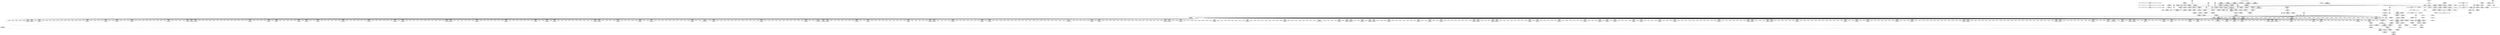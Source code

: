 digraph {
	CE0x449c380 [shape=record,shape=Mrecord,label="{CE0x449c380|avc_has_perm:_entry}"]
	CE0x4437620 [shape=record,shape=Mrecord,label="{CE0x4437620|1216:_i8*,_:_CRE_362,363_}"]
	CE0x4421020 [shape=record,shape=Mrecord,label="{CE0x4421020|1216:_i8*,_:_CRE_120,121_}"]
	CE0x44aa830 [shape=record,shape=Mrecord,label="{CE0x44aa830|8:_%struct.sock*,_:_SCME_0,4_|*MultipleSource*|security/selinux/hooks.c,4296|security/selinux/hooks.c,4296|security/selinux/hooks.c, 4296}"]
	CE0x4458f40 [shape=record,shape=Mrecord,label="{CE0x4458f40|1216:_i8*,_:_CRE_868,869_}"]
	CE0x442c820 [shape=record,shape=Mrecord,label="{CE0x442c820|1216:_i8*,_:_CRE_580,581_}"]
	CE0x4417fb0 [shape=record,shape=Mrecord,label="{CE0x4417fb0|1216:_i8*,_:_CRE_389,390_}"]
	CE0x4437a60 [shape=record,shape=Mrecord,label="{CE0x4437a60|1216:_i8*,_:_CRE_366,367_}"]
	CE0x442a9d0 [shape=record,shape=Mrecord,label="{CE0x442a9d0|1216:_i8*,_:_CRE_163,164_}"]
	CE0x4499150 [shape=record,shape=Mrecord,label="{CE0x4499150|selinux_socket_unix_may_send:_tmp12|*LoadInst*|security/selinux/hooks.c,4300}"]
	CE0x441c200 [shape=record,shape=Mrecord,label="{CE0x441c200|1216:_i8*,_:_CRE_540,541_}"]
	CE0x44ad140 [shape=record,shape=Mrecord,label="{CE0x44ad140|8:_%struct.sock*,_:_SCME_52,53_}"]
	CE0x4409630 [shape=record,shape=Mrecord,label="{CE0x4409630|1216:_i8*,_:_CRE_143,144_}"]
	CE0x442d0a0 [shape=record,shape=Mrecord,label="{CE0x442d0a0|1216:_i8*,_:_CRE_588,589_}"]
	CE0x44372f0 [shape=record,shape=Mrecord,label="{CE0x44372f0|1216:_i8*,_:_CRE_359,360_}"]
	CE0x449b8a0 [shape=record,shape=Mrecord,label="{CE0x449b8a0|selinux_socket_unix_may_send:_sk7|security/selinux/hooks.c,4300|*SummSource*}"]
	CE0x44a0e10 [shape=record,shape=Mrecord,label="{CE0x44a0e10|i32_4|*Constant*|*SummSink*}"]
	CE0x44ac1d0 [shape=record,shape=Mrecord,label="{CE0x44ac1d0|8:_%struct.sock*,_:_SCME_39,40_}"]
	CE0x4427dc0 [shape=record,shape=Mrecord,label="{CE0x4427dc0|1216:_i8*,_:_CRE_216,217_}"]
	CE0x449c080 [shape=record,shape=Mrecord,label="{CE0x449c080|i32_2|*Constant*|*SummSource*}"]
	CE0x4420ae0 [shape=record,shape=Mrecord,label="{CE0x4420ae0|1216:_i8*,_:_CRE_200,201_}"]
	CE0x4435de0 [shape=record,shape=Mrecord,label="{CE0x4435de0|1216:_i8*,_:_CRE_259,260_}"]
	CE0x4404d80 [shape=record,shape=Mrecord,label="{CE0x4404d80|selinux_socket_unix_may_send:_tmp1}"]
	CE0x4430600 [shape=record,shape=Mrecord,label="{CE0x4430600|1216:_i8*,_:_CRE_668,669_}"]
	"CONST[source:1(input),value:2(dynamic)][purpose:{object}]"
	CE0x4412f90 [shape=record,shape=Mrecord,label="{CE0x4412f90|1216:_i8*,_:_CRE_168,169_}"]
	CE0x4435ab0 [shape=record,shape=Mrecord,label="{CE0x4435ab0|1216:_i8*,_:_CRE_256,257_}"]
	CE0x441b5f0 [shape=record,shape=Mrecord,label="{CE0x441b5f0|1216:_i8*,_:_CRE_480,488_|*MultipleSource*|*LoadInst*|security/selinux/hooks.c,4293|security/selinux/hooks.c,4293}"]
	CE0x441b890 [shape=record,shape=Mrecord,label="{CE0x441b890|1216:_i8*,_:_CRE_496,512_|*MultipleSource*|*LoadInst*|security/selinux/hooks.c,4293|security/selinux/hooks.c,4293}"]
	CE0x442a420 [shape=record,shape=Mrecord,label="{CE0x442a420|1216:_i8*,_:_CRE_134,135_}"]
	CE0x4421860 [shape=record,shape=Mrecord,label="{CE0x4421860|1216:_i8*,_:_CRE_87,88_}"]
	CE0x440ee00 [shape=record,shape=Mrecord,label="{CE0x440ee00|selinux_socket_unix_may_send:_net|security/selinux/hooks.c, 4296|*SummSource*}"]
	CE0x4456c30 [shape=record,shape=Mrecord,label="{CE0x4456c30|1216:_i8*,_:_CRE_835,836_}"]
	CE0x4421480 [shape=record,shape=Mrecord,label="{CE0x4421480|1216:_i8*,_:_CRE_125,126_}"]
	CE0x4402dd0 [shape=record,shape=Mrecord,label="{CE0x4402dd0|i64*_getelementptr_inbounds_(_2_x_i64_,_2_x_i64_*___llvm_gcov_ctr340,_i64_0,_i64_0)|*Constant*|*SummSink*}"]
	CE0x449ba20 [shape=record,shape=Mrecord,label="{CE0x449ba20|selinux_socket_unix_may_send:_sk7|security/selinux/hooks.c,4300|*SummSink*}"]
	CE0x4416600 [shape=record,shape=Mrecord,label="{CE0x4416600|1216:_i8*,_:_CRE_77,78_}"]
	CE0x4427ed0 [shape=record,shape=Mrecord,label="{CE0x4427ed0|1216:_i8*,_:_CRE_217,218_}"]
	CE0x4410b50 [shape=record,shape=Mrecord,label="{CE0x4410b50|selinux_socket_unix_may_send:_tmp2}"]
	CE0x44a2590 [shape=record,shape=Mrecord,label="{CE0x44a2590|selinux_socket_unix_may_send:_tmp16|security/selinux/hooks.c,4302|*SummSink*}"]
	CE0x44556f0 [shape=record,shape=Mrecord,label="{CE0x44556f0|1216:_i8*,_:_CRE_815,816_}"]
	CE0x442d1b0 [shape=record,shape=Mrecord,label="{CE0x442d1b0|1216:_i8*,_:_CRE_589,590_}"]
	CE0x445d230 [shape=record,shape=Mrecord,label="{CE0x445d230|1216:_i8*,_:_CRE_1080,1088_|*MultipleSource*|*LoadInst*|security/selinux/hooks.c,4293|security/selinux/hooks.c,4293}"]
	CE0x449b6e0 [shape=record,shape=Mrecord,label="{CE0x449b6e0|selinux_socket_unix_may_send:_sk7|security/selinux/hooks.c,4300}"]
	CE0x44a32c0 [shape=record,shape=Mrecord,label="{CE0x44a32c0|i32_(i32,_i32,_i16,_i32,_%struct.common_audit_data*)*_bitcast_(i32_(i32,_i32,_i16,_i32,_%struct.common_audit_data.495*)*_avc_has_perm_to_i32_(i32,_i32,_i16,_i32,_%struct.common_audit_data*)*)|*Constant*|*SummSink*}"]
	CE0x442fe90 [shape=record,shape=Mrecord,label="{CE0x442fe90|1216:_i8*,_:_CRE_661,662_}"]
	CE0x442de70 [shape=record,shape=Mrecord,label="{CE0x442de70|1216:_i8*,_:_CRE_601,602_}"]
	CE0x4432c10 [shape=record,shape=Mrecord,label="{CE0x4432c10|1216:_i8*,_:_CRE_719,720_}"]
	CE0x44549e0 [shape=record,shape=Mrecord,label="{CE0x44549e0|1216:_i8*,_:_CRE_784,792_|*MultipleSource*|*LoadInst*|security/selinux/hooks.c,4293|security/selinux/hooks.c,4293}"]
	CE0x63875f0 [shape=record,shape=Mrecord,label="{CE0x63875f0|32:_%struct.sock*,_:_CRE_24,32_|*MultipleSource*|security/selinux/hooks.c,4293|Function::selinux_socket_unix_may_send&Arg::sock::}"]
	CE0x4407b90 [shape=record,shape=Mrecord,label="{CE0x4407b90|selinux_socket_unix_may_send:_sock|Function::selinux_socket_unix_may_send&Arg::sock::|*SummSink*}"]
	CE0x4423c10 [shape=record,shape=Mrecord,label="{CE0x4423c10|1216:_i8*,_:_CRE_99,100_}"]
	CE0x445a110 [shape=record,shape=Mrecord,label="{CE0x445a110|1216:_i8*,_:_CRE_896,900_|*MultipleSource*|*LoadInst*|security/selinux/hooks.c,4293|security/selinux/hooks.c,4293}"]
	CE0x4433450 [shape=record,shape=Mrecord,label="{CE0x4433450|1216:_i8*,_:_CRE_235,236_}"]
	CE0x44aa200 [shape=record,shape=Mrecord,label="{CE0x44aa200|_ret_i32_%call,_!dbg_!27738|security/selinux/hooks.c,4304|*SummSource*}"]
	CE0x4459e20 [shape=record,shape=Mrecord,label="{CE0x4459e20|1216:_i8*,_:_CRE_888,892_|*MultipleSource*|*LoadInst*|security/selinux/hooks.c,4293|security/selinux/hooks.c,4293}"]
	CE0x4498c90 [shape=record,shape=Mrecord,label="{CE0x4498c90|selinux_socket_unix_may_send:_sk4|security/selinux/hooks.c,4300|*SummSink*}"]
	CE0x44540d0 [shape=record,shape=Mrecord,label="{CE0x44540d0|1216:_i8*,_:_CRE_760,764_|*MultipleSource*|*LoadInst*|security/selinux/hooks.c,4293|security/selinux/hooks.c,4293}"]
	CE0x442bfa0 [shape=record,shape=Mrecord,label="{CE0x442bfa0|1216:_i8*,_:_CRE_572,573_}"]
	CE0x44599e0 [shape=record,shape=Mrecord,label="{CE0x44599e0|1216:_i8*,_:_CRE_878,879_}"]
	CE0x445aa50 [shape=record,shape=Mrecord,label="{CE0x445aa50|1216:_i8*,_:_CRE_936,944_|*MultipleSource*|*LoadInst*|security/selinux/hooks.c,4293|security/selinux/hooks.c,4293}"]
	CE0x44263b0 [shape=record,shape=Mrecord,label="{CE0x44263b0|1216:_i8*,_:_CRE_82,83_}"]
	CE0x442e4d0 [shape=record,shape=Mrecord,label="{CE0x442e4d0|1216:_i8*,_:_CRE_607,608_}"]
	CE0x4419820 [shape=record,shape=Mrecord,label="{CE0x4419820|1216:_i8*,_:_CRE_412,413_}"]
	CE0x4496510 [shape=record,shape=Mrecord,label="{CE0x4496510|selinux_socket_unix_may_send:_type|security/selinux/hooks.c,4298|*SummSink*}"]
	CE0x442b0c0 [shape=record,shape=Mrecord,label="{CE0x442b0c0|1216:_i8*,_:_CRE_558,559_}"]
	CE0x445be40 [shape=record,shape=Mrecord,label="{CE0x445be40|1216:_i8*,_:_CRE_1000,1008_|*MultipleSource*|*LoadInst*|security/selinux/hooks.c,4293|security/selinux/hooks.c,4293}"]
	"CONST[source:0(mediator),value:2(dynamic)][purpose:{object}]"
	CE0x44974a0 [shape=record,shape=Mrecord,label="{CE0x44974a0|avc_has_perm:_tsid|Function::avc_has_perm&Arg::tsid::}"]
	CE0x441c630 [shape=record,shape=Mrecord,label="{CE0x441c630|1216:_i8*,_:_CRE_543,544_}"]
	CE0x441b9e0 [shape=record,shape=Mrecord,label="{CE0x441b9e0|1216:_i8*,_:_CRE_512,520_|*MultipleSource*|*LoadInst*|security/selinux/hooks.c,4293|security/selinux/hooks.c,4293}"]
	CE0x44577e0 [shape=record,shape=Mrecord,label="{CE0x44577e0|1216:_i8*,_:_CRE_846,847_}"]
	CE0x4421790 [shape=record,shape=Mrecord,label="{CE0x4421790|1216:_i8*,_:_CRE_86,87_}"]
	CE0x4426840 [shape=record,shape=Mrecord,label="{CE0x4426840|1216:_i8*,_:_CRE_208,209_}"]
	CE0x442d5f0 [shape=record,shape=Mrecord,label="{CE0x442d5f0|1216:_i8*,_:_CRE_593,594_}"]
	CE0x4497340 [shape=record,shape=Mrecord,label="{CE0x4497340|avc_has_perm:_ssid|Function::avc_has_perm&Arg::ssid::|*SummSink*}"]
	CE0x44609d0 [shape=record,shape=Mrecord,label="{CE0x44609d0|1216:_i8*,_:_CRE_1280,1288_|*MultipleSource*|*LoadInst*|security/selinux/hooks.c,4293|security/selinux/hooks.c,4293}"]
	CE0x4428200 [shape=record,shape=Mrecord,label="{CE0x4428200|1216:_i8*,_:_CRE_220,221_}"]
	CE0x441acc0 [shape=record,shape=Mrecord,label="{CE0x441acc0|1216:_i8*,_:_CRE_452,456_|*MultipleSource*|*LoadInst*|security/selinux/hooks.c,4293|security/selinux/hooks.c,4293}"]
	CE0x441cda0 [shape=record,shape=Mrecord,label="{CE0x441cda0|1216:_i8*,_:_CRE_550,551_}"]
	CE0x4426ea0 [shape=record,shape=Mrecord,label="{CE0x4426ea0|1216:_i8*,_:_CRE_214,215_}"]
	CE0x441c960 [shape=record,shape=Mrecord,label="{CE0x441c960|1216:_i8*,_:_CRE_546,547_}"]
	CE0x4433560 [shape=record,shape=Mrecord,label="{CE0x4433560|1216:_i8*,_:_CRE_236,237_}"]
	CE0x5ab2ca0 [shape=record,shape=Mrecord,label="{CE0x5ab2ca0|32:_%struct.sock*,_:_CRE_8,16_|*MultipleSource*|security/selinux/hooks.c,4293|Function::selinux_socket_unix_may_send&Arg::sock::}"]
	CE0x442c1c0 [shape=record,shape=Mrecord,label="{CE0x442c1c0|1216:_i8*,_:_CRE_574,575_}"]
	CE0x445d970 [shape=record,shape=Mrecord,label="{CE0x445d970|1216:_i8*,_:_CRE_1128,1136_|*MultipleSource*|*LoadInst*|security/selinux/hooks.c,4293|security/selinux/hooks.c,4293}"]
	CE0x4437c80 [shape=record,shape=Mrecord,label="{CE0x4437c80|1216:_i8*,_:_CRE_368,369_}"]
	CE0x445fb50 [shape=record,shape=Mrecord,label="{CE0x445fb50|1216:_i8*,_:_CRE_1224,1228_|*MultipleSource*|*LoadInst*|security/selinux/hooks.c,4293|security/selinux/hooks.c,4293}"]
	CE0x44abbe0 [shape=record,shape=Mrecord,label="{CE0x44abbe0|8:_%struct.sock*,_:_SCME_34,35_}"]
	CE0x44b4af0 [shape=record,shape=Mrecord,label="{CE0x44b4af0|selinux_socket_unix_may_send:_tmp11|security/selinux/hooks.c,4296|*SummSource*}"]
	CE0x4419e80 [shape=record,shape=Mrecord,label="{CE0x4419e80|1216:_i8*,_:_CRE_418,419_}"]
	CE0x44600c0 [shape=record,shape=Mrecord,label="{CE0x44600c0|1216:_i8*,_:_CRE_1240,1248_|*MultipleSource*|*LoadInst*|security/selinux/hooks.c,4293|security/selinux/hooks.c,4293}"]
	"CONST[source:0(mediator),value:0(static)][purpose:{operation}]"
	CE0x44183f0 [shape=record,shape=Mrecord,label="{CE0x44183f0|1216:_i8*,_:_CRE_393,394_}"]
	CE0x442d2c0 [shape=record,shape=Mrecord,label="{CE0x442d2c0|1216:_i8*,_:_CRE_590,591_}"]
	CE0x4408740 [shape=record,shape=Mrecord,label="{CE0x4408740|selinux_socket_unix_may_send:_tmp3|*SummSink*}"]
	CE0x4420170 [shape=record,shape=Mrecord,label="{CE0x4420170|selinux_socket_unix_may_send:_sk_security|security/selinux/hooks.c,4293|*SummSink*}"]
	CE0x44ad980 [shape=record,shape=Mrecord,label="{CE0x44ad980|i8_2|*Constant*}"]
	CE0x4456900 [shape=record,shape=Mrecord,label="{CE0x4456900|1216:_i8*,_:_CRE_832,833_}"]
	CE0x44b4e50 [shape=record,shape=Mrecord,label="{CE0x44b4e50|i8_0|*Constant*}"]
	CE0x4409a40 [shape=record,shape=Mrecord,label="{CE0x4409a40|1216:_i8*,_:_CRE_148,149_}"]
	CE0x4420680 [shape=record,shape=Mrecord,label="{CE0x4420680|1216:_i8*,_:_CRE_194,195_}"]
	CE0x4437950 [shape=record,shape=Mrecord,label="{CE0x4437950|1216:_i8*,_:_CRE_365,366_}"]
	CE0x4476930 [shape=record,shape=Mrecord,label="{CE0x4476930|selinux_socket_unix_may_send:_u|security/selinux/hooks.c,4299|*SummSource*}"]
	CE0x445caf0 [shape=record,shape=Mrecord,label="{CE0x445caf0|1216:_i8*,_:_CRE_1056,1064_|*MultipleSource*|*LoadInst*|security/selinux/hooks.c,4293|security/selinux/hooks.c,4293}"]
	CE0x4460630 [shape=record,shape=Mrecord,label="{CE0x4460630|1216:_i8*,_:_CRE_1264,1272_|*MultipleSource*|*LoadInst*|security/selinux/hooks.c,4293|security/selinux/hooks.c,4293}"]
	CE0x441af60 [shape=record,shape=Mrecord,label="{CE0x441af60|1216:_i8*,_:_CRE_460,464_|*MultipleSource*|*LoadInst*|security/selinux/hooks.c,4293|security/selinux/hooks.c,4293}"]
	CE0x4408fb0 [shape=record,shape=Mrecord,label="{CE0x4408fb0|1216:_i8*,_:_CRE_179,180_}"]
	CE0x4426950 [shape=record,shape=Mrecord,label="{CE0x4426950|1216:_i8*,_:_CRE_209,210_}"]
	CE0x4417a60 [shape=record,shape=Mrecord,label="{CE0x4417a60|1216:_i8*,_:_CRE_384,385_}"]
	CE0x4454bb0 [shape=record,shape=Mrecord,label="{CE0x4454bb0|1216:_i8*,_:_CRE_792,800_|*MultipleSource*|*LoadInst*|security/selinux/hooks.c,4293|security/selinux/hooks.c,4293}"]
	CE0x44314e0 [shape=record,shape=Mrecord,label="{CE0x44314e0|1216:_i8*,_:_CRE_682,683_}"]
	CE0x4431d30 [shape=record,shape=Mrecord,label="{CE0x4431d30|1216:_i8*,_:_CRE_705,706_}"]
	CE0x4427720 [shape=record,shape=Mrecord,label="{CE0x4427720|1216:_i8*,_:_CRE_149,150_}"]
	CE0x4408060 [shape=record,shape=Mrecord,label="{CE0x4408060|i64_1|*Constant*|*SummSink*}"]
	CE0x441c850 [shape=record,shape=Mrecord,label="{CE0x441c850|1216:_i8*,_:_CRE_545,546_}"]
	CE0x4408680 [shape=record,shape=Mrecord,label="{CE0x4408680|selinux_socket_unix_may_send:_tmp3|*SummSource*}"]
	CE0x4436e30 [shape=record,shape=Mrecord,label="{CE0x4436e30|1216:_i8*,_:_CRE_353,354_}"]
	CE0x445e9b0 [shape=record,shape=Mrecord,label="{CE0x445e9b0|1216:_i8*,_:_CRE_1164,1168_|*MultipleSource*|*LoadInst*|security/selinux/hooks.c,4293|security/selinux/hooks.c,4293}"]
	CE0x449eb80 [shape=record,shape=Mrecord,label="{CE0x449eb80|selinux_socket_unix_may_send:_tmp15|security/selinux/hooks.c,4302|*SummSource*}"]
	CE0x44239a0 [shape=record,shape=Mrecord,label="{CE0x44239a0|1216:_i8*,_:_CRE_96,97_}"]
	CE0x4499f20 [shape=record,shape=Mrecord,label="{CE0x4499f20|selinux_socket_unix_may_send:_tmp12|*LoadInst*|security/selinux/hooks.c,4300|*SummSource*}"]
	CE0x4436660 [shape=record,shape=Mrecord,label="{CE0x4436660|1216:_i8*,_:_CRE_280,288_|*MultipleSource*|*LoadInst*|security/selinux/hooks.c,4293|security/selinux/hooks.c,4293}"]
	CE0x44128c0 [shape=record,shape=Mrecord,label="{CE0x44128c0|1216:_i8*,_:_CRE_160,161_}"]
	CE0x44aa8a0 [shape=record,shape=Mrecord,label="{CE0x44aa8a0|8:_%struct.sock*,_:_SCME_8,16_|*MultipleSource*|security/selinux/hooks.c,4296|security/selinux/hooks.c,4296|security/selinux/hooks.c, 4296}"]
	CE0x4460f40 [shape=record,shape=Mrecord,label="{CE0x4460f40|selinux_socket_unix_may_send:_tmp6|security/selinux/hooks.c,4293}"]
	CE0x442a8c0 [shape=record,shape=Mrecord,label="{CE0x442a8c0|1216:_i8*,_:_CRE_162,163_}"]
	CE0x4412d30 [shape=record,shape=Mrecord,label="{CE0x4412d30|1216:_i8*,_:_CRE_166,167_}"]
	CE0x440f120 [shape=record,shape=Mrecord,label="{CE0x440f120|1216:_i8*,_:_CRE_57,58_}"]
	CE0x4418a50 [shape=record,shape=Mrecord,label="{CE0x4418a50|1216:_i8*,_:_CRE_399,400_}"]
	CE0x441d430 [shape=record,shape=Mrecord,label="{CE0x441d430|i32_0|*Constant*|*SummSource*}"]
	CE0x44381d0 [shape=record,shape=Mrecord,label="{CE0x44381d0|1216:_i8*,_:_CRE_373,374_}"]
	CE0x4454f50 [shape=record,shape=Mrecord,label="{CE0x4454f50|1216:_i8*,_:_CRE_809,810_}"]
	CE0x442a5c0 [shape=record,shape=Mrecord,label="{CE0x442a5c0|1216:_i8*,_:_CRE_136,137_}"]
	CE0x4498560 [shape=record,shape=Mrecord,label="{CE0x4498560|avc_has_perm:_auditdata|Function::avc_has_perm&Arg::auditdata::|*SummSource*}"]
	CE0x441a4e0 [shape=record,shape=Mrecord,label="{CE0x441a4e0|1216:_i8*,_:_CRE_536,537_}"]
	CE0x445a4e0 [shape=record,shape=Mrecord,label="{CE0x445a4e0|1216:_i8*,_:_CRE_904,912_|*MultipleSource*|*LoadInst*|security/selinux/hooks.c,4293|security/selinux/hooks.c,4293}"]
	CE0x44344b0 [shape=record,shape=Mrecord,label="{CE0x44344b0|1216:_i8*,_:_CRE_701,702_}"]
	CE0x4404120 [shape=record,shape=Mrecord,label="{CE0x4404120|i64*_getelementptr_inbounds_(_2_x_i64_,_2_x_i64_*___llvm_gcov_ctr340,_i64_0,_i64_0)|*Constant*}"]
	CE0x4404750 [shape=record,shape=Mrecord,label="{CE0x4404750|selinux_socket_unix_may_send:_tmp1|*SummSink*}"]
	CE0x44328e0 [shape=record,shape=Mrecord,label="{CE0x44328e0|1216:_i8*,_:_CRE_716,717_}"]
	CE0x44aa3b0 [shape=record,shape=Mrecord,label="{CE0x44aa3b0|_ret_i32_%call,_!dbg_!27738|security/selinux/hooks.c,4304|*SummSink*}"]
	CE0x441b4a0 [shape=record,shape=Mrecord,label="{CE0x441b4a0|1216:_i8*,_:_CRE_476,480_|*MultipleSource*|*LoadInst*|security/selinux/hooks.c,4293|security/selinux/hooks.c,4293}"]
	CE0x440f4e0 [shape=record,shape=Mrecord,label="{CE0x440f4e0|1216:_i8*,_:_CRE_183,184_}"]
	CE0x4430e80 [shape=record,shape=Mrecord,label="{CE0x4430e80|1216:_i8*,_:_CRE_676,677_}"]
	CE0x44575c0 [shape=record,shape=Mrecord,label="{CE0x44575c0|1216:_i8*,_:_CRE_844,845_}"]
	CE0x4436330 [shape=record,shape=Mrecord,label="{CE0x4436330|1216:_i8*,_:_CRE_352,353_}"]
	CE0x44578f0 [shape=record,shape=Mrecord,label="{CE0x44578f0|1216:_i8*,_:_CRE_847,848_}"]
	CE0x4435560 [shape=record,shape=Mrecord,label="{CE0x4435560|1216:_i8*,_:_CRE_251,252_}"]
	CE0x44aeb70 [shape=record,shape=Mrecord,label="{CE0x44aeb70|selinux_socket_unix_may_send:_type|security/selinux/hooks.c,4298|*SummSource*}"]
	CE0x4476610 [shape=record,shape=Mrecord,label="{CE0x4476610|selinux_socket_unix_may_send:_u|security/selinux/hooks.c,4299|*SummSink*}"]
	CE0x442afb0 [shape=record,shape=Mrecord,label="{CE0x442afb0|1216:_i8*,_:_CRE_557,558_}"]
	CE0x441a9f0 [shape=record,shape=Mrecord,label="{CE0x441a9f0|1216:_i8*,_:_CRE_440,448_|*MultipleSource*|*LoadInst*|security/selinux/hooks.c,4293|security/selinux/hooks.c,4293}"]
	CE0x441b350 [shape=record,shape=Mrecord,label="{CE0x441b350|1216:_i8*,_:_CRE_472,476_|*MultipleSource*|*LoadInst*|security/selinux/hooks.c,4293|security/selinux/hooks.c,4293}"]
	CE0x44326c0 [shape=record,shape=Mrecord,label="{CE0x44326c0|1216:_i8*,_:_CRE_714,715_}"]
	CE0x445f410 [shape=record,shape=Mrecord,label="{CE0x445f410|1216:_i8*,_:_CRE_1200,1208_|*MultipleSource*|*LoadInst*|security/selinux/hooks.c,4293|security/selinux/hooks.c,4293}"]
	CE0x445f980 [shape=record,shape=Mrecord,label="{CE0x445f980|1216:_i8*,_:_CRE_1216,1224_|*MultipleSource*|*LoadInst*|security/selinux/hooks.c,4293|security/selinux/hooks.c,4293}"]
	CE0x44990e0 [shape=record,shape=Mrecord,label="{CE0x44990e0|selinux_socket_unix_may_send:_u5|security/selinux/hooks.c,4300}"]
	CE0x440b230 [shape=record,shape=Mrecord,label="{CE0x440b230|1216:_i8*,_:_CRE_95,96_}"]
	CE0x442f610 [shape=record,shape=Mrecord,label="{CE0x442f610|1216:_i8*,_:_CRE_653,654_}"]
	CE0x43fdae0 [shape=record,shape=Mrecord,label="{CE0x43fdae0|i64*_getelementptr_inbounds_(_2_x_i64_,_2_x_i64_*___llvm_gcov_ctr340,_i64_0,_i64_1)|*Constant*|*SummSource*}"]
	CE0x4496f60 [shape=record,shape=Mrecord,label="{CE0x4496f60|avc_has_perm:_requested|Function::avc_has_perm&Arg::requested::|*SummSink*}"]
	CE0x44b4ca0 [shape=record,shape=Mrecord,label="{CE0x44b4ca0|selinux_socket_unix_may_send:_tmp11|security/selinux/hooks.c,4296|*SummSink*}"]
	CE0x440c700 [shape=record,shape=Mrecord,label="{CE0x440c700|1216:_i8*,_:_CRE_142,143_}"]
	CE0x4497dc0 [shape=record,shape=Mrecord,label="{CE0x4497dc0|i32_262144|*Constant*}"]
	CE0x44983a0 [shape=record,shape=Mrecord,label="{CE0x44983a0|selinux_socket_unix_may_send:_tmp17|security/selinux/hooks.c,4304}"]
	CE0x4423fe0 [shape=record,shape=Mrecord,label="{CE0x4423fe0|1216:_i8*,_:_CRE_172,173_}"]
	CE0x4420db0 [shape=record,shape=Mrecord,label="{CE0x4420db0|1216:_i8*,_:_CRE_117,118_}"]
	CE0x441c410 [shape=record,shape=Mrecord,label="{CE0x441c410|1216:_i8*,_:_CRE_541,542_}"]
	CE0x44098a0 [shape=record,shape=Mrecord,label="{CE0x44098a0|1216:_i8*,_:_CRE_146,147_}"]
	CE0x4457070 [shape=record,shape=Mrecord,label="{CE0x4457070|1216:_i8*,_:_CRE_839,840_}"]
	CE0x4434df0 [shape=record,shape=Mrecord,label="{CE0x4434df0|1216:_i8*,_:_CRE_244,245_}"]
	CE0x442cf90 [shape=record,shape=Mrecord,label="{CE0x442cf90|1216:_i8*,_:_CRE_587,588_}"]
	CE0x44337f0 [shape=record,shape=Mrecord,label="{CE0x44337f0|1216:_i8*,_:_CRE_689,690_}"]
	CE0x44552f0 [shape=record,shape=Mrecord,label="{CE0x44552f0|1216:_i8*,_:_CRE_811,812_}"]
	CE0x445a6b0 [shape=record,shape=Mrecord,label="{CE0x445a6b0|1216:_i8*,_:_CRE_912,920_|*MultipleSource*|*LoadInst*|security/selinux/hooks.c,4293|security/selinux/hooks.c,4293}"]
	CE0x4437d90 [shape=record,shape=Mrecord,label="{CE0x4437d90|1216:_i8*,_:_CRE_369,370_}"]
	CE0x44ac8f0 [shape=record,shape=Mrecord,label="{CE0x44ac8f0|8:_%struct.sock*,_:_SCME_45,46_}"]
	CE0x4426a60 [shape=record,shape=Mrecord,label="{CE0x4426a60|1216:_i8*,_:_CRE_210,211_}"]
	CE0x4427610 [shape=record,shape=Mrecord,label="{CE0x4427610|1216:_i8*,_:_CRE_36,37_}"]
	CE0x44a2b80 [shape=record,shape=Mrecord,label="{CE0x44a2b80|selinux_socket_unix_may_send:_call|security/selinux/hooks.c,4302|*SummSource*}"]
	CE0x44abe40 [shape=record,shape=Mrecord,label="{CE0x44abe40|8:_%struct.sock*,_:_SCME_36,37_}"]
	CE0x441c740 [shape=record,shape=Mrecord,label="{CE0x441c740|1216:_i8*,_:_CRE_544,545_}"]
	CE0x441ab70 [shape=record,shape=Mrecord,label="{CE0x441ab70|1216:_i8*,_:_CRE_448,452_|*MultipleSource*|*LoadInst*|security/selinux/hooks.c,4293|security/selinux/hooks.c,4293}"]
	CE0x4427fe0 [shape=record,shape=Mrecord,label="{CE0x4427fe0|1216:_i8*,_:_CRE_218,219_}"]
	CE0x440b010 [shape=record,shape=Mrecord,label="{CE0x440b010|1216:_i8*,_:_CRE_90,91_}"]
	CE0x442eaf0 [shape=record,shape=Mrecord,label="{CE0x442eaf0|1216:_i8*,_:_CRE_624,632_|*MultipleSource*|*LoadInst*|security/selinux/hooks.c,4293|security/selinux/hooks.c,4293}"]
	CE0x4459050 [shape=record,shape=Mrecord,label="{CE0x4459050|1216:_i8*,_:_CRE_869,870_}"]
	CE0x44240f0 [shape=record,shape=Mrecord,label="{CE0x44240f0|1216:_i8*,_:_CRE_173,174_}"]
	CE0x4432390 [shape=record,shape=Mrecord,label="{CE0x4432390|1216:_i8*,_:_CRE_711,712_}"]
	CE0x445f5e0 [shape=record,shape=Mrecord,label="{CE0x445f5e0|1216:_i8*,_:_CRE_1208,1212_|*MultipleSource*|*LoadInst*|security/selinux/hooks.c,4293|security/selinux/hooks.c,4293}"]
	CE0x4431b40 [shape=record,shape=Mrecord,label="{CE0x4431b40|1216:_i8*,_:_CRE_688,689_}"]
	CE0x4457c20 [shape=record,shape=Mrecord,label="{CE0x4457c20|1216:_i8*,_:_CRE_850,851_}"]
	CE0x44304f0 [shape=record,shape=Mrecord,label="{CE0x44304f0|1216:_i8*,_:_CRE_667,668_}"]
	CE0x4424be0 [shape=record,shape=Mrecord,label="{CE0x4424be0|1216:_i8*,_:_CRE_29,30_}"]
	CE0x4438500 [shape=record,shape=Mrecord,label="{CE0x4438500|1216:_i8*,_:_CRE_376,377_}"]
	CE0x44ab270 [shape=record,shape=Mrecord,label="{CE0x44ab270|8:_%struct.sock*,_:_SCME_25,26_}"]
	CE0x4409970 [shape=record,shape=Mrecord,label="{CE0x4409970|1216:_i8*,_:_CRE_147,148_}"]
	CE0x440b2a0 [shape=record,shape=Mrecord,label="{CE0x440b2a0|1216:_i8*,_:_CRE_94,95_}"]
	CE0x442dd60 [shape=record,shape=Mrecord,label="{CE0x442dd60|1216:_i8*,_:_CRE_600,601_}"]
	CE0x44191c0 [shape=record,shape=Mrecord,label="{CE0x44191c0|1216:_i8*,_:_CRE_406,407_}"]
	CE0x4436d90 [shape=record,shape=Mrecord,label="{CE0x4436d90|1216:_i8*,_:_CRE_344,348_|*MultipleSource*|*LoadInst*|security/selinux/hooks.c,4293|security/selinux/hooks.c,4293}"]
	CE0x442c0b0 [shape=record,shape=Mrecord,label="{CE0x442c0b0|1216:_i8*,_:_CRE_573,574_}"]
	CE0x44775c0 [shape=record,shape=Mrecord,label="{CE0x44775c0|32:_%struct.sock*,_:_CRE_40,48_|*MultipleSource*|security/selinux/hooks.c,4294|Function::selinux_socket_unix_may_send&Arg::other::}"]
	CE0x442bc70 [shape=record,shape=Mrecord,label="{CE0x442bc70|1216:_i8*,_:_CRE_569,570_}"]
	CE0x445dee0 [shape=record,shape=Mrecord,label="{CE0x445dee0|1216:_i8*,_:_CRE_1153,1154_}"]
	CE0x4455800 [shape=record,shape=Mrecord,label="{CE0x4455800|1216:_i8*,_:_CRE_816,817_}"]
	CE0x4436440 [shape=record,shape=Mrecord,label="{CE0x4436440|1216:_i8*,_:_CRE_264,272_|*MultipleSource*|*LoadInst*|security/selinux/hooks.c,4293|security/selinux/hooks.c,4293}"]
	CE0x44b43b0 [shape=record,shape=Mrecord,label="{CE0x44b43b0|selinux_socket_unix_may_send:_tmp10|security/selinux/hooks.c,4296}"]
	CE0x445ac20 [shape=record,shape=Mrecord,label="{CE0x445ac20|1216:_i8*,_:_CRE_944,948_|*MultipleSource*|*LoadInst*|security/selinux/hooks.c,4293|security/selinux/hooks.c,4293}"]
	CE0x445bc70 [shape=record,shape=Mrecord,label="{CE0x445bc70|1216:_i8*,_:_CRE_992,1000_|*MultipleSource*|*LoadInst*|security/selinux/hooks.c,4293|security/selinux/hooks.c,4293}"]
	CE0x442aae0 [shape=record,shape=Mrecord,label="{CE0x442aae0|1216:_i8*,_:_CRE_164,165_}"]
	CE0x44ac560 [shape=record,shape=Mrecord,label="{CE0x44ac560|8:_%struct.sock*,_:_SCME_42,43_}"]
	CE0x4408420 [shape=record,shape=Mrecord,label="{CE0x4408420|1216:_i8*,_:_CRE_66,67_}"]
	CE0x44382e0 [shape=record,shape=Mrecord,label="{CE0x44382e0|1216:_i8*,_:_CRE_374,375_}"]
	CE0x442b720 [shape=record,shape=Mrecord,label="{CE0x442b720|1216:_i8*,_:_CRE_564,565_}"]
	CE0x442df80 [shape=record,shape=Mrecord,label="{CE0x442df80|1216:_i8*,_:_CRE_602,603_}"]
	CE0x4421140 [shape=record,shape=Mrecord,label="{CE0x4421140|1216:_i8*,_:_CRE_121,122_}"]
	CE0x44301c0 [shape=record,shape=Mrecord,label="{CE0x44301c0|1216:_i8*,_:_CRE_664,665_}"]
	CE0x4440130 [shape=record,shape=Mrecord,label="{CE0x4440130|1216:_i8*,_:_CRE_2,3_}"]
	CE0x44ad010 [shape=record,shape=Mrecord,label="{CE0x44ad010|8:_%struct.sock*,_:_SCME_51,52_}"]
	CE0x4423530 [shape=record,shape=Mrecord,label="{CE0x4423530|1216:_i8*,_:_CRE_63,64_}"]
	CE0x4433c30 [shape=record,shape=Mrecord,label="{CE0x4433c30|1216:_i8*,_:_CRE_693,694_}"]
	CE0x44207a0 [shape=record,shape=Mrecord,label="{CE0x44207a0|1216:_i8*,_:_CRE_196,197_}"]
	CE0x4411210 [shape=record,shape=Mrecord,label="{CE0x4411210|selinux_socket_unix_may_send:_other|Function::selinux_socket_unix_may_send&Arg::other::|*SummSink*}"]
	CE0x4433340 [shape=record,shape=Mrecord,label="{CE0x4433340|1216:_i8*,_:_CRE_234,235_}"]
	CE0x44383f0 [shape=record,shape=Mrecord,label="{CE0x44383f0|1216:_i8*,_:_CRE_375,376_}"]
	CE0x4458390 [shape=record,shape=Mrecord,label="{CE0x4458390|1216:_i8*,_:_CRE_857,858_}"]
	CE0x443b8e0 [shape=record,shape=Mrecord,label="{CE0x443b8e0|1216:_i8*,_:_CRE_16,18_|*MultipleSource*|*LoadInst*|security/selinux/hooks.c,4293|security/selinux/hooks.c,4293}"]
	CE0x445e280 [shape=record,shape=Mrecord,label="{CE0x445e280|1216:_i8*,_:_CRE_1155,1156_}"]
	CE0x4421900 [shape=record,shape=Mrecord,label="{CE0x4421900|1216:_i8*,_:_CRE_89,90_}"]
	CE0x442f090 [shape=record,shape=Mrecord,label="{CE0x442f090|1216:_i8*,_:_CRE_649,650_}"]
	CE0x4430710 [shape=record,shape=Mrecord,label="{CE0x4430710|1216:_i8*,_:_CRE_669,670_}"]
	CE0x43fe710 [shape=record,shape=Mrecord,label="{CE0x43fe710|i32_1|*Constant*|*SummSink*}"]
	CE0x4401170 [shape=record,shape=Mrecord,label="{CE0x4401170|selinux_socket_unix_may_send:_entry}"]
	CE0x44975d0 [shape=record,shape=Mrecord,label="{CE0x44975d0|avc_has_perm:_tsid|Function::avc_has_perm&Arg::tsid::|*SummSource*}"]
	CE0x445d7a0 [shape=record,shape=Mrecord,label="{CE0x445d7a0|1216:_i8*,_:_CRE_1112,1128_|*MultipleSource*|*LoadInst*|security/selinux/hooks.c,4293|security/selinux/hooks.c,4293}"]
	CE0x440c3c0 [shape=record,shape=Mrecord,label="{CE0x440c3c0|1216:_i8*,_:_CRE_138,139_}"]
	CE0x4436af0 [shape=record,shape=Mrecord,label="{CE0x4436af0|1216:_i8*,_:_CRE_328,336_|*MultipleSource*|*LoadInst*|security/selinux/hooks.c,4293|security/selinux/hooks.c,4293}"]
	CE0x4437840 [shape=record,shape=Mrecord,label="{CE0x4437840|1216:_i8*,_:_CRE_364,365_}"]
	CE0x44a9ca0 [shape=record,shape=Mrecord,label="{CE0x44a9ca0|selinux_socket_unix_may_send:_tmp17|security/selinux/hooks.c,4304|*SummSource*}"]
	CE0x442b940 [shape=record,shape=Mrecord,label="{CE0x442b940|1216:_i8*,_:_CRE_566,567_}"]
	CE0x4436fb0 [shape=record,shape=Mrecord,label="{CE0x4436fb0|1216:_i8*,_:_CRE_357,358_}"]
	CE0x4434180 [shape=record,shape=Mrecord,label="{CE0x4434180|1216:_i8*,_:_CRE_698,699_}"]
	CE0x44563b0 [shape=record,shape=Mrecord,label="{CE0x44563b0|1216:_i8*,_:_CRE_827,828_}"]
	CE0x445ce90 [shape=record,shape=Mrecord,label="{CE0x445ce90|1216:_i8*,_:_CRE_1072,1076_|*MultipleSource*|*LoadInst*|security/selinux/hooks.c,4293|security/selinux/hooks.c,4293}"]
	CE0x4419c60 [shape=record,shape=Mrecord,label="{CE0x4419c60|1216:_i8*,_:_CRE_416,417_}"]
	CE0x4404cd0 [shape=record,shape=Mrecord,label="{CE0x4404cd0|1216:_i8*,_:_CRE_18,19_|*MultipleSource*|*LoadInst*|security/selinux/hooks.c,4293|security/selinux/hooks.c,4293}"]
	CE0x4417400 [shape=record,shape=Mrecord,label="{CE0x4417400|1216:_i8*,_:_CRE_378,379_}"]
	CE0x4417c80 [shape=record,shape=Mrecord,label="{CE0x4417c80|1216:_i8*,_:_CRE_386,387_}"]
	CE0x441b0b0 [shape=record,shape=Mrecord,label="{CE0x441b0b0|1216:_i8*,_:_CRE_464,468_|*MultipleSource*|*LoadInst*|security/selinux/hooks.c,4293|security/selinux/hooks.c,4293}"]
	CE0x44ad4d0 [shape=record,shape=Mrecord,label="{CE0x44ad4d0|8:_%struct.sock*,_:_SCME_55,56_}"]
	CE0x4433120 [shape=record,shape=Mrecord,label="{CE0x4433120|1216:_i8*,_:_CRE_232,233_}"]
	CE0x44b4fe0 [shape=record,shape=Mrecord,label="{CE0x44b4fe0|i8_0|*Constant*|*SummSource*}"]
	CE0x4405c90 [shape=record,shape=Mrecord,label="{CE0x4405c90|1216:_i8*,_:_CRE_32,33_}"]
	CE0x4405670 [shape=record,shape=Mrecord,label="{CE0x4405670|selinux_socket_unix_may_send:_ad|security/selinux/hooks.c, 4295|*SummSource*}"]
	CE0x4497ea0 [shape=record,shape=Mrecord,label="{CE0x4497ea0|i32_262144|*Constant*|*SummSource*}"]
	CE0x4411b60 [shape=record,shape=Mrecord,label="{CE0x4411b60|32:_%struct.sock*,_:_CRE_0,4_|*MultipleSource*|security/selinux/hooks.c,4294|Function::selinux_socket_unix_may_send&Arg::other::}"]
	CE0x44b4150 [shape=record,shape=Mrecord,label="{CE0x44b4150|selinux_socket_unix_may_send:_tmp9|security/selinux/hooks.c,4294|*SummSink*}"]
	CE0x44401d0 [shape=record,shape=Mrecord,label="{CE0x44401d0|1216:_i8*,_:_CRE_6,7_}"]
	CE0x44595a0 [shape=record,shape=Mrecord,label="{CE0x44595a0|1216:_i8*,_:_CRE_874,875_}"]
	CE0x442c710 [shape=record,shape=Mrecord,label="{CE0x442c710|1216:_i8*,_:_CRE_579,580_}"]
	CE0x44562a0 [shape=record,shape=Mrecord,label="{CE0x44562a0|1216:_i8*,_:_CRE_826,827_}"]
	CE0x44537d0 [shape=record,shape=Mrecord,label="{CE0x44537d0|1216:_i8*,_:_CRE_728,732_|*MultipleSource*|*LoadInst*|security/selinux/hooks.c,4293|security/selinux/hooks.c,4293}"]
	CE0x44ac300 [shape=record,shape=Mrecord,label="{CE0x44ac300|8:_%struct.sock*,_:_SCME_40,41_}"]
	CE0x44a2f80 [shape=record,shape=Mrecord,label="{CE0x44a2f80|i32_(i32,_i32,_i16,_i32,_%struct.common_audit_data*)*_bitcast_(i32_(i32,_i32,_i16,_i32,_%struct.common_audit_data.495*)*_avc_has_perm_to_i32_(i32,_i32,_i16,_i32,_%struct.common_audit_data*)*)|*Constant*}"]
	CE0x44567f0 [shape=record,shape=Mrecord,label="{CE0x44567f0|1216:_i8*,_:_CRE_831,832_}"]
	CE0x4459270 [shape=record,shape=Mrecord,label="{CE0x4459270|1216:_i8*,_:_CRE_871,872_}"]
	CE0x4435890 [shape=record,shape=Mrecord,label="{CE0x4435890|1216:_i8*,_:_CRE_254,255_}"]
	CE0x442b3f0 [shape=record,shape=Mrecord,label="{CE0x442b3f0|1216:_i8*,_:_CRE_561,562_}"]
	CE0x4408270 [shape=record,shape=Mrecord,label="{CE0x4408270|1216:_i8*,_:_CRE_64,65_}"]
	CE0x44aa0a0 [shape=record,shape=Mrecord,label="{CE0x44aa0a0|_ret_i32_%call,_!dbg_!27738|security/selinux/hooks.c,4304}"]
	CE0x4457e40 [shape=record,shape=Mrecord,label="{CE0x4457e40|1216:_i8*,_:_CRE_852,853_}"]
	CE0x44963b0 [shape=record,shape=Mrecord,label="{CE0x44963b0|selinux_socket_unix_may_send:_tmp8|security/selinux/hooks.c,4294|*SummSource*}"]
	CE0x445eb10 [shape=record,shape=Mrecord,label="{CE0x445eb10|1216:_i8*,_:_CRE_1168,1176_|*MultipleSource*|*LoadInst*|security/selinux/hooks.c,4293|security/selinux/hooks.c,4293}"]
	CE0x4420e80 [shape=record,shape=Mrecord,label="{CE0x4420e80|1216:_i8*,_:_CRE_118,119_}"]
	CE0x4431920 [shape=record,shape=Mrecord,label="{CE0x4431920|1216:_i8*,_:_CRE_686,687_}"]
	CE0x4433b20 [shape=record,shape=Mrecord,label="{CE0x4433b20|1216:_i8*,_:_CRE_692,693_}"]
	CE0x44380c0 [shape=record,shape=Mrecord,label="{CE0x44380c0|1216:_i8*,_:_CRE_372,373_}"]
	CE0x440fc60 [shape=record,shape=Mrecord,label="{CE0x440fc60|1216:_i8*,_:_CRE_128,129_}"]
	CE0x4431c20 [shape=record,shape=Mrecord,label="{CE0x4431c20|1216:_i8*,_:_CRE_704,705_}"]
	CE0x441a860 [shape=record,shape=Mrecord,label="{CE0x441a860|1216:_i8*,_:_CRE_432,440_|*MultipleSource*|*LoadInst*|security/selinux/hooks.c,4293|security/selinux/hooks.c,4293}"]
	CE0x4433010 [shape=record,shape=Mrecord,label="{CE0x4433010|1216:_i8*,_:_CRE_231,232_}"]
	CE0x44368c0 [shape=record,shape=Mrecord,label="{CE0x44368c0|1216:_i8*,_:_CRE_320,328_|*MultipleSource*|*LoadInst*|security/selinux/hooks.c,4293|security/selinux/hooks.c,4293}"]
	CE0x442f3c0 [shape=record,shape=Mrecord,label="{CE0x442f3c0|1216:_i8*,_:_CRE_652,653_}"]
	CE0x4411cc0 [shape=record,shape=Mrecord,label="{CE0x4411cc0|32:_%struct.sock*,_:_CRE_4,6_|*MultipleSource*|security/selinux/hooks.c,4294|Function::selinux_socket_unix_may_send&Arg::other::}"]
	CE0x4437730 [shape=record,shape=Mrecord,label="{CE0x4437730|1216:_i8*,_:_CRE_363,364_}"]
	CE0x4435230 [shape=record,shape=Mrecord,label="{CE0x4435230|1216:_i8*,_:_CRE_248,249_}"]
	CE0x44131b0 [shape=record,shape=Mrecord,label="{CE0x44131b0|1216:_i8*,_:_CRE_170,171_}"]
	CE0x44598d0 [shape=record,shape=Mrecord,label="{CE0x44598d0|1216:_i8*,_:_CRE_877,878_}"]
	CE0x44764d0 [shape=record,shape=Mrecord,label="{CE0x44764d0|i8_2|*Constant*|*SummSource*}"]
	CE0x4435cd0 [shape=record,shape=Mrecord,label="{CE0x4435cd0|1216:_i8*,_:_CRE_258,259_}"]
	CE0x44a9e40 [shape=record,shape=Mrecord,label="{CE0x44a9e40|selinux_socket_unix_may_send:_tmp17|security/selinux/hooks.c,4304|*SummSink*}"]
	CE0x44ad270 [shape=record,shape=Mrecord,label="{CE0x44ad270|8:_%struct.sock*,_:_SCME_53,54_}"]
	CE0x4412b70 [shape=record,shape=Mrecord,label="{CE0x4412b70|i64*_getelementptr_inbounds_(_2_x_i64_,_2_x_i64_*___llvm_gcov_ctr340,_i64_0,_i64_0)|*Constant*|*SummSource*}"]
	CE0x44130a0 [shape=record,shape=Mrecord,label="{CE0x44130a0|1216:_i8*,_:_CRE_169,170_}"]
	CE0x442c600 [shape=record,shape=Mrecord,label="{CE0x442c600|1216:_i8*,_:_CRE_578,579_}"]
	CE0x4455b30 [shape=record,shape=Mrecord,label="{CE0x4455b30|1216:_i8*,_:_CRE_819,820_}"]
	CE0x441d1e0 [shape=record,shape=Mrecord,label="{CE0x441d1e0|1216:_i8*,_:_CRE_554,555_}"]
	CE0x6153070 [shape=record,shape=Mrecord,label="{CE0x6153070|1216:_i8*,_:_CRE_3,4_}"]
	CE0x445fd20 [shape=record,shape=Mrecord,label="{CE0x445fd20|1216:_i8*,_:_CRE_1228,1232_|*MultipleSource*|*LoadInst*|security/selinux/hooks.c,4293|security/selinux/hooks.c,4293}"]
	CE0x445b190 [shape=record,shape=Mrecord,label="{CE0x445b190|1216:_i8*,_:_CRE_964,968_|*MultipleSource*|*LoadInst*|security/selinux/hooks.c,4293|security/selinux/hooks.c,4293}"]
	CE0x44325b0 [shape=record,shape=Mrecord,label="{CE0x44325b0|1216:_i8*,_:_CRE_713,714_}"]
	CE0x4457b10 [shape=record,shape=Mrecord,label="{CE0x4457b10|1216:_i8*,_:_CRE_849,850_}"]
	CE0x447e940 [shape=record,shape=Mrecord,label="{CE0x447e940|selinux_socket_unix_may_send:_tmp6|security/selinux/hooks.c,4293|*SummSink*}"]
	CE0x442be90 [shape=record,shape=Mrecord,label="{CE0x442be90|1216:_i8*,_:_CRE_571,572_}"]
	CE0x4435450 [shape=record,shape=Mrecord,label="{CE0x4435450|1216:_i8*,_:_CRE_250,251_}"]
	CE0x4430b50 [shape=record,shape=Mrecord,label="{CE0x4430b50|1216:_i8*,_:_CRE_673,674_}"]
	CE0x4434ce0 [shape=record,shape=Mrecord,label="{CE0x4434ce0|1216:_i8*,_:_CRE_243,244_}"]
	CE0x445a310 [shape=record,shape=Mrecord,label="{CE0x445a310|1216:_i8*,_:_CRE_900,904_|*MultipleSource*|*LoadInst*|security/selinux/hooks.c,4293|security/selinux/hooks.c,4293}"]
	CE0x4436ea0 [shape=record,shape=Mrecord,label="{CE0x4436ea0|1216:_i8*,_:_CRE_354,355_}"]
	CE0x4418d80 [shape=record,shape=Mrecord,label="{CE0x4418d80|1216:_i8*,_:_CRE_402,403_}"]
	CE0x4423b40 [shape=record,shape=Mrecord,label="{CE0x4423b40|1216:_i8*,_:_CRE_98,99_}"]
	CE0x4416450 [shape=record,shape=Mrecord,label="{CE0x4416450|1216:_i8*,_:_CRE_74,75_}"]
	CE0x442c4f0 [shape=record,shape=Mrecord,label="{CE0x442c4f0|1216:_i8*,_:_CRE_577,578_}"]
	CE0x4417d90 [shape=record,shape=Mrecord,label="{CE0x4417d90|1216:_i8*,_:_CRE_387,388_}"]
	CE0x449a8f0 [shape=record,shape=Mrecord,label="{CE0x449a8f0|selinux_socket_unix_may_send:_sid|security/selinux/hooks.c,4302|*SummSink*}"]
	CE0x442dc50 [shape=record,shape=Mrecord,label="{CE0x442dc50|1216:_i8*,_:_CRE_599,600_}"]
	CE0x445baa0 [shape=record,shape=Mrecord,label="{CE0x445baa0|1216:_i8*,_:_CRE_984,992_|*MultipleSource*|*LoadInst*|security/selinux/hooks.c,4293|security/selinux/hooks.c,4293}"]
	CE0x442cb50 [shape=record,shape=Mrecord,label="{CE0x442cb50|1216:_i8*,_:_CRE_583,584_}"]
	CE0x4498d00 [shape=record,shape=Mrecord,label="{CE0x4498d00|selinux_socket_unix_may_send:_net3|security/selinux/hooks.c,4299}"]
	CE0x4497b80 [shape=record,shape=Mrecord,label="{CE0x4497b80|avc_has_perm:_tclass|Function::avc_has_perm&Arg::tclass::|*SummSink*}"]
	CE0x44566e0 [shape=record,shape=Mrecord,label="{CE0x44566e0|1216:_i8*,_:_CRE_830,831_}"]
	CE0x442e1a0 [shape=record,shape=Mrecord,label="{CE0x442e1a0|1216:_i8*,_:_CRE_604,605_}"]
	CE0x4477250 [shape=record,shape=Mrecord,label="{CE0x4477250|32:_%struct.sock*,_:_CRE_24,32_|*MultipleSource*|security/selinux/hooks.c,4294|Function::selinux_socket_unix_may_send&Arg::other::}"]
	CE0x4437400 [shape=record,shape=Mrecord,label="{CE0x4437400|1216:_i8*,_:_CRE_360,361_}"]
	CE0x44280f0 [shape=record,shape=Mrecord,label="{CE0x44280f0|1216:_i8*,_:_CRE_219,220_}"]
	CE0x4412030 [shape=record,shape=Mrecord,label="{CE0x4412030|1216:_i8*,_:_CRE_37,38_}"]
	CE0x44192d0 [shape=record,shape=Mrecord,label="{CE0x44192d0|1216:_i8*,_:_CRE_407,408_}"]
	CE0x4406470 [shape=record,shape=Mrecord,label="{CE0x4406470|i32_4|*Constant*}"]
	CE0x51156f0 [shape=record,shape=Mrecord,label="{CE0x51156f0|1216:_i8*,_:_CRE_104,108_|*MultipleSource*|*LoadInst*|security/selinux/hooks.c,4293|security/selinux/hooks.c,4293}"]
	CE0x4404ac0 [shape=record,shape=Mrecord,label="{CE0x4404ac0|selinux_socket_unix_may_send:_ad|security/selinux/hooks.c, 4295|*SummSink*}"]
	CE0x440e750 [shape=record,shape=Mrecord,label="{CE0x440e750|1216:_i8*,_:_CRE_223,224_}"]
	CE0x44589f0 [shape=record,shape=Mrecord,label="{CE0x44589f0|1216:_i8*,_:_CRE_863,864_}"]
	CE0x442e6f0 [shape=record,shape=Mrecord,label="{CE0x442e6f0|1216:_i8*,_:_CRE_608,612_|*MultipleSource*|*LoadInst*|security/selinux/hooks.c,4293|security/selinux/hooks.c,4293}"]
	CE0x442fb60 [shape=record,shape=Mrecord,label="{CE0x442fb60|1216:_i8*,_:_CRE_658,659_}"]
	CE0x442eec0 [shape=record,shape=Mrecord,label="{CE0x442eec0|1216:_i8*,_:_CRE_640,644_|*MultipleSource*|*LoadInst*|security/selinux/hooks.c,4293|security/selinux/hooks.c,4293}"]
	CE0x449af90 [shape=record,shape=Mrecord,label="{CE0x449af90|selinux_socket_unix_may_send:_net6|security/selinux/hooks.c,4300|*SummSink*}"]
	CE0x440f3d0 [shape=record,shape=Mrecord,label="{CE0x440f3d0|1216:_i8*,_:_CRE_182,183_}"]
	CE0x44ac0a0 [shape=record,shape=Mrecord,label="{CE0x44ac0a0|8:_%struct.sock*,_:_SCME_38,39_}"]
	CE0x44164f0 [shape=record,shape=Mrecord,label="{CE0x44164f0|1216:_i8*,_:_CRE_76,77_}"]
	CE0x449a6c0 [shape=record,shape=Mrecord,label="{CE0x449a6c0|selinux_socket_unix_may_send:_u5|security/selinux/hooks.c,4300|*SummSink*}"]
	CE0x4435bc0 [shape=record,shape=Mrecord,label="{CE0x4435bc0|1216:_i8*,_:_CRE_257,258_}"]
	CE0x4430f90 [shape=record,shape=Mrecord,label="{CE0x4430f90|1216:_i8*,_:_CRE_677,678_}"]
	CE0x4419930 [shape=record,shape=Mrecord,label="{CE0x4419930|1216:_i8*,_:_CRE_413,414_}"]
	CE0x4437ea0 [shape=record,shape=Mrecord,label="{CE0x4437ea0|1216:_i8*,_:_CRE_370,371_}"]
	CE0x449a0a0 [shape=record,shape=Mrecord,label="{CE0x449a0a0|selinux_socket_unix_may_send:_tmp12|*LoadInst*|security/selinux/hooks.c,4300|*SummSink*}"]
	CE0x4433f60 [shape=record,shape=Mrecord,label="{CE0x4433f60|1216:_i8*,_:_CRE_696,697_}"]
	CE0x4458d20 [shape=record,shape=Mrecord,label="{CE0x4458d20|1216:_i8*,_:_CRE_866,867_}"]
	CE0x44182e0 [shape=record,shape=Mrecord,label="{CE0x44182e0|1216:_i8*,_:_CRE_392,393_}"]
	CE0x449ed40 [shape=record,shape=Mrecord,label="{CE0x449ed40|selinux_socket_unix_may_send:_tmp15|security/selinux/hooks.c,4302|*SummSink*}"]
	CE0x4459490 [shape=record,shape=Mrecord,label="{CE0x4459490|1216:_i8*,_:_CRE_873,874_}"]
	CE0x445d5d0 [shape=record,shape=Mrecord,label="{CE0x445d5d0|1216:_i8*,_:_CRE_1104,1112_|*MultipleSource*|*LoadInst*|security/selinux/hooks.c,4293|security/selinux/hooks.c,4293}"]
	CE0x445e8a0 [shape=record,shape=Mrecord,label="{CE0x445e8a0|1216:_i8*,_:_CRE_1160,1162_|*MultipleSource*|*LoadInst*|security/selinux/hooks.c,4293|security/selinux/hooks.c,4293}"]
	CE0x4416270 [shape=record,shape=Mrecord,label="{CE0x4416270|selinux_socket_unix_may_send:_tmp1|*SummSource*}"]
	CE0x4419600 [shape=record,shape=Mrecord,label="{CE0x4419600|1216:_i8*,_:_CRE_410,411_}"]
	CE0x4458c10 [shape=record,shape=Mrecord,label="{CE0x4458c10|1216:_i8*,_:_CRE_865,866_}"]
	CE0x440fe00 [shape=record,shape=Mrecord,label="{CE0x440fe00|1216:_i8*,_:_CRE_130,131_}"]
	CE0x4433d40 [shape=record,shape=Mrecord,label="{CE0x4433d40|1216:_i8*,_:_CRE_694,695_}"]
	CE0x445c920 [shape=record,shape=Mrecord,label="{CE0x445c920|1216:_i8*,_:_CRE_1048,1056_|*MultipleSource*|*LoadInst*|security/selinux/hooks.c,4293|security/selinux/hooks.c,4293}"]
	CE0x44208e0 [shape=record,shape=Mrecord,label="{CE0x44208e0|1216:_i8*,_:_CRE_198,199_}"]
	CE0x4412100 [shape=record,shape=Mrecord,label="{CE0x4412100|1216:_i8*,_:_CRE_38,39_}"]
	CE0x4427cb0 [shape=record,shape=Mrecord,label="{CE0x4427cb0|1216:_i8*,_:_CRE_215,216_}"]
	CE0x442ce80 [shape=record,shape=Mrecord,label="{CE0x442ce80|1216:_i8*,_:_CRE_586,587_}"]
	CE0x44a1800 [shape=record,shape=Mrecord,label="{CE0x44a1800|selinux_socket_unix_may_send:_sclass|security/selinux/hooks.c,4302|*SummSink*}"]
	CE0x442ca40 [shape=record,shape=Mrecord,label="{CE0x442ca40|1216:_i8*,_:_CRE_582,583_}"]
	CE0x445fef0 [shape=record,shape=Mrecord,label="{CE0x445fef0|1216:_i8*,_:_CRE_1232,1240_|*MultipleSource*|*LoadInst*|security/selinux/hooks.c,4293|security/selinux/hooks.c,4293}"]
	CE0x442d920 [shape=record,shape=Mrecord,label="{CE0x442d920|1216:_i8*,_:_CRE_596,597_}"]
	CE0x4417730 [shape=record,shape=Mrecord,label="{CE0x4417730|1216:_i8*,_:_CRE_381,382_}"]
	CE0x445c580 [shape=record,shape=Mrecord,label="{CE0x445c580|1216:_i8*,_:_CRE_1032,1040_|*MultipleSource*|*LoadInst*|security/selinux/hooks.c,4293|security/selinux/hooks.c,4293}"]
	CE0x4418720 [shape=record,shape=Mrecord,label="{CE0x4418720|1216:_i8*,_:_CRE_396,397_}"]
	CE0x4432060 [shape=record,shape=Mrecord,label="{CE0x4432060|1216:_i8*,_:_CRE_708,709_}"]
	CE0x4417510 [shape=record,shape=Mrecord,label="{CE0x4417510|1216:_i8*,_:_CRE_379,380_}"]
	CE0x440c490 [shape=record,shape=Mrecord,label="{CE0x440c490|1216:_i8*,_:_CRE_139,140_}"]
	CE0x4436000 [shape=record,shape=Mrecord,label="{CE0x4436000|1216:_i8*,_:_CRE_261,262_}"]
	CE0x4431f50 [shape=record,shape=Mrecord,label="{CE0x4431f50|1216:_i8*,_:_CRE_707,708_}"]
	CE0x440fb90 [shape=record,shape=Mrecord,label="{CE0x440fb90|1216:_i8*,_:_CRE_127,128_}"]
	CE0x4409700 [shape=record,shape=Mrecord,label="{CE0x4409700|1216:_i8*,_:_CRE_144,145_}"]
	CE0x4417950 [shape=record,shape=Mrecord,label="{CE0x4417950|1216:_i8*,_:_CRE_383,384_}"]
	CE0x4417ea0 [shape=record,shape=Mrecord,label="{CE0x4417ea0|1216:_i8*,_:_CRE_388,389_}"]
	CE0x4436c40 [shape=record,shape=Mrecord,label="{CE0x4436c40|1216:_i8*,_:_CRE_336,344_|*MultipleSource*|*LoadInst*|security/selinux/hooks.c,4293|security/selinux/hooks.c,4293}"]
	CE0x4424d50 [shape=record,shape=Mrecord,label="{CE0x4424d50|1216:_i8*,_:_CRE_27,28_}"]
	CE0x442b1d0 [shape=record,shape=Mrecord,label="{CE0x442b1d0|1216:_i8*,_:_CRE_559,560_}"]
	CE0x44ab720 [shape=record,shape=Mrecord,label="{CE0x44ab720|8:_%struct.sock*,_:_SCME_30,31_}"]
	CE0x44a73f0 [shape=record,shape=Mrecord,label="{CE0x44a73f0|_ret_i32_%retval.0,_!dbg_!27728|security/selinux/avc.c,775|*SummSource*}"]
	CE0x441db00 [shape=record,shape=Mrecord,label="{CE0x441db00|32:_%struct.sock*,_:_CRE_4,6_|*MultipleSource*|security/selinux/hooks.c,4293|Function::selinux_socket_unix_may_send&Arg::sock::}"]
	CE0x44588e0 [shape=record,shape=Mrecord,label="{CE0x44588e0|1216:_i8*,_:_CRE_862,863_}"]
	CE0x441ae10 [shape=record,shape=Mrecord,label="{CE0x441ae10|1216:_i8*,_:_CRE_456,458_|*MultipleSource*|*LoadInst*|security/selinux/hooks.c,4293|security/selinux/hooks.c,4293}"]
	CE0x4434ac0 [shape=record,shape=Mrecord,label="{CE0x4434ac0|1216:_i8*,_:_CRE_241,242_}"]
	CE0x44312c0 [shape=record,shape=Mrecord,label="{CE0x44312c0|1216:_i8*,_:_CRE_680,681_}"]
	CE0x441eea0 [shape=record,shape=Mrecord,label="{CE0x441eea0|i32_5|*Constant*|*SummSink*}"]
	CE0x4435780 [shape=record,shape=Mrecord,label="{CE0x4435780|1216:_i8*,_:_CRE_253,254_}"]
	CE0x449a880 [shape=record,shape=Mrecord,label="{CE0x449a880|selinux_socket_unix_may_send:_net6|security/selinux/hooks.c,4300}"]
	CE0x6153000 [shape=record,shape=Mrecord,label="{CE0x6153000|1216:_i8*,_:_CRE_0,1_}"]
	CE0x44a2d00 [shape=record,shape=Mrecord,label="{CE0x44a2d00|selinux_socket_unix_may_send:_call|security/selinux/hooks.c,4302|*SummSink*}"]
	CE0x44324a0 [shape=record,shape=Mrecord,label="{CE0x44324a0|1216:_i8*,_:_CRE_712,713_}"]
	CE0x4410140 [shape=record,shape=Mrecord,label="{CE0x4410140|_call_void_mcount()_#3|*SummSink*}"]
	CE0x4417840 [shape=record,shape=Mrecord,label="{CE0x4417840|1216:_i8*,_:_CRE_382,383_}"]
	CE0x4426c80 [shape=record,shape=Mrecord,label="{CE0x4426c80|1216:_i8*,_:_CRE_212,213_}"]
	CE0x442f430 [shape=record,shape=Mrecord,label="{CE0x442f430|1216:_i8*,_:_CRE_651,652_}"]
	CE0x44127b0 [shape=record,shape=Mrecord,label="{CE0x44127b0|1216:_i8*,_:_CRE_159,160_}"]
	CE0x442b2e0 [shape=record,shape=Mrecord,label="{CE0x442b2e0|1216:_i8*,_:_CRE_560,561_}"]
	CE0x44315f0 [shape=record,shape=Mrecord,label="{CE0x44315f0|1216:_i8*,_:_CRE_683,684_}"]
	CE0x4455c40 [shape=record,shape=Mrecord,label="{CE0x4455c40|1216:_i8*,_:_CRE_820,821_}"]
	CE0x4460290 [shape=record,shape=Mrecord,label="{CE0x4460290|1216:_i8*,_:_CRE_1248,1256_|*MultipleSource*|*LoadInst*|security/selinux/hooks.c,4293|security/selinux/hooks.c,4293}"]
	CE0x44778d0 [shape=record,shape=Mrecord,label="{CE0x44778d0|selinux_socket_unix_may_send:_tmp7|*LoadInst*|security/selinux/hooks.c,4294|*SummSink*}"]
	CE0x4420f50 [shape=record,shape=Mrecord,label="{CE0x4420f50|1216:_i8*,_:_CRE_119,120_}"]
	CE0x44412b0 [shape=record,shape=Mrecord,label="{CE0x44412b0|selinux_socket_unix_may_send:_sk_security|security/selinux/hooks.c,4293}"]
	CE0x4427990 [shape=record,shape=Mrecord,label="{CE0x4427990|1216:_i8*,_:_CRE_152,153_}"]
	CE0x4417620 [shape=record,shape=Mrecord,label="{CE0x4417620|1216:_i8*,_:_CRE_380,381_}"]
	CE0x441cb80 [shape=record,shape=Mrecord,label="{CE0x441cb80|1216:_i8*,_:_CRE_548,549_}"]
	CE0x4456a10 [shape=record,shape=Mrecord,label="{CE0x4456a10|1216:_i8*,_:_CRE_833,834_}"]
	CE0x44346d0 [shape=record,shape=Mrecord,label="{CE0x44346d0|1216:_i8*,_:_CRE_703,704_}"]
	CE0x4458b00 [shape=record,shape=Mrecord,label="{CE0x4458b00|1216:_i8*,_:_CRE_864,865_}"]
	CE0x4432280 [shape=record,shape=Mrecord,label="{CE0x4432280|1216:_i8*,_:_CRE_710,711_}"]
	CE0x44194f0 [shape=record,shape=Mrecord,label="{CE0x44194f0|1216:_i8*,_:_CRE_409,410_}"]
	CE0x442d810 [shape=record,shape=Mrecord,label="{CE0x442d810|1216:_i8*,_:_CRE_595,596_}"]
	CE0x44125d0 [shape=record,shape=Mrecord,label="{CE0x44125d0|1216:_i8*,_:_CRE_157,158_}"]
	CE0x449c840 [shape=record,shape=Mrecord,label="{CE0x449c840|selinux_socket_unix_may_send:_sid|security/selinux/hooks.c,4302}"]
	CE0x44367a0 [shape=record,shape=Mrecord,label="{CE0x44367a0|1216:_i8*,_:_CRE_304,312_|*MultipleSource*|*LoadInst*|security/selinux/hooks.c,4293|security/selinux/hooks.c,4293}"]
	CE0x4476cf0 [shape=record,shape=Mrecord,label="{CE0x4476cf0|selinux_socket_unix_may_send:_sid|security/selinux/hooks.c,4302|*SummSource*}"]
	CE0x4423a70 [shape=record,shape=Mrecord,label="{CE0x4423a70|1216:_i8*,_:_CRE_97,98_}"]
	CE0x4405d00 [shape=record,shape=Mrecord,label="{CE0x4405d00|1216:_i8*,_:_CRE_30,31_}"]
	CE0x4411360 [shape=record,shape=Mrecord,label="{CE0x4411360|selinux_socket_unix_may_send:_sk1|security/selinux/hooks.c,4294}"]
	CE0x441da00 [shape=record,shape=Mrecord,label="{CE0x441da00|32:_%struct.sock*,_:_CRE_0,4_|*MultipleSource*|security/selinux/hooks.c,4293|Function::selinux_socket_unix_may_send&Arg::sock::}"]
	CE0x4454640 [shape=record,shape=Mrecord,label="{CE0x4454640|1216:_i8*,_:_CRE_772,776_|*MultipleSource*|*LoadInst*|security/selinux/hooks.c,4293|security/selinux/hooks.c,4293}"]
	CE0x440ef20 [shape=record,shape=Mrecord,label="{CE0x440ef20|1216:_i8*,_:_CRE_40,48_|*MultipleSource*|*LoadInst*|security/selinux/hooks.c,4293|security/selinux/hooks.c,4293}"]
	CE0x449d7f0 [shape=record,shape=Mrecord,label="{CE0x449d7f0|selinux_socket_unix_may_send:_tmp14|security/selinux/hooks.c,4302|*SummSink*}"]
	CE0x4410910 [shape=record,shape=Mrecord,label="{CE0x4410910|selinux_socket_unix_may_send:_tmp2|*SummSource*}"]
	CE0x441d3c0 [shape=record,shape=Mrecord,label="{CE0x441d3c0|i32_0|*Constant*|*SummSink*}"]
	CE0x44033d0 [shape=record,shape=Mrecord,label="{CE0x44033d0|selinux_socket_unix_may_send:_net|security/selinux/hooks.c, 4296}"]
	CE0x4421550 [shape=record,shape=Mrecord,label="{CE0x4421550|1216:_i8*,_:_CRE_126,127_}"]
	CE0x4424200 [shape=record,shape=Mrecord,label="{CE0x4424200|1216:_i8*,_:_CRE_174,175_}"]
	CE0x442e3c0 [shape=record,shape=Mrecord,label="{CE0x442e3c0|1216:_i8*,_:_CRE_606,607_}"]
	CE0x4403320 [shape=record,shape=Mrecord,label="{CE0x4403320|selinux_socket_unix_may_send:_entry|*SummSink*}"]
	CE0x44ae7d0 [shape=record,shape=Mrecord,label="{CE0x44ae7d0|i32_8|*Constant*}"]
	CE0x4433a10 [shape=record,shape=Mrecord,label="{CE0x4433a10|1216:_i8*,_:_CRE_691,692_}"]
	CE0x4420730 [shape=record,shape=Mrecord,label="{CE0x4420730|1216:_i8*,_:_CRE_197,198_}"]
	CE0x443dd60 [shape=record,shape=Mrecord,label="{CE0x443dd60|1216:_i8*,_:_CRE_7,8_}"]
	CE0x4402900 [shape=record,shape=Mrecord,label="{CE0x4402900|selinux_socket_unix_may_send:_bb}"]
	CE0x4435670 [shape=record,shape=Mrecord,label="{CE0x4435670|1216:_i8*,_:_CRE_252,253_}"]
	CE0x44ad600 [shape=record,shape=Mrecord,label="{CE0x44ad600|i64_56|*Constant*}"]
	CE0x445b530 [shape=record,shape=Mrecord,label="{CE0x445b530|1216:_i8*,_:_CRE_970,972_|*MultipleSource*|*LoadInst*|security/selinux/hooks.c,4293|security/selinux/hooks.c,4293}"]
	CE0x4423e90 [shape=record,shape=Mrecord,label="{CE0x4423e90|1216:_i8*,_:_CRE_171,172_}"]
	CE0x44277f0 [shape=record,shape=Mrecord,label="{CE0x44277f0|1216:_i8*,_:_CRE_150,151_}"]
	CE0x443ca40 [shape=record,shape=Mrecord,label="{CE0x443ca40|1216:_i8*,_:_CRE_8,12_|*MultipleSource*|*LoadInst*|security/selinux/hooks.c,4293|security/selinux/hooks.c,4293}"]
	CE0x44302d0 [shape=record,shape=Mrecord,label="{CE0x44302d0|1216:_i8*,_:_CRE_665,666_}"]
	CE0x44116c0 [shape=record,shape=Mrecord,label="{CE0x44116c0|selinux_socket_unix_may_send:_tmp7|*LoadInst*|security/selinux/hooks.c,4294}"]
	CE0x44349b0 [shape=record,shape=Mrecord,label="{CE0x44349b0|1216:_i8*,_:_CRE_240,241_}"]
	CE0x441cc90 [shape=record,shape=Mrecord,label="{CE0x441cc90|1216:_i8*,_:_CRE_549,550_}"]
	CE0x4460ed0 [shape=record,shape=Mrecord,label="{CE0x4460ed0|selinux_socket_unix_may_send:_tmp6|security/selinux/hooks.c,4293|*SummSource*}"]
	CE0x4403ba0 [shape=record,shape=Mrecord,label="{CE0x4403ba0|selinux_socket_unix_may_send:_tmp|*SummSink*}"]
	CE0x44166a0 [shape=record,shape=Mrecord,label="{CE0x44166a0|1216:_i8*,_:_CRE_88,89_}"]
	CE0x44b4900 [shape=record,shape=Mrecord,label="{CE0x44b4900|selinux_socket_unix_may_send:_tmp11|security/selinux/hooks.c,4296}"]
	CE0x442cc60 [shape=record,shape=Mrecord,label="{CE0x442cc60|1216:_i8*,_:_CRE_584,585_}"]
	CE0x4460d70 [shape=record,shape=Mrecord,label="{CE0x4460d70|selinux_socket_unix_may_send:_tmp5|security/selinux/hooks.c,4293|*SummSink*}"]
	CE0x441c270 [shape=record,shape=Mrecord,label="{CE0x441c270|1216:_i8*,_:_CRE_539,540_}"]
	CE0x442b610 [shape=record,shape=Mrecord,label="{CE0x442b610|1216:_i8*,_:_CRE_563,564_}"]
	CE0x449dbd0 [shape=record,shape=Mrecord,label="{CE0x449dbd0|selinux_socket_unix_may_send:_sid8|security/selinux/hooks.c,4302}"]
	CE0x44038d0 [shape=record,shape=Mrecord,label="{CE0x44038d0|i64*_getelementptr_inbounds_(_2_x_i64_,_2_x_i64_*___llvm_gcov_ctr340,_i64_0,_i64_1)|*Constant*|*SummSink*}"]
	CE0x4495190 [shape=record,shape=Mrecord,label="{CE0x4495190|1216:_i8*,_:_CRE_1216,1224_|*MultipleSource*|security/selinux/hooks.c,4294|*LoadInst*|security/selinux/hooks.c,4294}"]
	CE0x4476680 [shape=record,shape=Mrecord,label="{CE0x4476680|i8_2|*Constant*|*SummSink*}"]
	CE0x4408350 [shape=record,shape=Mrecord,label="{CE0x4408350|1216:_i8*,_:_CRE_65,66_}"]
	CE0x44078e0 [shape=record,shape=Mrecord,label="{CE0x44078e0|selinux_socket_unix_may_send:_tmp4|*LoadInst*|security/selinux/hooks.c,4293}"]
	CE0x4427b30 [shape=record,shape=Mrecord,label="{CE0x4427b30|1216:_i8*,_:_CRE_154,155_}"]
	CE0x4455280 [shape=record,shape=Mrecord,label="{CE0x4455280|1216:_i8*,_:_CRE_812,813_}"]
	CE0x4453560 [shape=record,shape=Mrecord,label="{CE0x4453560|1216:_i8*,_:_CRE_720,724_|*MultipleSource*|*LoadInst*|security/selinux/hooks.c,4293|security/selinux/hooks.c,4293}"]
	CE0x440cd20 [shape=record,shape=Mrecord,label="{CE0x440cd20|selinux_socket_unix_may_send:_sk|security/selinux/hooks.c,4293|*SummSink*}"]
	CE0x4411e80 [shape=record,shape=Mrecord,label="{CE0x4411e80|32:_%struct.sock*,_:_CRE_8,16_|*MultipleSource*|security/selinux/hooks.c,4294|Function::selinux_socket_unix_may_send&Arg::other::}"]
	CE0x449ce00 [shape=record,shape=Mrecord,label="{CE0x449ce00|16:_i32,_:_CRE_16,20_|*MultipleSource*|security/selinux/hooks.c,4302|security/selinux/hooks.c,4293|security/selinux/hooks.c,4293}"]
	CE0x44149d0 [shape=record,shape=Mrecord,label="{CE0x44149d0|1216:_i8*,_:_CRE_205,206_}"]
	CE0x442e2b0 [shape=record,shape=Mrecord,label="{CE0x442e2b0|1216:_i8*,_:_CRE_605,606_}"]
	CE0x442fc70 [shape=record,shape=Mrecord,label="{CE0x442fc70|1216:_i8*,_:_CRE_659,660_}"]
	CE0x4433900 [shape=record,shape=Mrecord,label="{CE0x4433900|1216:_i8*,_:_CRE_690,691_}"]
	CE0x443dc50 [shape=record,shape=Mrecord,label="{CE0x443dc50|1216:_i8*,_:_CRE_5,6_}"]
	CE0x44542a0 [shape=record,shape=Mrecord,label="{CE0x44542a0|1216:_i8*,_:_CRE_764,768_|*MultipleSource*|*LoadInst*|security/selinux/hooks.c,4293|security/selinux/hooks.c,4293}"]
	CE0x443cb00 [shape=record,shape=Mrecord,label="{CE0x443cb00|1216:_i8*,_:_CRE_12,16_|*MultipleSource*|*LoadInst*|security/selinux/hooks.c,4293|security/selinux/hooks.c,4293}"]
	CE0x442f940 [shape=record,shape=Mrecord,label="{CE0x442f940|1216:_i8*,_:_CRE_656,657_}"]
	CE0x44555e0 [shape=record,shape=Mrecord,label="{CE0x44555e0|1216:_i8*,_:_CRE_814,815_}"]
	CE0x44767c0 [shape=record,shape=Mrecord,label="{CE0x44767c0|selinux_socket_unix_may_send:_u|security/selinux/hooks.c,4299}"]
	CE0x5115550 [shape=record,shape=Mrecord,label="{CE0x5115550|1216:_i8*,_:_CRE_103,104_}"]
	CE0x4431700 [shape=record,shape=Mrecord,label="{CE0x4431700|1216:_i8*,_:_CRE_684,685_}"]
	CE0x441b200 [shape=record,shape=Mrecord,label="{CE0x441b200|1216:_i8*,_:_CRE_468,472_|*MultipleSource*|*LoadInst*|security/selinux/hooks.c,4293|security/selinux/hooks.c,4293}"]
	CE0x4457180 [shape=record,shape=Mrecord,label="{CE0x4457180|1216:_i8*,_:_CRE_840,841_}"]
	CE0x44278c0 [shape=record,shape=Mrecord,label="{CE0x44278c0|1216:_i8*,_:_CRE_151,152_}"]
	CE0x4414ae0 [shape=record,shape=Mrecord,label="{CE0x4414ae0|1216:_i8*,_:_CRE_206,207_}"]
	CE0x442c3e0 [shape=record,shape=Mrecord,label="{CE0x442c3e0|1216:_i8*,_:_CRE_576,577_}"]
	CE0x44090c0 [shape=record,shape=Mrecord,label="{CE0x44090c0|1216:_i8*,_:_CRE_180,181_}"]
	CE0x4437fb0 [shape=record,shape=Mrecord,label="{CE0x4437fb0|1216:_i8*,_:_CRE_371,372_}"]
	CE0x449d650 [shape=record,shape=Mrecord,label="{CE0x449d650|selinux_socket_unix_may_send:_tmp14|security/selinux/hooks.c,4302|*SummSource*}"]
	CE0x61530e0 [shape=record,shape=Mrecord,label="{CE0x61530e0|1216:_i8*,_:_CRE_1,2_}"]
	CE0x449e940 [shape=record,shape=Mrecord,label="{CE0x449e940|16:_i32,_24:_i16,_:_CRE_24,26_|*MultipleSource*|security/selinux/hooks.c,4294|security/selinux/hooks.c,4294|security/selinux/hooks.c,4302}"]
	CE0x445d060 [shape=record,shape=Mrecord,label="{CE0x445d060|1216:_i8*,_:_CRE_1076,1080_|*MultipleSource*|*LoadInst*|security/selinux/hooks.c,4293|security/selinux/hooks.c,4293}"]
	CE0x44a29c0 [shape=record,shape=Mrecord,label="{CE0x44a29c0|selinux_socket_unix_may_send:_call|security/selinux/hooks.c,4302}"]
	CE0x44235a0 [shape=record,shape=Mrecord,label="{CE0x44235a0|1216:_i8*,_:_CRE_62,63_}"]
	CE0x4460460 [shape=record,shape=Mrecord,label="{CE0x4460460|1216:_i8*,_:_CRE_1256,1264_|*MultipleSource*|*LoadInst*|security/selinux/hooks.c,4293|security/selinux/hooks.c,4293}"]
	CE0x4405250 [shape=record,shape=Mrecord,label="{CE0x4405250|selinux_socket_unix_may_send:_sock|Function::selinux_socket_unix_may_send&Arg::sock::}"]
	CE0x4455910 [shape=record,shape=Mrecord,label="{CE0x4455910|1216:_i8*,_:_CRE_817,818_}"]
	CE0x4430a40 [shape=record,shape=Mrecord,label="{CE0x4430a40|1216:_i8*,_:_CRE_672,673_}"]
	CE0x4458170 [shape=record,shape=Mrecord,label="{CE0x4458170|1216:_i8*,_:_CRE_855,856_}"]
	CE0x4408ea0 [shape=record,shape=Mrecord,label="{CE0x4408ea0|1216:_i8*,_:_CRE_178,179_}"]
	CE0x440ed50 [shape=record,shape=Mrecord,label="{CE0x440ed50|1216:_i8*,_:_CRE_230,231_}"]
	CE0x442a770 [shape=record,shape=Mrecord,label="{CE0x442a770|1216:_i8*,_:_CRE_161,162_}"]
	CE0x44172f0 [shape=record,shape=Mrecord,label="{CE0x44172f0|1216:_i8*,_:_CRE_377,378_}"]
	CE0x442cd70 [shape=record,shape=Mrecord,label="{CE0x442cd70|1216:_i8*,_:_CRE_585,586_}"]
	CE0x4427540 [shape=record,shape=Mrecord,label="{CE0x4427540|1216:_i8*,_:_CRE_35,36_}"]
	CE0x4436220 [shape=record,shape=Mrecord,label="{CE0x4436220|1216:_i8*,_:_CRE_263,264_}"]
	CE0x440fd30 [shape=record,shape=Mrecord,label="{CE0x440fd30|1216:_i8*,_:_CRE_129,130_}"]
	CE0x44ab180 [shape=record,shape=Mrecord,label="{CE0x44ab180|8:_%struct.sock*,_:_SCME_24,25_}"]
	CE0x44a3140 [shape=record,shape=Mrecord,label="{CE0x44a3140|i32_(i32,_i32,_i16,_i32,_%struct.common_audit_data*)*_bitcast_(i32_(i32,_i32,_i16,_i32,_%struct.common_audit_data.495*)*_avc_has_perm_to_i32_(i32,_i32,_i16,_i32,_%struct.common_audit_data*)*)|*Constant*|*SummSource*}"]
	CE0x4456f60 [shape=record,shape=Mrecord,label="{CE0x4456f60|1216:_i8*,_:_CRE_838,839_}"]
	CE0x4459380 [shape=record,shape=Mrecord,label="{CE0x4459380|1216:_i8*,_:_CRE_872,873_}"]
	CE0x4493fa0 [shape=record,shape=Mrecord,label="{CE0x4493fa0|selinux_socket_unix_may_send:_tmp8|security/selinux/hooks.c,4294}"]
	CE0x4418fa0 [shape=record,shape=Mrecord,label="{CE0x4418fa0|1216:_i8*,_:_CRE_404,405_}"]
	CE0x4420cd0 [shape=record,shape=Mrecord,label="{CE0x4420cd0|1216:_i8*,_:_CRE_116,117_}"]
	CE0x4427a60 [shape=record,shape=Mrecord,label="{CE0x4427a60|1216:_i8*,_:_CRE_153,154_}"]
	CE0x445e570 [shape=record,shape=Mrecord,label="{CE0x445e570|1216:_i8*,_:_CRE_1158,1159_}"]
	CE0x4426b70 [shape=record,shape=Mrecord,label="{CE0x4426b70|1216:_i8*,_:_CRE_211,212_}"]
	CE0x442d3d0 [shape=record,shape=Mrecord,label="{CE0x442d3d0|1216:_i8*,_:_CRE_591,592_}"]
	CE0x44311b0 [shape=record,shape=Mrecord,label="{CE0x44311b0|1216:_i8*,_:_CRE_679,680_}"]
	CE0x443f020 [shape=record,shape=Mrecord,label="{CE0x443f020|32:_%struct.sock*,_:_CRE_40,48_|*MultipleSource*|security/selinux/hooks.c,4293|Function::selinux_socket_unix_may_send&Arg::sock::}"]
	CE0x44b4720 [shape=record,shape=Mrecord,label="{CE0x44b4720|selinux_socket_unix_may_send:_tmp10|security/selinux/hooks.c,4296|*SummSink*}"]
	CE0x44216c0 [shape=record,shape=Mrecord,label="{CE0x44216c0|1216:_i8*,_:_CRE_85,86_}"]
	CE0x4406100 [shape=record,shape=Mrecord,label="{CE0x4406100|1216:_i8*,_:_CRE_70,71_}"]
	CE0x4419b50 [shape=record,shape=Mrecord,label="{CE0x4419b50|1216:_i8*,_:_CRE_415,416_}"]
	CE0x44303e0 [shape=record,shape=Mrecord,label="{CE0x44303e0|1216:_i8*,_:_CRE_666,667_}"]
	CE0x4431e40 [shape=record,shape=Mrecord,label="{CE0x4431e40|1216:_i8*,_:_CRE_706,707_}"]
	CE0x442e960 [shape=record,shape=Mrecord,label="{CE0x442e960|1216:_i8*,_:_CRE_616,620_|*MultipleSource*|*LoadInst*|security/selinux/hooks.c,4293|security/selinux/hooks.c,4293}"]
	CE0x443c9d0 [shape=record,shape=Mrecord,label="{CE0x443c9d0|1216:_i8*,_:_CRE_24,25_}"]
	CE0x445a880 [shape=record,shape=Mrecord,label="{CE0x445a880|1216:_i8*,_:_CRE_920,936_|*MultipleSource*|*LoadInst*|security/selinux/hooks.c,4293|security/selinux/hooks.c,4293}"]
	CE0x4402270 [shape=record,shape=Mrecord,label="{CE0x4402270|selinux_socket_unix_may_send:_tmp4|*LoadInst*|security/selinux/hooks.c,4293|*SummSource*}"]
	CE0x440e970 [shape=record,shape=Mrecord,label="{CE0x440e970|1216:_i8*,_:_CRE_225,226_}"]
	CE0x44978e0 [shape=record,shape=Mrecord,label="{CE0x44978e0|avc_has_perm:_tclass|Function::avc_has_perm&Arg::tclass::}"]
	CE0x4498010 [shape=record,shape=Mrecord,label="{CE0x4498010|i32_262144|*Constant*|*SummSink*}"]
	CE0x4412430 [shape=record,shape=Mrecord,label="{CE0x4412430|1216:_i8*,_:_CRE_155,156_}"]
	CE0x441ca70 [shape=record,shape=Mrecord,label="{CE0x441ca70|1216:_i8*,_:_CRE_547,548_}"]
	CE0x44ad730 [shape=record,shape=Mrecord,label="{CE0x44ad730|i64_56|*Constant*|*SummSource*}"]
	CE0x442ba50 [shape=record,shape=Mrecord,label="{CE0x442ba50|1216:_i8*,_:_CRE_567,568_}"]
	CE0x4419710 [shape=record,shape=Mrecord,label="{CE0x4419710|1216:_i8*,_:_CRE_411,412_}"]
	CE0x441c520 [shape=record,shape=Mrecord,label="{CE0x441c520|1216:_i8*,_:_CRE_542,543_}"]
	CE0x4434f00 [shape=record,shape=Mrecord,label="{CE0x4434f00|1216:_i8*,_:_CRE_245,246_}"]
	CE0x4414bf0 [shape=record,shape=Mrecord,label="{CE0x4414bf0|1216:_i8*,_:_CRE_207,208_}"]
	CE0x4420d40 [shape=record,shape=Mrecord,label="{CE0x4420d40|1216:_i8*,_:_CRE_132,133_}"]
	CE0x44576d0 [shape=record,shape=Mrecord,label="{CE0x44576d0|1216:_i8*,_:_CRE_845,846_}"]
	CE0x44986e0 [shape=record,shape=Mrecord,label="{CE0x44986e0|avc_has_perm:_auditdata|Function::avc_has_perm&Arg::auditdata::|*SummSink*}"]
	CE0x44273a0 [shape=record,shape=Mrecord,label="{CE0x44273a0|1216:_i8*,_:_CRE_33,34_}"]
	CE0x4411490 [shape=record,shape=Mrecord,label="{CE0x4411490|selinux_socket_unix_may_send:_sk1|security/selinux/hooks.c,4294|*SummSink*}"]
	CE0x44ab510 [shape=record,shape=Mrecord,label="{CE0x44ab510|8:_%struct.sock*,_:_SCME_27,28_}"]
	CE0x4432b00 [shape=record,shape=Mrecord,label="{CE0x4432b00|1216:_i8*,_:_CRE_718,719_}"]
	CE0x441dba0 [shape=record,shape=Mrecord,label="{CE0x441dba0|selinux_socket_unix_may_send:_net|security/selinux/hooks.c, 4296|*SummSink*}"]
	CE0x440f2c0 [shape=record,shape=Mrecord,label="{CE0x440f2c0|1216:_i8*,_:_CRE_181,182_}"]
	CE0x4433e50 [shape=record,shape=Mrecord,label="{CE0x4433e50|1216:_i8*,_:_CRE_695,696_}"]
	CE0x4406030 [shape=record,shape=Mrecord,label="{CE0x4406030|1216:_i8*,_:_CRE_69,70_}"]
	CE0x4435340 [shape=record,shape=Mrecord,label="{CE0x4435340|1216:_i8*,_:_CRE_249,250_}"]
	CE0x441a2c0 [shape=record,shape=Mrecord,label="{CE0x441a2c0|1216:_i8*,_:_CRE_422,423_}"]
	CE0x445c750 [shape=record,shape=Mrecord,label="{CE0x445c750|1216:_i8*,_:_CRE_1040,1048_|*MultipleSource*|*LoadInst*|security/selinux/hooks.c,4293|security/selinux/hooks.c,4293}"]
	CE0x441a700 [shape=record,shape=Mrecord,label="{CE0x441a700|1216:_i8*,_:_CRE_428,432_|*MultipleSource*|*LoadInst*|security/selinux/hooks.c,4293|security/selinux/hooks.c,4293}"]
	CE0x4430930 [shape=record,shape=Mrecord,label="{CE0x4430930|1216:_i8*,_:_CRE_671,672_}"]
	CE0x442bb60 [shape=record,shape=Mrecord,label="{CE0x442bb60|1216:_i8*,_:_CRE_568,569_}"]
	CE0x445eea0 [shape=record,shape=Mrecord,label="{CE0x445eea0|1216:_i8*,_:_CRE_1184,1192_|*MultipleSource*|*LoadInst*|security/selinux/hooks.c,4293|security/selinux/hooks.c,4293}"]
	CE0x4418940 [shape=record,shape=Mrecord,label="{CE0x4418940|1216:_i8*,_:_CRE_398,399_}"]
	CE0x4437b70 [shape=record,shape=Mrecord,label="{CE0x4437b70|1216:_i8*,_:_CRE_367,368_}"]
	CE0x4402850 [shape=record,shape=Mrecord,label="{CE0x4402850|i32_1|*Constant*}"]
	CE0x442a4f0 [shape=record,shape=Mrecord,label="{CE0x442a4f0|1216:_i8*,_:_CRE_135,136_}"]
	CE0x442c2d0 [shape=record,shape=Mrecord,label="{CE0x442c2d0|1216:_i8*,_:_CRE_575,576_}"]
	CE0x449ef20 [shape=record,shape=Mrecord,label="{CE0x449ef20|_ret_i32_%retval.0,_!dbg_!27728|security/selinux/avc.c,775}"]
	CE0x4419f90 [shape=record,shape=Mrecord,label="{CE0x4419f90|1216:_i8*,_:_CRE_419,420_}"]
	CE0x445e0b0 [shape=record,shape=Mrecord,label="{CE0x445e0b0|1216:_i8*,_:_CRE_1154,1155_}"]
	CE0x3d050d0 [shape=record,shape=Mrecord,label="{CE0x3d050d0|selinux_socket_unix_may_send:_tmp4|*LoadInst*|security/selinux/hooks.c,4293|*SummSink*}"]
	CE0x4401240 [shape=record,shape=Mrecord,label="{CE0x4401240|selinux_socket_unix_may_send:_entry|*SummSource*}"]
	CE0x4418b60 [shape=record,shape=Mrecord,label="{CE0x4418b60|1216:_i8*,_:_CRE_400,401_}"]
	CE0x4418830 [shape=record,shape=Mrecord,label="{CE0x4418830|1216:_i8*,_:_CRE_397,398_}"]
	CE0x442e800 [shape=record,shape=Mrecord,label="{CE0x442e800|1216:_i8*,_:_CRE_612,616_|*MultipleSource*|*LoadInst*|security/selinux/hooks.c,4293|security/selinux/hooks.c,4293}"]
	CE0x44acdb0 [shape=record,shape=Mrecord,label="{CE0x44acdb0|8:_%struct.sock*,_:_SCME_49,50_}"]
	CE0x4477730 [shape=record,shape=Mrecord,label="{CE0x4477730|selinux_socket_unix_may_send:_tmp7|*LoadInst*|security/selinux/hooks.c,4294|*SummSource*}"]
	CE0x44359a0 [shape=record,shape=Mrecord,label="{CE0x44359a0|1216:_i8*,_:_CRE_255,256_}"]
	CE0x440c630 [shape=record,shape=Mrecord,label="{CE0x440c630|1216:_i8*,_:_CRE_141,142_}"]
	CE0x4412500 [shape=record,shape=Mrecord,label="{CE0x4412500|1216:_i8*,_:_CRE_156,157_}"]
	CE0x443dbe0 [shape=record,shape=Mrecord,label="{CE0x443dbe0|1216:_i8*,_:_CRE_4,5_}"]
	CE0x44a1720 [shape=record,shape=Mrecord,label="{CE0x44a1720|selinux_socket_unix_may_send:_sclass|security/selinux/hooks.c,4302}"]
	CE0x4432d20 [shape=record,shape=Mrecord,label="{CE0x4432d20|1216:_i8*,_:_CRE_808,809_}"]
	CE0x449ddf0 [shape=record,shape=Mrecord,label="{CE0x449ddf0|selinux_socket_unix_may_send:_sid8|security/selinux/hooks.c,4302|*SummSink*}"]
	CE0x44313d0 [shape=record,shape=Mrecord,label="{CE0x44313d0|1216:_i8*,_:_CRE_681,682_}"]
	CE0x442e090 [shape=record,shape=Mrecord,label="{CE0x442e090|1216:_i8*,_:_CRE_603,604_}"]
	CE0x441fe00 [shape=record,shape=Mrecord,label="{CE0x441fe00|0:_i8,_8:_%struct.lsm_network_audit*,_24:_%struct.selinux_audit_data*,_:_SCMRE_0,1_|*MultipleSource*|security/selinux/hooks.c,4298|security/selinux/hooks.c, 4295}"]
	CE0x4437510 [shape=record,shape=Mrecord,label="{CE0x4437510|1216:_i8*,_:_CRE_361,362_}"]
	CE0x445c1e0 [shape=record,shape=Mrecord,label="{CE0x445c1e0|1216:_i8*,_:_CRE_1016,1024_|*MultipleSource*|*LoadInst*|security/selinux/hooks.c,4293|security/selinux/hooks.c,4293}"]
	CE0x44180c0 [shape=record,shape=Mrecord,label="{CE0x44180c0|1216:_i8*,_:_CRE_390,391_}"]
	CE0x4498e90 [shape=record,shape=Mrecord,label="{CE0x4498e90|selinux_socket_unix_may_send:_net3|security/selinux/hooks.c,4299|*SummSource*}"]
	CE0x4434bd0 [shape=record,shape=Mrecord,label="{CE0x4434bd0|1216:_i8*,_:_CRE_242,243_}"]
	CE0x4420810 [shape=record,shape=Mrecord,label="{CE0x4420810|1216:_i8*,_:_CRE_195,196_}"]
	CE0x51153b0 [shape=record,shape=Mrecord,label="{CE0x51153b0|1216:_i8*,_:_CRE_101,102_}"]
	CE0x442f830 [shape=record,shape=Mrecord,label="{CE0x442f830|1216:_i8*,_:_CRE_655,656_}"]
	CE0x445e210 [shape=record,shape=Mrecord,label="{CE0x445e210|1216:_i8*,_:_CRE_1156,1157_}"]
	CE0x4417b70 [shape=record,shape=Mrecord,label="{CE0x4417b70|1216:_i8*,_:_CRE_385,386_}"]
	CE0x44597c0 [shape=record,shape=Mrecord,label="{CE0x44597c0|1216:_i8*,_:_CRE_876,877_}"]
	CE0x441a0a0 [shape=record,shape=Mrecord,label="{CE0x441a0a0|1216:_i8*,_:_CRE_420,421_}"]
	CE0x44ad3a0 [shape=record,shape=Mrecord,label="{CE0x44ad3a0|8:_%struct.sock*,_:_SCME_54,55_}"]
	CE0x445b8d0 [shape=record,shape=Mrecord,label="{CE0x445b8d0|1216:_i8*,_:_CRE_976,980_|*MultipleSource*|*LoadInst*|security/selinux/hooks.c,4293|security/selinux/hooks.c,4293}"]
	CE0x441ceb0 [shape=record,shape=Mrecord,label="{CE0x441ceb0|1216:_i8*,_:_CRE_551,552_}"]
	CE0x44a1790 [shape=record,shape=Mrecord,label="{CE0x44a1790|selinux_socket_unix_may_send:_sclass|security/selinux/hooks.c,4302|*SummSource*}"]
	CE0x44564c0 [shape=record,shape=Mrecord,label="{CE0x44564c0|1216:_i8*,_:_CRE_828,829_}"]
	CE0x4456e50 [shape=record,shape=Mrecord,label="{CE0x4456e50|1216:_i8*,_:_CRE_837,838_}"]
	CE0x3d05060 [shape=record,shape=Mrecord,label="{CE0x3d05060|i32_59|*Constant*}"]
	CE0x44585b0 [shape=record,shape=Mrecord,label="{CE0x44585b0|1216:_i8*,_:_CRE_859,860_}"]
	CE0x4404b70 [shape=record,shape=Mrecord,label="{CE0x4404b70|selinux_socket_unix_may_send:_bb|*SummSink*}"]
	CE0x4400c60 [shape=record,shape=Mrecord,label="{CE0x4400c60|selinux_socket_unix_may_send:_tmp3}"]
	CE0x44ab060 [shape=record,shape=Mrecord,label="{CE0x44ab060|8:_%struct.sock*,_:_SCME_20,22_|*MultipleSource*|security/selinux/hooks.c,4296|security/selinux/hooks.c,4296|security/selinux/hooks.c, 4296}"]
	CE0x440f810 [shape=record,shape=Mrecord,label="{CE0x440f810|1216:_i8*,_:_CRE_193,194_}"]
	CE0x44084f0 [shape=record,shape=Mrecord,label="{CE0x44084f0|1216:_i8*,_:_CRE_67,68_}"]
	CE0x44329f0 [shape=record,shape=Mrecord,label="{CE0x44329f0|1216:_i8*,_:_CRE_717,718_}"]
	CE0x4435010 [shape=record,shape=Mrecord,label="{CE0x4435010|1216:_i8*,_:_CRE_246,247_}"]
	CE0x6387580 [shape=record,shape=Mrecord,label="{CE0x6387580|32:_%struct.sock*,_:_CRE_16,24_|*MultipleSource*|security/selinux/hooks.c,4293|Function::selinux_socket_unix_may_send&Arg::sock::}"]
	CE0x44acc80 [shape=record,shape=Mrecord,label="{CE0x44acc80|8:_%struct.sock*,_:_SCME_48,49_}"]
	CE0x4456080 [shape=record,shape=Mrecord,label="{CE0x4456080|1216:_i8*,_:_CRE_824,825_}"]
	CE0x44781a0 [shape=record,shape=Mrecord,label="{CE0x44781a0|selinux_socket_unix_may_send:_sk_security2|security/selinux/hooks.c,4294|*SummSink*}"]
	CE0x440f5f0 [shape=record,shape=Mrecord,label="{CE0x440f5f0|1216:_i8*,_:_CRE_192,193_}"]
	CE0x44996c0 [shape=record,shape=Mrecord,label="{CE0x44996c0|selinux_socket_unix_may_send:_sk4|security/selinux/hooks.c,4300}"]
	CE0x4408d90 [shape=record,shape=Mrecord,label="{CE0x4408d90|1216:_i8*,_:_CRE_177,178_}"]
	CE0x4423490 [shape=record,shape=Mrecord,label="{CE0x4423490|1216:_i8*,_:_CRE_59,60_}"]
	CE0x440efc0 [shape=record,shape=Mrecord,label="{CE0x440efc0|1216:_i8*,_:_CRE_48,56_|*MultipleSource*|*LoadInst*|security/selinux/hooks.c,4293|security/selinux/hooks.c,4293}"]
	CE0x44abab0 [shape=record,shape=Mrecord,label="{CE0x44abab0|8:_%struct.sock*,_:_SCME_33,34_}"]
	CE0x442b830 [shape=record,shape=Mrecord,label="{CE0x442b830|1216:_i8*,_:_CRE_565,566_}"]
	CE0x445f7b0 [shape=record,shape=Mrecord,label="{CE0x445f7b0|1216:_i8*,_:_CRE_1212,1216_|*MultipleSource*|*LoadInst*|security/selinux/hooks.c,4293|security/selinux/hooks.c,4293}"]
	CE0x445c3b0 [shape=record,shape=Mrecord,label="{CE0x445c3b0|1216:_i8*,_:_CRE_1024,1032_|*MultipleSource*|*LoadInst*|security/selinux/hooks.c,4293|security/selinux/hooks.c,4293}"]
	CE0x4419d70 [shape=record,shape=Mrecord,label="{CE0x4419d70|1216:_i8*,_:_CRE_417,418_}"]
	CE0x44ad860 [shape=record,shape=Mrecord,label="{CE0x44ad860|i64_56|*Constant*|*SummSink*}"]
	CE0x440eb20 [shape=record,shape=Mrecord,label="{CE0x440eb20|1216:_i8*,_:_CRE_228,229_}"]
	CE0x4496580 [shape=record,shape=Mrecord,label="{CE0x4496580|selinux_socket_unix_may_send:_tmp8|security/selinux/hooks.c,4294|*SummSink*}"]
	CE0x445e790 [shape=record,shape=Mrecord,label="{CE0x445e790|selinux_socket_unix_may_send:_tmp5|security/selinux/hooks.c,4293}"]
	CE0x4459d10 [shape=record,shape=Mrecord,label="{CE0x4459d10|1216:_i8*,_:_CRE_880,888_|*MultipleSource*|*LoadInst*|security/selinux/hooks.c,4293|security/selinux/hooks.c,4293}"]
	CE0x442b500 [shape=record,shape=Mrecord,label="{CE0x442b500|1216:_i8*,_:_CRE_562,563_}"]
	CE0x445c010 [shape=record,shape=Mrecord,label="{CE0x445c010|1216:_i8*,_:_CRE_1008,1016_|*MultipleSource*|*LoadInst*|security/selinux/hooks.c,4293|security/selinux/hooks.c,4293}"]
	CE0x440bbe0 [shape=record,shape=Mrecord,label="{CE0x440bbe0|1216:_i8*,_:_CRE_19,20_|*MultipleSource*|*LoadInst*|security/selinux/hooks.c,4293|security/selinux/hooks.c,4293}"]
	CE0x5115620 [shape=record,shape=Mrecord,label="{CE0x5115620|1216:_i8*,_:_CRE_112,113_}"]
	CE0x4498410 [shape=record,shape=Mrecord,label="{CE0x4498410|avc_has_perm:_auditdata|Function::avc_has_perm&Arg::auditdata::}"]
	CE0x44045f0 [shape=record,shape=Mrecord,label="{CE0x44045f0|selinux_socket_unix_may_send:_sk|security/selinux/hooks.c,4293}"]
	CE0x44584a0 [shape=record,shape=Mrecord,label="{CE0x44584a0|1216:_i8*,_:_CRE_858,859_}"]
	CE0x4420100 [shape=record,shape=Mrecord,label="{CE0x4420100|selinux_socket_unix_may_send:_sk_security|security/selinux/hooks.c,4293|*SummSource*}"]
	CE0x4418e90 [shape=record,shape=Mrecord,label="{CE0x4418e90|1216:_i8*,_:_CRE_403,404_}"]
	CE0x445f070 [shape=record,shape=Mrecord,label="{CE0x445f070|1216:_i8*,_:_CRE_1192,1196_|*MultipleSource*|*LoadInst*|security/selinux/hooks.c,4293|security/selinux/hooks.c,4293}"]
	CE0x449b280 [shape=record,shape=Mrecord,label="{CE0x449b280|selinux_socket_unix_may_send:_tmp13|security/selinux/hooks.c,4300}"]
	CE0x44971e0 [shape=record,shape=Mrecord,label="{CE0x44971e0|avc_has_perm:_ssid|Function::avc_has_perm&Arg::ssid::}"]
	CE0x44596b0 [shape=record,shape=Mrecord,label="{CE0x44596b0|1216:_i8*,_:_CRE_875,876_}"]
	CE0x442c930 [shape=record,shape=Mrecord,label="{CE0x442c930|1216:_i8*,_:_CRE_581,582_}"]
	CE0x4422de0 [shape=record,shape=Mrecord,label="{CE0x4422de0|1216:_i8*,_:_CRE_115,116_}"]
	CE0x4434070 [shape=record,shape=Mrecord,label="{CE0x4434070|1216:_i8*,_:_CRE_697,698_}"]
	CE0x441d0d0 [shape=record,shape=Mrecord,label="{CE0x441d0d0|1216:_i8*,_:_CRE_553,554_}"]
	CE0x4458e30 [shape=record,shape=Mrecord,label="{CE0x4458e30|1216:_i8*,_:_CRE_867,868_}"]
	CE0x440b0f0 [shape=record,shape=Mrecord,label="{CE0x440b0f0|1216:_i8*,_:_CRE_92,93_}"]
	CE0x4453b60 [shape=record,shape=Mrecord,label="{CE0x4453b60|1216:_i8*,_:_CRE_736,740_|*MultipleSource*|*LoadInst*|security/selinux/hooks.c,4293|security/selinux/hooks.c,4293}"]
	CE0x44126a0 [shape=record,shape=Mrecord,label="{CE0x44126a0|1216:_i8*,_:_CRE_158,159_}"]
	CE0x44abf70 [shape=record,shape=Mrecord,label="{CE0x44abf70|8:_%struct.sock*,_:_SCME_37,38_}"]
	CE0x4499870 [shape=record,shape=Mrecord,label="{CE0x4499870|selinux_socket_unix_may_send:_sk4|security/selinux/hooks.c,4300|*SummSource*}"]
	CE0x44213b0 [shape=record,shape=Mrecord,label="{CE0x44213b0|1216:_i8*,_:_CRE_124,125_}"]
	CE0x445d400 [shape=record,shape=Mrecord,label="{CE0x445d400|1216:_i8*,_:_CRE_1088,1104_|*MultipleSource*|*LoadInst*|security/selinux/hooks.c,4293|security/selinux/hooks.c,4293}"]
	CE0x4457f50 [shape=record,shape=Mrecord,label="{CE0x4457f50|1216:_i8*,_:_CRE_853,854_}"]
	CE0x442a350 [shape=record,shape=Mrecord,label="{CE0x442a350|1216:_i8*,_:_CRE_133,134_}"]
	CE0x4453960 [shape=record,shape=Mrecord,label="{CE0x4453960|1216:_i8*,_:_CRE_732,736_|*MultipleSource*|*LoadInst*|security/selinux/hooks.c,4293|security/selinux/hooks.c,4293}"]
	CE0x44587d0 [shape=record,shape=Mrecord,label="{CE0x44587d0|1216:_i8*,_:_CRE_861,862_}"]
	CE0x44aeaa0 [shape=record,shape=Mrecord,label="{CE0x44aeaa0|selinux_socket_unix_may_send:_type|security/selinux/hooks.c,4298}"]
	CE0x442abf0 [shape=record,shape=Mrecord,label="{CE0x442abf0|1216:_i8*,_:_CRE_165,166_}"]
	CE0x4424b00 [shape=record,shape=Mrecord,label="{CE0x4424b00|1216:_i8*,_:_CRE_25,26_}"]
	CE0x4426210 [shape=record,shape=Mrecord,label="{CE0x4426210|1216:_i8*,_:_CRE_80,81_}"]
	CE0x4415ed0 [shape=record,shape=Mrecord,label="{CE0x4415ed0|_call_void_mcount()_#3|*SummSource*}"]
	CE0x4412e80 [shape=record,shape=Mrecord,label="{CE0x4412e80|1216:_i8*,_:_CRE_167,168_}"]
	"CONST[source:1(input),value:2(dynamic)][purpose:{subject}]"
	CE0x4423ce0 [shape=record,shape=Mrecord,label="{CE0x4423ce0|1216:_i8*,_:_CRE_100,101_}"]
	CE0x4422d10 [shape=record,shape=Mrecord,label="{CE0x4422d10|1216:_i8*,_:_CRE_113,114_}"]
	CE0x442da30 [shape=record,shape=Mrecord,label="{CE0x442da30|1216:_i8*,_:_CRE_597,598_}"]
	CE0x445db40 [shape=record,shape=Mrecord,label="{CE0x445db40|1216:_i8*,_:_CRE_1136,1140_|*MultipleSource*|*LoadInst*|security/selinux/hooks.c,4293|security/selinux/hooks.c,4293}"]
	CE0x4411080 [shape=record,shape=Mrecord,label="{CE0x4411080|selinux_socket_unix_may_send:_other|Function::selinux_socket_unix_may_send&Arg::other::|*SummSource*}"]
	CE0x43fe5b0 [shape=record,shape=Mrecord,label="{CE0x43fe5b0|selinux_socket_unix_may_send:_tmp}"]
	CE0x44ac430 [shape=record,shape=Mrecord,label="{CE0x44ac430|8:_%struct.sock*,_:_SCME_41,42_}"]
	CE0x4436850 [shape=record,shape=Mrecord,label="{CE0x4436850|1216:_i8*,_:_CRE_312,316_|*MultipleSource*|*LoadInst*|security/selinux/hooks.c,4293|security/selinux/hooks.c,4293}"]
	CE0x441c0a0 [shape=record,shape=Mrecord,label="{CE0x441c0a0|1216:_i8*,_:_CRE_538,539_}"]
	CE0x44262e0 [shape=record,shape=Mrecord,label="{CE0x44262e0|1216:_i8*,_:_CRE_81,82_}"]
	CE0x4459160 [shape=record,shape=Mrecord,label="{CE0x4459160|1216:_i8*,_:_CRE_870,871_}"]
	CE0x441a5f0 [shape=record,shape=Mrecord,label="{CE0x441a5f0|1216:_i8*,_:_CRE_424,428_|*MultipleSource*|*LoadInst*|security/selinux/hooks.c,4293|security/selinux/hooks.c,4293}"]
	CE0x4459f80 [shape=record,shape=Mrecord,label="{CE0x4459f80|1216:_i8*,_:_CRE_892,896_|*MultipleSource*|*LoadInst*|security/selinux/hooks.c,4293|security/selinux/hooks.c,4293}"]
	CE0x442aea0 [shape=record,shape=Mrecord,label="{CE0x442aea0|1216:_i8*,_:_CRE_556,557_}"]
	CE0x442f260 [shape=record,shape=Mrecord,label="{CE0x442f260|1216:_i8*,_:_CRE_650,651_}"]
	CE0x440b1c0 [shape=record,shape=Mrecord,label="{CE0x440b1c0|1216:_i8*,_:_CRE_93,94_}"]
	CE0x4437090 [shape=record,shape=Mrecord,label="{CE0x4437090|1216:_i8*,_:_CRE_355,356_}"]
	CE0x4435120 [shape=record,shape=Mrecord,label="{CE0x4435120|1216:_i8*,_:_CRE_247,248_}"]
	CE0x440fed0 [shape=record,shape=Mrecord,label="{CE0x440fed0|1216:_i8*,_:_CRE_131,132_}"]
	CE0x44061d0 [shape=record,shape=Mrecord,label="{CE0x44061d0|1216:_i8*,_:_CRE_71,72_}"]
	CE0x44347c0 [shape=record,shape=Mrecord,label="{CE0x44347c0|1216:_i8*,_:_CRE_238,239_}"]
	CE0x445ccc0 [shape=record,shape=Mrecord,label="{CE0x445ccc0|1216:_i8*,_:_CRE_1064,1072_|*MultipleSource*|*LoadInst*|security/selinux/hooks.c,4293|security/selinux/hooks.c,4293}"]
	CE0x442db40 [shape=record,shape=Mrecord,label="{CE0x442db40|1216:_i8*,_:_CRE_598,599_}"]
	CE0x4454470 [shape=record,shape=Mrecord,label="{CE0x4454470|1216:_i8*,_:_CRE_768,770_|*MultipleSource*|*LoadInst*|security/selinux/hooks.c,4293|security/selinux/hooks.c,4293}"]
	CE0x43fdc10 [shape=record,shape=Mrecord,label="{CE0x43fdc10|selinux_socket_unix_may_send:_tmp|*SummSource*}"]
	CE0x44aae00 [shape=record,shape=Mrecord,label="{CE0x44aae00|8:_%struct.sock*,_:_SCME_18,20_|*MultipleSource*|security/selinux/hooks.c,4296|security/selinux/hooks.c,4296|security/selinux/hooks.c, 4296}"]
	CE0x447ec90 [shape=record,shape=Mrecord,label="{CE0x447ec90|selinux_socket_unix_may_send:_other|Function::selinux_socket_unix_may_send&Arg::other::}"]
	CE0x44a1c00 [shape=record,shape=Mrecord,label="{CE0x44a1c00|selinux_socket_unix_may_send:_tmp16|security/selinux/hooks.c,4302|*SummSource*}"]
	CE0x449d4b0 [shape=record,shape=Mrecord,label="{CE0x449d4b0|selinux_socket_unix_may_send:_tmp14|security/selinux/hooks.c,4302}"]
	CE0x440b080 [shape=record,shape=Mrecord,label="{CE0x440b080|1216:_i8*,_:_CRE_91,92_}"]
	CE0x44193e0 [shape=record,shape=Mrecord,label="{CE0x44193e0|1216:_i8*,_:_CRE_408,409_}"]
	CE0x44181d0 [shape=record,shape=Mrecord,label="{CE0x44181d0|1216:_i8*,_:_CRE_391,392_}"]
	CE0x4407cf0 [shape=record,shape=Mrecord,label="{CE0x4407cf0|1216:_i8*,_:_CRE_114,115_}"]
	CE0x449b530 [shape=record,shape=Mrecord,label="{CE0x449b530|selinux_socket_unix_may_send:_tmp13|security/selinux/hooks.c,4300|*SummSink*}"]
	CE0x4405460 [shape=record,shape=Mrecord,label="{CE0x4405460|selinux_socket_unix_may_send:_bb|*SummSource*}"]
	CE0x44122a0 [shape=record,shape=Mrecord,label="{CE0x44122a0|1216:_i8*,_:_CRE_56,57_}"]
	CE0x4422a60 [shape=record,shape=Mrecord,label="{CE0x4422a60|1216:_i8*,_:_CRE_108,112_|*MultipleSource*|*LoadInst*|security/selinux/hooks.c,4293|security/selinux/hooks.c,4293}"]
	CE0x4420bf0 [shape=record,shape=Mrecord,label="{CE0x4420bf0|1216:_i8*,_:_CRE_201,202_}"]
	CE0x4434290 [shape=record,shape=Mrecord,label="{CE0x4434290|1216:_i8*,_:_CRE_699,700_}"]
	CE0x44148c0 [shape=record,shape=Mrecord,label="{CE0x44148c0|1216:_i8*,_:_CRE_204,205_}"]
	CE0x44097d0 [shape=record,shape=Mrecord,label="{CE0x44097d0|1216:_i8*,_:_CRE_145,146_}"]
	CE0x4427470 [shape=record,shape=Mrecord,label="{CE0x4427470|1216:_i8*,_:_CRE_34,35_}"]
	CE0x441a3d0 [shape=record,shape=Mrecord,label="{CE0x441a3d0|1216:_i8*,_:_CRE_423,424_}"]
	CE0x440f700 [shape=record,shape=Mrecord,label="{CE0x440f700|1216:_i8*,_:_CRE_184,188_|*MultipleSource*|*LoadInst*|security/selinux/hooks.c,4293|security/selinux/hooks.c,4293}"]
	CE0x442fa50 [shape=record,shape=Mrecord,label="{CE0x442fa50|1216:_i8*,_:_CRE_657,658_}"]
	CE0x4431810 [shape=record,shape=Mrecord,label="{CE0x4431810|1216:_i8*,_:_CRE_685,686_}"]
	CE0x44215f0 [shape=record,shape=Mrecord,label="{CE0x44215f0|1216:_i8*,_:_CRE_84,85_}"]
	CE0x4436700 [shape=record,shape=Mrecord,label="{CE0x4436700|1216:_i8*,_:_CRE_288,304_|*MultipleSource*|*LoadInst*|security/selinux/hooks.c,4293|security/selinux/hooks.c,4293}"]
	CE0x4423420 [shape=record,shape=Mrecord,label="{CE0x4423420|1216:_i8*,_:_CRE_60,61_}"]
	CE0x449dd00 [shape=record,shape=Mrecord,label="{CE0x449dd00|selinux_socket_unix_may_send:_sid8|security/selinux/hooks.c,4302|*SummSource*}"]
	CE0x44ab390 [shape=record,shape=Mrecord,label="{CE0x44ab390|8:_%struct.sock*,_:_SCME_26,27_}"]
	CE0x4460800 [shape=record,shape=Mrecord,label="{CE0x4460800|1216:_i8*,_:_CRE_1272,1280_|*MultipleSource*|*LoadInst*|security/selinux/hooks.c,4293|security/selinux/hooks.c,4293}"]
	CE0x4419a40 [shape=record,shape=Mrecord,label="{CE0x4419a40|1216:_i8*,_:_CRE_414,415_}"]
	CE0x441d580 [shape=record,shape=Mrecord,label="{CE0x441d580|8:_%struct.sock*,_:_SCME_16,18_|*MultipleSource*|security/selinux/hooks.c,4296|security/selinux/hooks.c,4296|security/selinux/hooks.c, 4296}"]
	CE0x445afc0 [shape=record,shape=Mrecord,label="{CE0x445afc0|1216:_i8*,_:_CRE_960,964_|*MultipleSource*|*LoadInst*|security/selinux/hooks.c,4293|security/selinux/hooks.c,4293}"]
	CE0x442ad90 [shape=record,shape=Mrecord,label="{CE0x442ad90|1216:_i8*,_:_CRE_555,556_}"]
	CE0x4404f90 [shape=record,shape=Mrecord,label="{CE0x4404f90|COLLAPSED:_GCMRE___llvm_gcov_ctr340_internal_global_2_x_i64_zeroinitializer:_elem_0:default:}"]
	CE0x441bed0 [shape=record,shape=Mrecord,label="{CE0x441bed0|1216:_i8*,_:_CRE_537,538_}"]
	CE0x4430820 [shape=record,shape=Mrecord,label="{CE0x4430820|1216:_i8*,_:_CRE_670,671_}"]
	CE0x4455a20 [shape=record,shape=Mrecord,label="{CE0x4455a20|1216:_i8*,_:_CRE_818,819_}"]
	CE0x44ab5c0 [shape=record,shape=Mrecord,label="{CE0x44ab5c0|8:_%struct.sock*,_:_SCME_28,29_}"]
	CE0x4498fe0 [shape=record,shape=Mrecord,label="{CE0x4498fe0|selinux_socket_unix_may_send:_net3|security/selinux/hooks.c,4299|*SummSink*}"]
	CE0x449a730 [shape=record,shape=Mrecord,label="{CE0x449a730|selinux_socket_unix_may_send:_u5|security/selinux/hooks.c,4300|*SummSource*}"]
	CE0x441bb30 [shape=record,shape=Mrecord,label="{CE0x441bb30|1216:_i8*,_:_CRE_520,528_|*MultipleSource*|*LoadInst*|security/selinux/hooks.c,4293|security/selinux/hooks.c,4293}"]
	CE0x4455f70 [shape=record,shape=Mrecord,label="{CE0x4455f70|1216:_i8*,_:_CRE_823,824_}"]
	CE0x44ac690 [shape=record,shape=Mrecord,label="{CE0x44ac690|8:_%struct.sock*,_:_SCME_43,44_}"]
	CE0x44a1aa0 [shape=record,shape=Mrecord,label="{CE0x44a1aa0|selinux_socket_unix_may_send:_tmp16|security/selinux/hooks.c,4302}"]
	CE0x4476ff0 [shape=record,shape=Mrecord,label="{CE0x4476ff0|32:_%struct.sock*,_:_CRE_16,24_|*MultipleSource*|security/selinux/hooks.c,4294|Function::selinux_socket_unix_may_send&Arg::other::}"]
	CE0x44b4570 [shape=record,shape=Mrecord,label="{CE0x44b4570|selinux_socket_unix_may_send:_tmp10|security/selinux/hooks.c,4296|*SummSource*}"]
	CE0x440bc80 [shape=record,shape=Mrecord,label="{CE0x440bc80|1216:_i8*,_:_CRE_20,24_|*MultipleSource*|*LoadInst*|security/selinux/hooks.c,4293|security/selinux/hooks.c,4293}"]
	CE0x4433230 [shape=record,shape=Mrecord,label="{CE0x4433230|1216:_i8*,_:_CRE_233,234_}"]
	CE0x4416380 [shape=record,shape=Mrecord,label="{CE0x4416380|1216:_i8*,_:_CRE_73,74_}"]
	CE0x4408c40 [shape=record,shape=Mrecord,label="{CE0x4408c40|1216:_i8*,_:_CRE_176,177_}"]
	CE0x44146a0 [shape=record,shape=Mrecord,label="{CE0x44146a0|1216:_i8*,_:_CRE_202,203_}"]
	CE0x44ab670 [shape=record,shape=Mrecord,label="{CE0x44ab670|8:_%struct.sock*,_:_SCME_29,30_}"]
	CE0x441b700 [shape=record,shape=Mrecord,label="{CE0x441b700|1216:_i8*,_:_CRE_488,496_|*MultipleSource*|*LoadInst*|security/selinux/hooks.c,4293|security/selinux/hooks.c,4293}"]
	CE0x4457290 [shape=record,shape=Mrecord,label="{CE0x4457290|1216:_i8*,_:_CRE_841,842_}"]
	CE0x44573a0 [shape=record,shape=Mrecord,label="{CE0x44573a0|1216:_i8*,_:_CRE_842,843_}"]
	CE0x4458060 [shape=record,shape=Mrecord,label="{CE0x4458060|1216:_i8*,_:_CRE_854,855_}"]
	CE0x4453d30 [shape=record,shape=Mrecord,label="{CE0x4453d30|1216:_i8*,_:_CRE_744,752_|*MultipleSource*|*LoadInst*|security/selinux/hooks.c,4293|security/selinux/hooks.c,4293}"]
	CE0x4431a30 [shape=record,shape=Mrecord,label="{CE0x4431a30|1216:_i8*,_:_CRE_687,688_}"]
	CE0x4456190 [shape=record,shape=Mrecord,label="{CE0x4456190|1216:_i8*,_:_CRE_825,826_}"]
	CE0x44ae890 [shape=record,shape=Mrecord,label="{CE0x44ae890|i32_8|*Constant*|*SummSource*}"]
	CE0x5115480 [shape=record,shape=Mrecord,label="{CE0x5115480|1216:_i8*,_:_CRE_102,103_}"]
	CE0x441cfc0 [shape=record,shape=Mrecord,label="{CE0x441cfc0|1216:_i8*,_:_CRE_552,553_}"]
	CE0x4418610 [shape=record,shape=Mrecord,label="{CE0x4418610|1216:_i8*,_:_CRE_395,396_}"]
	CE0x44209c0 [shape=record,shape=Mrecord,label="{CE0x44209c0|1216:_i8*,_:_CRE_199,200_}"]
	CE0x442fd80 [shape=record,shape=Mrecord,label="{CE0x442fd80|1216:_i8*,_:_CRE_660,661_}"]
	CE0x4496cf0 [shape=record,shape=Mrecord,label="{CE0x4496cf0|avc_has_perm:_entry|*SummSink*}"]
	CE0x4497740 [shape=record,shape=Mrecord,label="{CE0x4497740|avc_has_perm:_tsid|Function::avc_has_perm&Arg::tsid::|*SummSink*}"]
	CE0x44565d0 [shape=record,shape=Mrecord,label="{CE0x44565d0|1216:_i8*,_:_CRE_829,830_}"]
	CE0x4456b20 [shape=record,shape=Mrecord,label="{CE0x4456b20|1216:_i8*,_:_CRE_834,835_}"]
	CE0x44ae900 [shape=record,shape=Mrecord,label="{CE0x44ae900|i32_8|*Constant*|*SummSink*}"]
	CE0x4428310 [shape=record,shape=Mrecord,label="{CE0x4428310|1216:_i8*,_:_CRE_221,222_}"]
	CE0x44121d0 [shape=record,shape=Mrecord,label="{CE0x44121d0|1216:_i8*,_:_CRE_39,40_}"]
	CE0x445b700 [shape=record,shape=Mrecord,label="{CE0x445b700|1216:_i8*,_:_CRE_972,976_|*MultipleSource*|*LoadInst*|security/selinux/hooks.c,4293|security/selinux/hooks.c,4293}"]
	CE0x440e640 [shape=record,shape=Mrecord,label="{CE0x440e640|1216:_i8*,_:_CRE_222,223_}"]
	CE0x4416560 [shape=record,shape=Mrecord,label="{CE0x4416560|1216:_i8*,_:_CRE_78,79_}"]
	CE0x442ffa0 [shape=record,shape=Mrecord,label="{CE0x442ffa0|1216:_i8*,_:_CRE_662,663_}"]
	CE0x4455120 [shape=record,shape=Mrecord,label="{CE0x4455120|1216:_i8*,_:_CRE_810,811_}"]
	CE0x4497a10 [shape=record,shape=Mrecord,label="{CE0x4497a10|avc_has_perm:_tclass|Function::avc_has_perm&Arg::tclass::|*SummSource*}"]
	CE0x4435ef0 [shape=record,shape=Mrecord,label="{CE0x4435ef0|1216:_i8*,_:_CRE_260,261_}"]
	CE0x44345c0 [shape=record,shape=Mrecord,label="{CE0x44345c0|1216:_i8*,_:_CRE_702,703_}"]
	CE0x4414070 [shape=record,shape=Mrecord,label="{CE0x4414070|i32_59|*Constant*|*SummSink*}"]
	CE0x44082e0 [shape=record,shape=Mrecord,label="{CE0x44082e0|1216:_i8*,_:_CRE_75,76_}"]
	CE0x449ae10 [shape=record,shape=Mrecord,label="{CE0x449ae10|selinux_socket_unix_may_send:_net6|security/selinux/hooks.c,4300|*SummSource*}"]
	CE0x4453670 [shape=record,shape=Mrecord,label="{CE0x4453670|1216:_i8*,_:_CRE_724,728_|*MultipleSource*|*LoadInst*|security/selinux/hooks.c,4293|security/selinux/hooks.c,4293}"]
	CE0x4454810 [shape=record,shape=Mrecord,label="{CE0x4454810|1216:_i8*,_:_CRE_776,784_|*MultipleSource*|*LoadInst*|security/selinux/hooks.c,4293|security/selinux/hooks.c,4293}"]
	CE0x445e680 [shape=record,shape=Mrecord,label="{CE0x445e680|1216:_i8*,_:_CRE_1159,1160_}"]
	CE0x4426d90 [shape=record,shape=Mrecord,label="{CE0x4426d90|1216:_i8*,_:_CRE_213,214_}"]
	CE0x441a1b0 [shape=record,shape=Mrecord,label="{CE0x441a1b0|1216:_i8*,_:_CRE_421,422_}"]
	CE0x4436550 [shape=record,shape=Mrecord,label="{CE0x4436550|1216:_i8*,_:_CRE_272,280_|*MultipleSource*|*LoadInst*|security/selinux/hooks.c,4293|security/selinux/hooks.c,4293}"]
	CE0x440d8f0 [shape=record,shape=Mrecord,label="{CE0x440d8f0|_call_void_mcount()_#3}"]
	CE0x4410ae0 [shape=record,shape=Mrecord,label="{CE0x4410ae0|selinux_socket_unix_may_send:_tmp2|*SummSink*}"]
	CE0x445b360 [shape=record,shape=Mrecord,label="{CE0x445b360|1216:_i8*,_:_CRE_968,970_|*MultipleSource*|*LoadInst*|security/selinux/hooks.c,4293|security/selinux/hooks.c,4293}"]
	CE0x4410220 [shape=record,shape=Mrecord,label="{CE0x4410220|i32_5|*Constant*}"]
	CE0x4496750 [shape=record,shape=Mrecord,label="{CE0x4496750|selinux_socket_unix_may_send:_tmp9|security/selinux/hooks.c,4294}"]
	CE0x4426170 [shape=record,shape=Mrecord,label="{CE0x4426170|1216:_i8*,_:_CRE_79,80_}"]
	CE0x4496a00 [shape=record,shape=Mrecord,label="{CE0x4496a00|avc_has_perm:_entry|*SummSource*}"]
	CE0x44554d0 [shape=record,shape=Mrecord,label="{CE0x44554d0|1216:_i8*,_:_CRE_813,814_}"]
	CE0x4418500 [shape=record,shape=Mrecord,label="{CE0x4418500|1216:_i8*,_:_CRE_394,395_}"]
	CE0x4433670 [shape=record,shape=Mrecord,label="{CE0x4433670|1216:_i8*,_:_CRE_237,238_}"]
	CE0x4403060 [shape=record,shape=Mrecord,label="{CE0x4403060|i64_1|*Constant*|*SummSource*}"]
	CE0x4403860 [shape=record,shape=Mrecord,label="{CE0x4403860|i64*_getelementptr_inbounds_(_2_x_i64_,_2_x_i64_*___llvm_gcov_ctr340,_i64_0,_i64_1)|*Constant*}"]
	CE0x4477a00 [shape=record,shape=Mrecord,label="{CE0x4477a00|selinux_socket_unix_may_send:_sk_security2|security/selinux/hooks.c,4294|*SummSource*}"]
	CE0x440f200 [shape=record,shape=Mrecord,label="{CE0x440f200|1216:_i8*,_:_CRE_61,62_}"]
	CE0x44ac7c0 [shape=record,shape=Mrecord,label="{CE0x44ac7c0|8:_%struct.sock*,_:_SCME_44,45_}"]
	CE0x44190b0 [shape=record,shape=Mrecord,label="{CE0x44190b0|1216:_i8*,_:_CRE_405,406_}"]
	CE0x4460ba0 [shape=record,shape=Mrecord,label="{CE0x4460ba0|selinux_socket_unix_may_send:_tmp5|security/selinux/hooks.c,4293|*SummSource*}"]
	CE0x445f240 [shape=record,shape=Mrecord,label="{CE0x445f240|1216:_i8*,_:_CRE_1196,1200_|*MultipleSource*|*LoadInst*|security/selinux/hooks.c,4293|security/selinux/hooks.c,4293}"]
	CE0x4424310 [shape=record,shape=Mrecord,label="{CE0x4424310|1216:_i8*,_:_CRE_175,176_}"]
	CE0x44acb50 [shape=record,shape=Mrecord,label="{CE0x44acb50|8:_%struct.sock*,_:_SCME_47,48_}"]
	CE0x44300b0 [shape=record,shape=Mrecord,label="{CE0x44300b0|1216:_i8*,_:_CRE_663,664_}"]
	CE0x4436110 [shape=record,shape=Mrecord,label="{CE0x4436110|1216:_i8*,_:_CRE_262,263_}"]
	CE0x449c200 [shape=record,shape=Mrecord,label="{CE0x449c200|i32_2|*Constant*|*SummSink*}"]
	CE0x44147b0 [shape=record,shape=Mrecord,label="{CE0x44147b0|1216:_i8*,_:_CRE_203,204_}"]
	CE0x4458280 [shape=record,shape=Mrecord,label="{CE0x4458280|1216:_i8*,_:_CRE_856,857_}"]
	CE0x442e5e0 [shape=record,shape=Mrecord,label="{CE0x442e5e0|1216:_i8*,_:_CRE_648,649_}"]
	CE0x4421210 [shape=record,shape=Mrecord,label="{CE0x4421210|1216:_i8*,_:_CRE_122,123_}"]
	CE0x4437130 [shape=record,shape=Mrecord,label="{CE0x4437130|1216:_i8*,_:_CRE_358,359_}"]
	CE0x449be30 [shape=record,shape=Mrecord,label="{CE0x449be30|i32_2|*Constant*}"]
	CE0x44212e0 [shape=record,shape=Mrecord,label="{CE0x44212e0|1216:_i8*,_:_CRE_123,124_}"]
	CE0x44abd10 [shape=record,shape=Mrecord,label="{CE0x44abd10|8:_%struct.sock*,_:_SCME_35,36_}"]
	CE0x442f720 [shape=record,shape=Mrecord,label="{CE0x442f720|1216:_i8*,_:_CRE_654,655_}"]
	CE0x44a75d0 [shape=record,shape=Mrecord,label="{CE0x44a75d0|_ret_i32_%retval.0,_!dbg_!27728|security/selinux/avc.c,775|*SummSink*}"]
	CE0x4437020 [shape=record,shape=Mrecord,label="{CE0x4437020|1216:_i8*,_:_CRE_356,357_}"]
	CE0x4457a00 [shape=record,shape=Mrecord,label="{CE0x4457a00|1216:_i8*,_:_CRE_848,849_}"]
	CE0x445eca0 [shape=record,shape=Mrecord,label="{CE0x445eca0|1216:_i8*,_:_CRE_1176,1184_|*MultipleSource*|*LoadInst*|security/selinux/hooks.c,4293|security/selinux/hooks.c,4293}"]
	CE0x4402bc0 [shape=record,shape=Mrecord,label="{CE0x4402bc0|selinux_socket_unix_may_send:_ad|security/selinux/hooks.c, 4295}"]
	CE0x4411500 [shape=record,shape=Mrecord,label="{CE0x4411500|selinux_socket_unix_may_send:_sk1|security/selinux/hooks.c,4294|*SummSource*}"]
	CE0x44966e0 [shape=record,shape=Mrecord,label="{CE0x44966e0|selinux_socket_unix_may_send:_tmp9|security/selinux/hooks.c,4294|*SummSource*}"]
	CE0x44327d0 [shape=record,shape=Mrecord,label="{CE0x44327d0|1216:_i8*,_:_CRE_715,716_}"]
	CE0x4418c70 [shape=record,shape=Mrecord,label="{CE0x4418c70|1216:_i8*,_:_CRE_401,402_}"]
	CE0x445dd10 [shape=record,shape=Mrecord,label="{CE0x445dd10|1216:_i8*,_:_CRE_1144,1152_|*MultipleSource*|*LoadInst*|security/selinux/hooks.c,4293|security/selinux/hooks.c,4293}"]
	CE0x3d05170 [shape=record,shape=Mrecord,label="{CE0x3d05170|i32_59|*Constant*|*SummSource*}"]
	CE0x44ab850 [shape=record,shape=Mrecord,label="{CE0x44ab850|8:_%struct.sock*,_:_SCME_31,32_}"]
	CE0x4498160 [shape=record,shape=Mrecord,label="{CE0x4498160|avc_has_perm:_requested|Function::avc_has_perm&Arg::requested::|*SummSource*}"]
	CE0x44062a0 [shape=record,shape=Mrecord,label="{CE0x44062a0|1216:_i8*,_:_CRE_72,73_}"]
	CE0x44574b0 [shape=record,shape=Mrecord,label="{CE0x44574b0|1216:_i8*,_:_CRE_843,844_}"]
	CE0x44a0510 [shape=record,shape=Mrecord,label="{CE0x44a0510|i32_4|*Constant*|*SummSource*}"]
	CE0x4453f00 [shape=record,shape=Mrecord,label="{CE0x4453f00|1216:_i8*,_:_CRE_752,760_|*MultipleSource*|*LoadInst*|security/selinux/hooks.c,4293|security/selinux/hooks.c,4293}"]
	CE0x440c560 [shape=record,shape=Mrecord,label="{CE0x440c560|1216:_i8*,_:_CRE_140,141_}"]
	CE0x4497280 [shape=record,shape=Mrecord,label="{CE0x4497280|avc_has_perm:_ssid|Function::avc_has_perm&Arg::ssid::|*SummSource*}"]
	CE0x4424c50 [shape=record,shape=Mrecord,label="{CE0x4424c50|1216:_i8*,_:_CRE_26,27_}"]
	CE0x44310a0 [shape=record,shape=Mrecord,label="{CE0x44310a0|1216:_i8*,_:_CRE_678,679_}"]
	CE0x43fdf80 [shape=record,shape=Mrecord,label="{CE0x43fdf80|i32_1|*Constant*|*SummSource*}"]
	CE0x440ccb0 [shape=record,shape=Mrecord,label="{CE0x440ccb0|selinux_socket_unix_may_send:_sk|security/selinux/hooks.c,4293|*SummSource*}"]
	CE0x441d350 [shape=record,shape=Mrecord,label="{CE0x441d350|i32_0|*Constant*}"]
	CE0x4426480 [shape=record,shape=Mrecord,label="{CE0x4426480|1216:_i8*,_:_CRE_83,84_}"]
	CE0x44ab980 [shape=record,shape=Mrecord,label="{CE0x44ab980|8:_%struct.sock*,_:_SCME_32,33_}"]
	CE0x44348a0 [shape=record,shape=Mrecord,label="{CE0x44348a0|1216:_i8*,_:_CRE_239,240_}"]
	CE0x4430c60 [shape=record,shape=Mrecord,label="{CE0x4430c60|1216:_i8*,_:_CRE_674,675_}"]
	CE0x442bd80 [shape=record,shape=Mrecord,label="{CE0x442bd80|1216:_i8*,_:_CRE_570,571_}"]
	CE0x441bd00 [shape=record,shape=Mrecord,label="{CE0x441bd00|1216:_i8*,_:_CRE_528,536_|*MultipleSource*|*LoadInst*|security/selinux/hooks.c,4293|security/selinux/hooks.c,4293}"]
	CE0x449e480 [shape=record,shape=Mrecord,label="{CE0x449e480|16:_i32,_24:_i16,_:_CRE_16,20_|*MultipleSource*|security/selinux/hooks.c,4294|security/selinux/hooks.c,4294|security/selinux/hooks.c,4302}"]
	CE0x4432170 [shape=record,shape=Mrecord,label="{CE0x4432170|1216:_i8*,_:_CRE_709,710_}"]
	CE0x442d4e0 [shape=record,shape=Mrecord,label="{CE0x442d4e0|1216:_i8*,_:_CRE_592,593_}"]
	CE0x4457d30 [shape=record,shape=Mrecord,label="{CE0x4457d30|1216:_i8*,_:_CRE_851,852_}"]
	CE0x4454d80 [shape=record,shape=Mrecord,label="{CE0x4454d80|1216:_i8*,_:_CRE_800,804_|*MultipleSource*|*LoadInst*|security/selinux/hooks.c,4293|security/selinux/hooks.c,4293}"]
	CE0x44b5190 [shape=record,shape=Mrecord,label="{CE0x44b5190|i8_0|*Constant*|*SummSink*}"]
	CE0x440ec30 [shape=record,shape=Mrecord,label="{CE0x440ec30|1216:_i8*,_:_CRE_229,230_}"]
	CE0x445e460 [shape=record,shape=Mrecord,label="{CE0x445e460|1216:_i8*,_:_CRE_1157,1158_}"]
	CE0x44aca20 [shape=record,shape=Mrecord,label="{CE0x44aca20|8:_%struct.sock*,_:_SCME_46,47_}"]
	CE0x442a280 [shape=record,shape=Mrecord,label="{CE0x442a280|1216:_i8*,_:_CRE_137,138_}"]
	CE0x5909e40 [shape=record,shape=Mrecord,label="{CE0x5909e40|i32_5|*Constant*|*SummSource*}"]
	CE0x4455e60 [shape=record,shape=Mrecord,label="{CE0x4455e60|1216:_i8*,_:_CRE_822,823_}"]
	CE0x4455d50 [shape=record,shape=Mrecord,label="{CE0x4455d50|1216:_i8*,_:_CRE_821,822_}"]
	CE0x4405da0 [shape=record,shape=Mrecord,label="{CE0x4405da0|1216:_i8*,_:_CRE_31,32_}"]
	CE0x449ea60 [shape=record,shape=Mrecord,label="{CE0x449ea60|selinux_socket_unix_may_send:_tmp15|security/selinux/hooks.c,4302}"]
	CE0x449ef90 [shape=record,shape=Mrecord,label="{CE0x449ef90|avc_has_perm:_requested|Function::avc_has_perm&Arg::requested::}"]
	CE0x44acee0 [shape=record,shape=Mrecord,label="{CE0x44acee0|8:_%struct.sock*,_:_SCME_50,51_}"]
	CE0x4423350 [shape=record,shape=Mrecord,label="{CE0x4423350|1216:_i8*,_:_CRE_58,59_}"]
	CE0x449b3b0 [shape=record,shape=Mrecord,label="{CE0x449b3b0|selinux_socket_unix_may_send:_tmp13|security/selinux/hooks.c,4300|*SummSource*}"]
	CE0x4404540 [shape=record,shape=Mrecord,label="{CE0x4404540|selinux_socket_unix_may_send:_sock|Function::selinux_socket_unix_may_send&Arg::sock::|*SummSource*}"]
	CE0x4459c00 [shape=record,shape=Mrecord,label="{CE0x4459c00|1216:_i8*,_:_CRE_1152,1153_}"]
	CE0x443eed0 [shape=record,shape=Mrecord,label="{CE0x443eed0|32:_%struct.sock*,_:_CRE_32,40_|*MultipleSource*|security/selinux/hooks.c,4293|Function::selinux_socket_unix_may_send&Arg::sock::}"]
	CE0x4430d70 [shape=record,shape=Mrecord,label="{CE0x4430d70|1216:_i8*,_:_CRE_675,676_}"]
	CE0x4477860 [shape=record,shape=Mrecord,label="{CE0x4477860|selinux_socket_unix_may_send:_sk_security2|security/selinux/hooks.c,4294}"]
	CE0x44055c0 [shape=record,shape=Mrecord,label="{CE0x44055c0|i64_1|*Constant*}"]
	CE0x4456d40 [shape=record,shape=Mrecord,label="{CE0x4456d40|1216:_i8*,_:_CRE_836,837_}"]
	CE0x440e860 [shape=record,shape=Mrecord,label="{CE0x440e860|1216:_i8*,_:_CRE_224,225_}"]
	CE0x440ea80 [shape=record,shape=Mrecord,label="{CE0x440ea80|1216:_i8*,_:_CRE_226,227_}"]
	CE0x445adf0 [shape=record,shape=Mrecord,label="{CE0x445adf0|1216:_i8*,_:_CRE_952,960_|*MultipleSource*|*LoadInst*|security/selinux/hooks.c,4293|security/selinux/hooks.c,4293}"]
	CE0x4477420 [shape=record,shape=Mrecord,label="{CE0x4477420|32:_%struct.sock*,_:_CRE_32,40_|*MultipleSource*|security/selinux/hooks.c,4294|Function::selinux_socket_unix_may_send&Arg::other::}"]
	CE0x442ecf0 [shape=record,shape=Mrecord,label="{CE0x442ecf0|1216:_i8*,_:_CRE_632,640_|*MultipleSource*|*LoadInst*|security/selinux/hooks.c,4293|security/selinux/hooks.c,4293}"]
	CE0x44343a0 [shape=record,shape=Mrecord,label="{CE0x44343a0|1216:_i8*,_:_CRE_700,701_}"]
	CE0x442d700 [shape=record,shape=Mrecord,label="{CE0x442d700|1216:_i8*,_:_CRE_594,595_}"]
	CE0x44586c0 [shape=record,shape=Mrecord,label="{CE0x44586c0|1216:_i8*,_:_CRE_860,861_}"]
	CE0x4405f90 [shape=record,shape=Mrecord,label="{CE0x4405f90|1216:_i8*,_:_CRE_68,69_}"]
	CE0x4420950 [shape=record,shape=Mrecord,label="{CE0x4420950|1216:_i8*,_:_CRE_227,228_}"]
	CE0x4405bc0 [shape=record,shape=Mrecord,label="{CE0x4405bc0|1216:_i8*,_:_CRE_28,29_}"]
	CE0x4459af0 [shape=record,shape=Mrecord,label="{CE0x4459af0|1216:_i8*,_:_CRE_879,880_}"]
	"CONST[source:1(input),value:2(dynamic)][purpose:{subject}]" -> CE0x44192d0
	CE0x4493fa0 -> CE0x4496580
	"CONST[source:1(input),value:2(dynamic)][purpose:{subject}]" -> CE0x4408270
	"CONST[source:1(input),value:2(dynamic)][purpose:{subject}]" -> CE0x441b350
	"CONST[source:1(input),value:2(dynamic)][purpose:{subject}]" -> CE0x44183f0
	CE0x44ad600 -> CE0x44acee0
	"CONST[source:1(input),value:2(dynamic)][purpose:{subject}]" -> CE0x442e5e0
	CE0x44b4e50 -> CE0x44ac560
	CE0x44ad600 -> CE0x44abe40
	"CONST[source:1(input),value:2(dynamic)][purpose:{subject}]" -> CE0x4417400
	"CONST[source:1(input),value:2(dynamic)][purpose:{subject}]" -> CE0x440ef20
	"CONST[source:1(input),value:2(dynamic)][purpose:{subject}]" -> CE0x44263b0
	"CONST[source:1(input),value:2(dynamic)][purpose:{subject}]" -> CE0x4437c80
	"CONST[source:1(input),value:2(dynamic)][purpose:{subject}]" -> CE0x441a4e0
	"CONST[source:1(input),value:2(dynamic)][purpose:{subject}]" -> CE0x4426210
	CE0x4402900 -> CE0x4404b70
	"CONST[source:1(input),value:2(dynamic)][purpose:{subject}]" -> CE0x44313d0
	CE0x43fdae0 -> CE0x4403860
	"CONST[source:1(input),value:2(dynamic)][purpose:{subject}]" -> CE0x442f3c0
	CE0x4497dc0 -> CE0x4498010
	CE0x44ad600 -> CE0x44ad010
	CE0x4402900 -> CE0x4460f40
	CE0x44ae7d0 -> CE0x44ad270
	"CONST[source:1(input),value:2(dynamic)][purpose:{subject}]" -> CE0x4417620
	"CONST[source:1(input),value:2(dynamic)][purpose:{subject}]" -> CE0x44324a0
	"CONST[source:1(input),value:2(dynamic)][purpose:{subject}]" -> CE0x44084f0
	"CONST[source:1(input),value:2(dynamic)][purpose:{subject}]" -> CE0x44573a0
	CE0x3d05060 -> CE0x44412b0
	"CONST[source:1(input),value:2(dynamic)][purpose:{subject}]" -> CE0x44090c0
	CE0x44ad600 -> CE0x44ab5c0
	CE0x44b4e50 -> CE0x44ac690
	"CONST[source:1(input),value:2(dynamic)][purpose:{subject}]" -> CE0x445b700
	"CONST[source:1(input),value:2(dynamic)][purpose:{subject}]" -> CE0x4457d30
	CE0x44ad600 -> CE0x44ab670
	CE0x44ae7d0 -> CE0x44acc80
	"CONST[source:1(input),value:2(dynamic)][purpose:{subject}]" -> CE0x4453b60
	"CONST[source:1(input),value:2(dynamic)][purpose:{subject}]" -> CE0x63875f0
	"CONST[source:1(input),value:2(dynamic)][purpose:{subject}]" -> CE0x4428310
	CE0x44b4e50 -> CE0x44ac1d0
	CE0x44ad600 -> CE0x441d580
	"CONST[source:1(input),value:2(dynamic)][purpose:{subject}]" -> CE0x441b4a0
	"CONST[source:1(input),value:2(dynamic)][purpose:{subject}]" -> CE0x4421210
	"CONST[source:1(input),value:2(dynamic)][purpose:{subject}]" -> CE0x4430710
	CE0x44ad980 -> CE0x4476680
	"CONST[source:1(input),value:2(dynamic)][purpose:{subject}]" -> CE0x4440130
	"CONST[source:1(input),value:2(dynamic)][purpose:{subject}]" -> CE0x4456f60
	"CONST[source:1(input),value:2(dynamic)][purpose:{subject}]" -> CE0x445bc70
	CE0x44974a0 -> CE0x4497740
	"CONST[source:1(input),value:2(dynamic)][purpose:{subject}]" -> CE0x44146a0
	"CONST[source:1(input),value:2(dynamic)][purpose:{subject}]" -> CE0x440fe00
	"CONST[source:1(input),value:2(dynamic)][purpose:{subject}]" -> CE0x4437b70
	CE0x44078e0 -> CE0x44412b0
	"CONST[source:1(input),value:2(dynamic)][purpose:{subject}]" -> CE0x443f020
	"CONST[source:1(input),value:2(dynamic)][purpose:{subject}]" -> CE0x445caf0
	"CONST[source:1(input),value:2(dynamic)][purpose:{subject}]" -> CE0x51156f0
	"CONST[source:1(input),value:2(dynamic)][purpose:{subject}]" -> CE0x6153000
	"CONST[source:1(input),value:2(dynamic)][purpose:{subject}]" -> CE0x61530e0
	"CONST[source:1(input),value:2(dynamic)][purpose:{subject}]" -> CE0x4426950
	CE0x44116c0 -> CE0x44778d0
	CE0x4402900 -> CE0x449a880
	CE0x44ad600 -> CE0x44aa8a0
	"CONST[source:1(input),value:2(dynamic)][purpose:{subject}]" -> CE0x441b890
	"CONST[source:1(input),value:2(dynamic)][purpose:{subject}]" -> CE0x441da00
	"CONST[source:1(input),value:2(dynamic)][purpose:{subject}]" -> CE0x4431a30
	"CONST[source:1(input),value:2(dynamic)][purpose:{subject}]" -> CE0x4433900
	CE0x44055c0 -> CE0x4400c60
	"CONST[source:1(input),value:2(dynamic)][purpose:{subject}]" -> CE0x440f700
	"CONST[source:1(input),value:2(dynamic)][purpose:{subject}]" -> CE0x442c1c0
	CE0x44a0510 -> CE0x4406470
	"CONST[source:1(input),value:2(dynamic)][purpose:{subject}]" -> CE0x445b530
	"CONST[source:1(input),value:2(dynamic)][purpose:{subject}]" -> CE0x4430c60
	CE0x44a1720 -> CE0x44a1aa0
	"CONST[source:1(input),value:2(dynamic)][purpose:{subject}]" -> CE0x44182e0
	"CONST[source:1(input),value:2(dynamic)][purpose:{subject}]" -> CE0x441acc0
	"CONST[source:1(input),value:2(dynamic)][purpose:{subject}]" -> CE0x4457290
	"CONST[source:1(input),value:2(dynamic)][purpose:{subject}]" -> CE0x44304f0
	"CONST[source:1(input),value:2(dynamic)][purpose:{subject}]" -> CE0x4405c90
	"CONST[source:1(input),value:2(dynamic)][purpose:{subject}]" -> CE0x44588e0
	CE0x4410b50 -> CE0x4410ae0
	CE0x44ad600 -> CE0x44ac7c0
	CE0x44ad600 -> CE0x44ac1d0
	CE0x43fe5b0 -> CE0x4403ba0
	CE0x449ea60 -> CE0x449ed40
	"CONST[source:1(input),value:2(dynamic)][purpose:{subject}]" -> CE0x441d0d0
	CE0x44b4e50 -> CE0x44ad010
	CE0x4402850 -> CE0x449b6e0
	CE0x44aa0a0 -> CE0x44aa3b0
	"CONST[source:1(input),value:2(dynamic)][purpose:{subject}]" -> CE0x44310a0
	CE0x44a1720 -> CE0x44a1800
	CE0x44aeaa0 -> CE0x441fe00
	"CONST[source:1(input),value:2(dynamic)][purpose:{subject}]" -> CE0x4426170
	"CONST[source:1(input),value:2(dynamic)][purpose:{subject}]" -> CE0x442be90
	"CONST[source:1(input),value:2(dynamic)][purpose:{subject}]" -> CE0x44372f0
	"CONST[source:1(input),value:2(dynamic)][purpose:{subject}]" -> CE0x44061d0
	"CONST[source:1(input),value:2(dynamic)][purpose:{subject}]" -> CE0x44311b0
	CE0x4499f20 -> CE0x4499150
	"CONST[source:1(input),value:2(dynamic)][purpose:{subject}]" -> CE0x4436000
	"CONST[source:1(input),value:2(dynamic)][purpose:{object}]" -> CE0x4476ff0
	CE0x4410220 -> CE0x441eea0
	CE0x449d650 -> CE0x449d4b0
	CE0x44a1790 -> CE0x44a1720
	CE0x4403860 -> CE0x4404f90
	CE0x4402270 -> CE0x44078e0
	CE0x44ad600 -> CE0x44abf70
	CE0x4477860 -> CE0x4493fa0
	"CONST[source:1(input),value:2(dynamic)][purpose:{subject}]" -> CE0x44172f0
	CE0x44b4e50 -> CE0x441d580
	"CONST[source:1(input),value:2(dynamic)][purpose:{subject}]" -> CE0x4427a60
	"CONST[source:1(input),value:2(dynamic)][purpose:{subject}]" -> CE0x445fd20
	"CONST[source:1(input),value:2(dynamic)][purpose:{subject}]" -> CE0x5115620
	"CONST[source:1(input),value:2(dynamic)][purpose:{subject}]" -> CE0x440e860
	CE0x44b4e50 -> CE0x44abbe0
	"CONST[source:1(input),value:2(dynamic)][purpose:{subject}]" -> CE0x4420bf0
	CE0x44ae7d0 -> CE0x44aa830
	CE0x4410b50 -> CE0x4400c60
	"CONST[source:1(input),value:2(dynamic)][purpose:{subject}]" -> CE0x44315f0
	"CONST[source:1(input),value:2(dynamic)][purpose:{subject}]" -> CE0x4418b60
	"CONST[source:1(input),value:2(dynamic)][purpose:{subject}]" -> CE0x4432280
	"CONST[source:1(input),value:2(dynamic)][purpose:{subject}]" -> CE0x4421860
	"CONST[source:1(input),value:2(dynamic)][purpose:{subject}]" -> CE0x44567f0
	CE0x44b4e50 -> CE0x44ad4d0
	"CONST[source:1(input),value:2(dynamic)][purpose:{subject}]" -> CE0x44556f0
	"CONST[source:1(input),value:2(dynamic)][purpose:{subject}]" -> CE0x4458060
	"CONST[source:1(input),value:2(dynamic)][purpose:{subject}]" -> CE0x44540d0
	"CONST[source:1(input),value:2(dynamic)][purpose:{subject}]" -> CE0x44128c0
	CE0x4410220 -> CE0x44045f0
	"CONST[source:1(input),value:2(dynamic)][purpose:{subject}]" -> CE0x4433f60
	CE0x4401170 -> CE0x43fe5b0
	"CONST[source:1(input),value:2(dynamic)][purpose:{subject}]" -> CE0x44209c0
	"CONST[source:1(input),value:2(dynamic)][purpose:{subject}]" -> CE0x442e1a0
	CE0x44078e0 -> CE0x3d050d0
	CE0x44033d0 -> CE0x44983a0
	CE0x44b4e50 -> CE0x44ac300
	"CONST[source:1(input),value:2(dynamic)][purpose:{subject}]" -> CE0x4454f50
	"CONST[source:1(input),value:2(dynamic)][purpose:{subject}]" -> CE0x445f410
	"CONST[source:1(input),value:2(dynamic)][purpose:{subject}]" -> CE0x44131b0
	CE0x441d350 -> CE0x44996c0
	CE0x44a29c0 -> CE0x44a2d00
	"CONST[source:1(input),value:2(dynamic)][purpose:{subject}]" -> CE0x44098a0
	"CONST[source:1(input),value:2(dynamic)][purpose:{subject}]" -> CE0x445a880
	CE0x44ad600 -> CE0x44ad270
	"CONST[source:1(input),value:2(dynamic)][purpose:{subject}]" -> CE0x440b010
	"CONST[source:1(input),value:2(dynamic)][purpose:{subject}]" -> CE0x4422a60
	CE0x4402900 -> CE0x449dbd0
	CE0x44b4e50 -> CE0x44ad140
	CE0x4402900 -> CE0x449d4b0
	"CONST[source:1(input),value:2(dynamic)][purpose:{subject}]" -> CE0x4427990
	"CONST[source:1(input),value:2(dynamic)][purpose:{subject}]" -> CE0x4433120
	"CONST[source:1(input),value:2(dynamic)][purpose:{subject}]" -> CE0x44596b0
	CE0x449c080 -> CE0x449be30
	CE0x4401170 -> CE0x4402bc0
	CE0x449b280 -> CE0x449b530
	CE0x4401170 -> CE0x44033d0
	CE0x4402900 -> CE0x44116c0
	"CONST[source:1(input),value:2(dynamic)][purpose:{subject}]" -> CE0x4414ae0
	"CONST[source:1(input),value:2(dynamic)][purpose:{subject}]" -> CE0x4459d10
	CE0x4410910 -> CE0x4410b50
	"CONST[source:1(input),value:2(dynamic)][purpose:{subject}]" -> CE0x442e090
	"CONST[source:1(input),value:2(dynamic)][purpose:{subject}]" -> CE0x4412430
	"CONST[source:1(input),value:2(dynamic)][purpose:{subject}]" -> CE0x44126a0
	"CONST[source:1(input),value:2(dynamic)][purpose:{subject}]" -> CE0x44213b0
	"CONST[source:1(input),value:2(dynamic)][purpose:{subject}]" -> CE0x441b200
	"CONST[source:1(input),value:2(dynamic)][purpose:{subject}]" -> CE0x44235a0
	"CONST[source:1(input),value:2(dynamic)][purpose:{subject}]" -> CE0x442ffa0
	"CONST[source:1(input),value:2(dynamic)][purpose:{subject}]" -> CE0x4455a20
	CE0x44ad600 -> CE0x44ac300
	"CONST[source:1(input),value:2(dynamic)][purpose:{subject}]" -> CE0x44346d0
	"CONST[source:1(input),value:2(dynamic)][purpose:{subject}]" -> CE0x4417510
	"CONST[source:1(input),value:2(dynamic)][purpose:{subject}]" -> CE0x4419d70
	"CONST[source:1(input),value:2(dynamic)][purpose:{subject}]" -> CE0x4453f00
	CE0x44b4fe0 -> CE0x44b4e50
	CE0x44ad600 -> CE0x44aae00
	CE0x441d430 -> CE0x441d350
	"CONST[source:1(input),value:2(dynamic)][purpose:{subject}]" -> CE0x44208e0
	CE0x44b4e50 -> CE0x44aa8a0
	"CONST[source:1(input),value:2(dynamic)][purpose:{subject}]" -> CE0x441b9e0
	"CONST[source:1(input),value:2(dynamic)][purpose:{subject}]" -> CE0x4434290
	CE0x4416270 -> CE0x4404d80
	CE0x4401170 -> CE0x4402900
	CE0x3d05060 -> CE0x4477860
	"CONST[source:1(input),value:2(dynamic)][purpose:{subject}]" -> CE0x445ccc0
	"CONST[source:1(input),value:2(dynamic)][purpose:{subject}]" -> CE0x44301c0
	"CONST[source:1(input),value:2(dynamic)][purpose:{subject}]" -> CE0x4423490
	"CONST[source:1(input),value:2(dynamic)][purpose:{subject}]" -> CE0x445b360
	CE0x44a1aa0 -> CE0x44a2590
	CE0x440ccb0 -> CE0x44045f0
	"CONST[source:1(input),value:2(dynamic)][purpose:{subject}]" -> CE0x441c960
	CE0x441d350 -> CE0x44990e0
	"CONST[source:1(input),value:2(dynamic)][purpose:{subject}]" -> CE0x445a110
	"CONST[source:1(input),value:2(dynamic)][purpose:{subject}]" -> CE0x4423350
	"CONST[source:1(input),value:2(dynamic)][purpose:{subject}]" -> CE0x4430820
	CE0x43fdf80 -> CE0x4402850
	CE0x4403860 -> CE0x44038d0
	CE0x4402900 -> CE0x449c380
	"CONST[source:1(input),value:2(dynamic)][purpose:{subject}]" -> CE0x4418e90
	"CONST[source:1(input),value:2(dynamic)][purpose:{subject}]" -> CE0x44262e0
	CE0x44ae7d0 -> CE0x44abab0
	"CONST[source:1(input),value:2(dynamic)][purpose:{subject}]" -> CE0x441bb30
	"CONST[source:1(input),value:2(dynamic)][purpose:{subject}]" -> CE0x4430600
	CE0x447ec90 -> CE0x4411210
	"CONST[source:1(input),value:2(dynamic)][purpose:{subject}]" -> CE0x44180c0
	"CONST[source:1(input),value:2(dynamic)][purpose:{subject}]" -> CE0x4423b40
	"CONST[source:1(input),value:2(dynamic)][purpose:{subject}]" -> CE0x445e210
	"CONST[source:1(input),value:2(dynamic)][purpose:{subject}]" -> CE0x445f5e0
	"CONST[source:1(input),value:2(dynamic)][purpose:{subject}]" -> CE0x4427b30
	CE0x449ed40 -> "CONST[source:0(mediator),value:2(dynamic)][purpose:{object}]"
	"CONST[source:1(input),value:2(dynamic)][purpose:{subject}]" -> CE0x441c200
	"CONST[source:1(input),value:2(dynamic)][purpose:{subject}]" -> CE0x445f980
	CE0x44ad600 -> CE0x44ad140
	"CONST[source:1(input),value:2(dynamic)][purpose:{subject}]" -> CE0x442cc60
	"CONST[source:1(input),value:2(dynamic)][purpose:{subject}]" -> CE0x4455120
	"CONST[source:1(input),value:2(dynamic)][purpose:{subject}]" -> CE0x440f4e0
	"CONST[source:1(input),value:2(dynamic)][purpose:{subject}]" -> CE0x4423a70
	"CONST[source:1(input),value:2(dynamic)][purpose:{subject}]" -> CE0x442bb60
	CE0x43fdc10 -> CE0x43fe5b0
	"CONST[source:1(input),value:2(dynamic)][purpose:{subject}]" -> CE0x442c3e0
	CE0x441d350 -> CE0x4477860
	CE0x449ef20 -> CE0x44a29c0
	CE0x44ad600 -> CE0x44ab060
	"CONST[source:1(input),value:2(dynamic)][purpose:{subject}]" -> CE0x442d3d0
	"CONST[source:1(input),value:2(dynamic)][purpose:{subject}]" -> CE0x442fc70
	CE0x4402bc0 -> CE0x44aeaa0
	"CONST[source:1(input),value:2(dynamic)][purpose:{subject}]" -> CE0x4427fe0
	"CONST[source:1(input),value:2(dynamic)][purpose:{subject}]" -> CE0x44576d0
	"CONST[source:1(input),value:2(dynamic)][purpose:{subject}]" -> CE0x4458390
	"CONST[source:1(input),value:2(dynamic)][purpose:{subject}]" -> CE0x4431920
	CE0x44b4e50 -> CE0x44ab510
	CE0x44ae890 -> CE0x44ae7d0
	"CONST[source:1(input),value:2(dynamic)][purpose:{subject}]" -> CE0x4426a60
	"CONST[source:1(input),value:2(dynamic)][purpose:{subject}]" -> CE0x4426c80
	CE0x4497ea0 -> CE0x4497dc0
	CE0x44b4e50 -> CE0x44ab180
	"CONST[source:1(input),value:2(dynamic)][purpose:{subject}]" -> CE0x44595a0
	CE0x4405250 -> CE0x44045f0
	CE0x44966e0 -> CE0x4496750
	"CONST[source:1(input),value:2(dynamic)][purpose:{subject}]" -> CE0x443c9d0
	CE0x440d8f0 -> CE0x4410140
	CE0x44ae7d0 -> CE0x44ab060
	"CONST[source:1(input),value:2(dynamic)][purpose:{subject}]" -> CE0x4433670
	"CONST[source:1(input),value:2(dynamic)][purpose:{subject}]" -> CE0x440bbe0
	"CONST[source:1(input),value:2(dynamic)][purpose:{subject}]" -> CE0x4453960
	"CONST[source:1(input),value:2(dynamic)][purpose:{subject}]" -> CE0x441ca70
	CE0x44a3140 -> CE0x44a2f80
	CE0x44ae7d0 -> CE0x44ae900
	CE0x4401170 -> CE0x4403320
	CE0x44045f0 -> CE0x44078e0
	"CONST[source:1(input),value:2(dynamic)][purpose:{subject}]" -> CE0x440f200
	"CONST[source:1(input),value:2(dynamic)][purpose:{subject}]" -> CE0x4419c60
	CE0x449c840 -> CE0x449a8f0
	"CONST[source:1(input),value:2(dynamic)][purpose:{subject}]" -> CE0x4455d50
	"CONST[source:1(input),value:2(dynamic)][purpose:{subject}]" -> CE0x44337f0
	CE0x4402900 -> CE0x4499150
	"CONST[source:1(input),value:2(dynamic)][purpose:{subject}]" -> CE0x4458e30
	CE0x44ad600 -> CE0x44acc80
	"CONST[source:1(input),value:2(dynamic)][purpose:{subject}]" -> CE0x4412100
	CE0x449ea60 -> CE0x44974a0
	CE0x44b4e50 -> CE0x44abd10
	"CONST[source:1(input),value:2(dynamic)][purpose:{subject}]" -> CE0x4431d30
	CE0x4420100 -> CE0x44412b0
	CE0x4402900 -> CE0x441fe00
	"CONST[source:1(input),value:2(dynamic)][purpose:{subject}]" -> CE0x442d2c0
	"CONST[source:1(input),value:2(dynamic)][purpose:{subject}]" -> CE0x4430d70
	"CONST[source:1(input),value:2(dynamic)][purpose:{subject}]" -> CE0x440e640
	"CONST[source:1(input),value:2(dynamic)][purpose:{subject}]" -> CE0x4435780
	"CONST[source:1(input),value:2(dynamic)][purpose:{subject}]" -> CE0x442e3c0
	CE0x4402900 -> CE0x4411360
	"CONST[source:1(input),value:2(dynamic)][purpose:{subject}]" -> CE0x445f240
	CE0x44ae7d0 -> CE0x44abf70
	"CONST[source:1(input),value:2(dynamic)][purpose:{subject}]" -> CE0x4423fe0
	"CONST[source:1(input),value:2(dynamic)][purpose:{subject}]" -> CE0x4431b40
	"CONST[source:1(input),value:2(dynamic)][purpose:{subject}]" -> CE0x440fed0
	"CONST[source:1(input),value:2(dynamic)][purpose:{subject}]" -> CE0x443dd60
	CE0x4401170 -> CE0x4404d80
	"CONST[source:1(input),value:2(dynamic)][purpose:{subject}]" -> CE0x4453670
	"CONST[source:1(input),value:2(dynamic)][purpose:{subject}]" -> CE0x445f070
	CE0x4402850 -> CE0x44033d0
	CE0x4400c60 -> CE0x4404f90
	CE0x44b4e50 -> CE0x44aa830
	CE0x4404120 -> CE0x4404f90
	"CONST[source:1(input),value:2(dynamic)][purpose:{subject}]" -> CE0x441a860
	CE0x4499150 -> CE0x44aa8a0
	"CONST[source:1(input),value:2(dynamic)][purpose:{subject}]" -> CE0x441bd00
	"CONST[source:1(input),value:2(dynamic)][purpose:{subject}]" -> CE0x4420730
	CE0x43fe5b0 -> CE0x4404d80
	CE0x44412b0 -> CE0x445e790
	CE0x4402900 -> CE0x440d8f0
	CE0x44ae7d0 -> CE0x44abbe0
	"CONST[source:1(input),value:2(dynamic)][purpose:{subject}]" -> CE0x4408ea0
	"CONST[source:1(input),value:2(dynamic)][purpose:{subject}]" -> CE0x4458f40
	"CONST[source:1(input),value:2(dynamic)][purpose:{subject}]" -> CE0x441bed0
	"CONST[source:1(input),value:2(dynamic)][purpose:{subject}]" -> CE0x4430930
	CE0x44ae7d0 -> CE0x44ac8f0
	"CONST[source:1(input),value:2(dynamic)][purpose:{subject}]" -> CE0x441cb80
	CE0x441d350 -> CE0x44767c0
	"CONST[source:1(input),value:2(dynamic)][purpose:{subject}]" -> CE0x4417fb0
	"CONST[source:1(input),value:2(dynamic)][purpose:{subject}]" -> CE0x4421790
	"CONST[source:1(input),value:2(dynamic)][purpose:{subject}]" -> CE0x442b720
	"CONST[source:1(input),value:2(dynamic)][purpose:{subject}]" -> CE0x4430e80
	"CONST[source:1(input),value:2(dynamic)][purpose:{subject}]" -> CE0x4433230
	"CONST[source:1(input),value:2(dynamic)][purpose:{subject}]" -> CE0x4420d40
	"CONST[source:1(input),value:2(dynamic)][purpose:{subject}]" -> CE0x445d970
	CE0x4402900 -> CE0x4498d00
	"CONST[source:1(input),value:2(dynamic)][purpose:{subject}]" -> CE0x44149d0
	"CONST[source:1(input),value:2(dynamic)][purpose:{subject}]" -> CE0x4435bc0
	"CONST[source:1(input),value:2(dynamic)][purpose:{subject}]" -> CE0x5115550
	"CONST[source:1(input),value:2(dynamic)][purpose:{subject}]" -> CE0x445a6b0
	"CONST[source:1(input),value:2(dynamic)][purpose:{subject}]" -> CE0x445c1e0
	CE0x44b4570 -> CE0x44b43b0
	"CONST[source:1(input),value:2(dynamic)][purpose:{subject}]" -> CE0x4433c30
	"CONST[source:1(input),value:2(dynamic)][purpose:{subject}]" -> CE0x4455e60
	CE0x4498410 -> CE0x44986e0
	"CONST[source:1(input),value:2(dynamic)][purpose:{subject}]" -> CE0x440e970
	"CONST[source:1(input),value:2(dynamic)][purpose:{subject}]" -> CE0x4435cd0
	"CONST[source:1(input),value:2(dynamic)][purpose:{subject}]" -> CE0x4431f50
	CE0x44963b0 -> CE0x4493fa0
	"CONST[source:1(input),value:2(dynamic)][purpose:{subject}]" -> CE0x44314e0
	"CONST[source:1(input),value:2(dynamic)][purpose:{subject}]" -> CE0x4460630
	"CONST[source:1(input),value:2(dynamic)][purpose:{subject}]" -> CE0x440fd30
	"CONST[source:1(input),value:2(dynamic)][purpose:{subject}]" -> CE0x4423c10
	"CONST[source:1(input),value:2(dynamic)][purpose:{subject}]" -> CE0x4408c40
	"CONST[source:1(input),value:2(dynamic)][purpose:{subject}]" -> CE0x4419b50
	CE0x44990e0 -> CE0x449a880
	"CONST[source:1(input),value:2(dynamic)][purpose:{subject}]" -> CE0x4457b10
	CE0x44ad600 -> CE0x44ab180
	"CONST[source:1(input),value:2(dynamic)][purpose:{subject}]" -> CE0x442ecf0
	CE0x3d05170 -> CE0x3d05060
	CE0x44b4e50 -> CE0x44ac8f0
	"CONST[source:1(input),value:2(dynamic)][purpose:{subject}]" -> CE0x44164f0
	"CONST[source:1(input),value:2(dynamic)][purpose:{subject}]" -> CE0x4409a40
	CE0x4477420 -> CE0x44116c0
	CE0x4476930 -> CE0x44767c0
	"CONST[source:1(input),value:2(dynamic)][purpose:{subject}]" -> CE0x4406030
	"CONST[source:1(input),value:2(dynamic)][purpose:{subject}]" -> CE0x44207a0
	"CONST[source:1(input),value:2(dynamic)][purpose:{subject}]" -> CE0x4426b70
	"CONST[source:1(input),value:2(dynamic)][purpose:{subject}]" -> CE0x442a9d0
	"CONST[source:1(input),value:2(dynamic)][purpose:{subject}]" -> CE0x442f720
	"CONST[source:1(input),value:2(dynamic)][purpose:{subject}]" -> CE0x4437130
	"CONST[source:1(input),value:2(dynamic)][purpose:{subject}]" -> CE0x441c410
	"CONST[source:1(input),value:2(dynamic)][purpose:{subject}]" -> CE0x4456e50
	CE0x4460ba0 -> CE0x445e790
	"CONST[source:1(input),value:2(dynamic)][purpose:{subject}]" -> CE0x44585b0
	"CONST[source:1(input),value:2(dynamic)][purpose:{subject}]" -> CE0x445dee0
	CE0x44ad600 -> CE0x44ad860
	CE0x44978e0 -> CE0x4497b80
	"CONST[source:1(input),value:2(dynamic)][purpose:{subject}]" -> CE0x6153070
	"CONST[source:1(input),value:2(dynamic)][purpose:{subject}]" -> CE0x442d1b0
	"CONST[source:1(input),value:2(dynamic)][purpose:{subject}]" -> CE0x44564c0
	"CONST[source:1(input),value:2(dynamic)][purpose:{subject}]" -> CE0x44097d0
	"CONST[source:1(input),value:2(dynamic)][purpose:{subject}]" -> CE0x44166a0
	CE0x441d350 -> CE0x44045f0
	"CONST[source:1(input),value:2(dynamic)][purpose:{subject}]" -> CE0x4437020
	CE0x44a2b80 -> CE0x44a29c0
	"CONST[source:1(input),value:2(dynamic)][purpose:{subject}]" -> CE0x442b1d0
	"CONST[source:1(input),value:2(dynamic)][purpose:{subject}]" -> CE0x44609d0
	"CONST[source:1(input),value:2(dynamic)][purpose:{subject}]" -> CE0x44191c0
	CE0x449b3b0 -> CE0x449b280
	CE0x44ad600 -> CE0x44abbe0
	"CONST[source:1(input),value:2(dynamic)][purpose:{subject}]" -> CE0x4421020
	CE0x4404540 -> CE0x4405250
	"CONST[source:1(input),value:2(dynamic)][purpose:{subject}]" -> CE0x4431810
	"CONST[source:1(input),value:2(dynamic)][purpose:{subject}]" -> CE0x4436660
	"CONST[source:1(input),value:2(dynamic)][purpose:{subject}]" -> CE0x445e0b0
	"CONST[source:1(input),value:2(dynamic)][purpose:{subject}]" -> CE0x441a2c0
	"CONST[source:1(input),value:2(dynamic)][purpose:{subject}]" -> CE0x441c520
	"CONST[source:1(input),value:2(dynamic)][purpose:{subject}]" -> CE0x44273a0
	CE0x4402900 -> CE0x44996c0
	"CONST[source:1(input),value:2(dynamic)][purpose:{subject}]" -> CE0x442cb50
	"CONST[source:1(input),value:2(dynamic)][purpose:{subject}]" -> CE0x4436e30
	"CONST[source:1(input),value:2(dynamic)][purpose:{subject}]" -> CE0x4460800
	"CONST[source:1(input),value:2(dynamic)][purpose:{subject}]" -> CE0x445db40
	CE0x4402900 -> CE0x44aeaa0
	CE0x44ad600 -> CE0x44ab270
	CE0x44a2f80 -> CE0x44a32c0
	CE0x44ad600 -> CE0x44ac8f0
	CE0x4402bc0 -> CE0x4404ac0
	CE0x4402900 -> CE0x445e790
	"CONST[source:1(input),value:2(dynamic)][purpose:{subject}]" -> CE0x4454d80
	"CONST[source:1(input),value:2(dynamic)][purpose:{subject}]" -> CE0x4436d90
	"CONST[source:1(input),value:2(dynamic)][purpose:{subject}]" -> CE0x4437510
	CE0x44b4e50 -> CE0x44aae00
	CE0x44ad600 -> CE0x44ab390
	"CONST[source:1(input),value:2(dynamic)][purpose:{subject}]" -> CE0x442d0a0
	"CONST[source:1(input),value:2(dynamic)][purpose:{subject}]" -> CE0x4457070
	"CONST[source:1(input),value:2(dynamic)][purpose:{subject}]" -> CE0x4460460
	"CONST[source:1(input),value:2(dynamic)][purpose:{subject}]" -> CE0x4455800
	"CONST[source:1(input),value:2(dynamic)][purpose:{subject}]" -> CE0x4457e40
	"CONST[source:1(input),value:2(dynamic)][purpose:{subject}]" -> CE0x442df80
	"CONST[source:1(input),value:2(dynamic)][purpose:{subject}]" -> CE0x4435340
	"CONST[source:1(input),value:2(dynamic)][purpose:{subject}]" -> CE0x4454470
	CE0x44ae7d0 -> CE0x44abd10
	"CONST[source:1(input),value:2(dynamic)][purpose:{subject}]" -> CE0x44194f0
	CE0x44ae7d0 -> CE0x44ad3a0
	"CONST[source:1(input),value:2(dynamic)][purpose:{subject}]" -> CE0x4436850
	"CONST[source:1(input),value:2(dynamic)][purpose:{subject}]" -> CE0x4453560
	CE0x4410220 -> CE0x4411360
	"CONST[source:1(input),value:2(dynamic)][purpose:{subject}]" -> CE0x4420680
	"CONST[source:1(input),value:2(dynamic)][purpose:{subject}]" -> CE0x445e8a0
	"CONST[source:1(input),value:2(dynamic)][purpose:{subject}]" -> CE0x44303e0
	CE0x44ae7d0 -> CE0x44ac560
	"CONST[source:1(input),value:2(dynamic)][purpose:{subject}]" -> CE0x445c920
	"CONST[source:1(input),value:2(dynamic)][purpose:{subject}]" -> CE0x44578f0
	"CONST[source:1(input),value:2(dynamic)][purpose:{subject}]" -> CE0x4424b00
	"CONST[source:1(input),value:2(dynamic)][purpose:{subject}]" -> CE0x4434070
	"CONST[source:1(input),value:2(dynamic)][purpose:{object}]" -> CE0x4477250
	"CONST[source:1(input),value:2(dynamic)][purpose:{subject}]" -> CE0x4459af0
	CE0x44ae7d0 -> CE0x44ad010
	CE0x4404120 -> CE0x43fe5b0
	"CONST[source:1(input),value:2(dynamic)][purpose:{subject}]" -> CE0x441a5f0
	"CONST[source:1(input),value:2(dynamic)][purpose:{subject}]" -> CE0x442ce80
	"CONST[source:1(input),value:2(dynamic)][purpose:{subject}]" -> CE0x4421480
	"CONST[source:1(input),value:2(dynamic)][purpose:{subject}]" -> CE0x4455280
	"CONST[source:1(input),value:2(dynamic)][purpose:{subject}]" -> CE0x4436110
	CE0x449d4b0 -> CE0x44971e0
	"CONST[source:1(input),value:2(dynamic)][purpose:{subject}]" -> CE0x4436ea0
	"CONST[source:1(input),value:2(dynamic)][purpose:{subject}]" -> CE0x4455f70
	"CONST[source:1(input),value:2(dynamic)][purpose:{subject}]" -> CE0x441c850
	"CONST[source:1(input),value:2(dynamic)][purpose:{subject}]" -> CE0x4432170
	"CONST[source:1(input),value:2(dynamic)][purpose:{subject}]" -> CE0x44325b0
	CE0x4402900 -> CE0x4477860
	"CONST[source:1(input),value:2(dynamic)][purpose:{subject}]" -> CE0x440ea80
	"CONST[source:1(input),value:2(dynamic)][purpose:{subject}]" -> CE0x4436af0
	"CONST[source:1(input),value:2(dynamic)][purpose:{subject}]" -> CE0x44347c0
	CE0x4401240 -> CE0x4401170
	CE0x449e480 -> CE0x449ea60
	"CONST[source:1(input),value:2(dynamic)][purpose:{subject}]" -> CE0x44312c0
	"CONST[source:1(input),value:2(dynamic)][purpose:{subject}]" -> CE0x4436220
	CE0x44ad600 -> CE0x44ac690
	CE0x4402900 -> CE0x449ea60
	"CONST[source:1(input),value:2(dynamic)][purpose:{object}]" -> CE0x4477420
	"CONST[source:1(input),value:2(dynamic)][purpose:{subject}]" -> CE0x4437840
	"CONST[source:1(input),value:2(dynamic)][purpose:{object}]" -> CE0x4411cc0
	CE0x44b4e50 -> CE0x44ad270
	"CONST[source:1(input),value:2(dynamic)][purpose:{subject}]" -> CE0x44597c0
	CE0x449b8a0 -> CE0x449b6e0
	"CONST[source:1(input),value:2(dynamic)][purpose:{subject}]" -> CE0x44127b0
	"CONST[source:1(input),value:2(dynamic)][purpose:{subject}]" -> CE0x442fb60
	"CONST[source:1(input),value:2(dynamic)][purpose:{subject}]" -> CE0x4426480
	CE0x44aeaa0 -> CE0x4496510
	"CONST[source:1(input),value:2(dynamic)][purpose:{subject}]" -> CE0x445d7a0
	CE0x449b280 -> CE0x449b6e0
	"CONST[source:1(input),value:2(dynamic)][purpose:{subject}]" -> CE0x4456c30
	"CONST[source:1(input),value:2(dynamic)][purpose:{subject}]" -> CE0x440bc80
	"CONST[source:1(input),value:2(dynamic)][purpose:{subject}]" -> CE0x442c820
	"CONST[source:1(input),value:2(dynamic)][purpose:{subject}]" -> CE0x4435450
	"CONST[source:1(input),value:2(dynamic)][purpose:{subject}]" -> CE0x44575c0
	"CONST[source:1(input),value:2(dynamic)][purpose:{subject}]" -> CE0x445d060
	"CONST[source:1(input),value:2(dynamic)][purpose:{subject}]" -> CE0x442aea0
	CE0x4460f40 -> CE0x447e940
	"CONST[source:1(input),value:2(dynamic)][purpose:{subject}]" -> CE0x4423530
	CE0x4415ed0 -> CE0x440d8f0
	"CONST[source:1(input),value:2(dynamic)][purpose:{subject}]" -> CE0x4435890
	CE0x449dbd0 -> CE0x449ea60
	"CONST[source:1(input),value:2(dynamic)][purpose:{subject}]" -> CE0x4418500
	CE0x44ad600 -> CE0x44abd10
	CE0x445f980 -> CE0x445e790
	"CONST[source:1(input),value:2(dynamic)][purpose:{subject}]" -> CE0x4457f50
	"CONST[source:1(input),value:2(dynamic)][purpose:{subject}]" -> CE0x4436c40
	CE0x44ae7d0 -> CE0x44ab510
	"CONST[source:1(input),value:2(dynamic)][purpose:{subject}]" -> CE0x44383f0
	"CONST[source:1(input),value:2(dynamic)][purpose:{subject}]" -> CE0x44380c0
	"CONST[source:1(input),value:2(dynamic)][purpose:{subject}]" -> CE0x445e680
	"CONST[source:1(input),value:2(dynamic)][purpose:{subject}]" -> CE0x442ad90
	"CONST[source:1(input),value:2(dynamic)][purpose:{subject}]" -> CE0x4456d40
	"CONST[source:1(input),value:2(dynamic)][purpose:{subject}]" -> CE0x4458b00
	"CONST[source:1(input),value:2(dynamic)][purpose:{subject}]" -> CE0x445c750
	CE0x44b4e50 -> CE0x44acb50
	"CONST[source:1(input),value:2(dynamic)][purpose:{subject}]" -> CE0x440ec30
	CE0x4477a00 -> CE0x4477860
	"CONST[source:1(input),value:2(dynamic)][purpose:{subject}]" -> CE0x442eec0
	"CONST[source:1(input),value:2(dynamic)][purpose:{subject}]" -> CE0x44586c0
	"CONST[source:1(input),value:2(dynamic)][purpose:{subject}]" -> CE0x4455c40
	"CONST[source:1(input),value:2(dynamic)][purpose:{subject}]" -> CE0x4459050
	"CONST[source:1(input),value:2(dynamic)][purpose:{subject}]" -> CE0x4419930
	"CONST[source:1(input),value:2(dynamic)][purpose:{subject}]" -> CE0x445fef0
	"CONST[source:1(input),value:2(dynamic)][purpose:{subject}]" -> CE0x4430a40
	CE0x44b4e50 -> CE0x44ab270
	"CONST[source:1(input),value:2(dynamic)][purpose:{subject}]" -> CE0x4434df0
	CE0x44ae7d0 -> CE0x44ac7c0
	"CONST[source:1(input),value:2(dynamic)][purpose:{subject}]" -> CE0x4424d50
	CE0x44aa200 -> CE0x44aa0a0
	"CONST[source:1(input),value:2(dynamic)][purpose:{subject}]" -> CE0x445eea0
	CE0x4402bc0 -> CE0x44767c0
	"CONST[source:1(input),value:2(dynamic)][purpose:{subject}]" -> CE0x44566e0
	"CONST[source:1(input),value:2(dynamic)][purpose:{subject}]" -> CE0x4457180
	"CONST[source:1(input),value:2(dynamic)][purpose:{subject}]" -> CE0x442b940
	"CONST[source:1(input),value:2(dynamic)][purpose:{subject}]" -> CE0x442bc70
	"CONST[source:1(input),value:2(dynamic)][purpose:{subject}]" -> CE0x4422d10
	CE0x449d4b0 -> CE0x449d7f0
	"CONST[source:1(input),value:2(dynamic)][purpose:{subject}]" -> CE0x4458170
	"CONST[source:1(input),value:2(dynamic)][purpose:{subject}]" -> CE0x4435010
	"CONST[source:1(input),value:2(dynamic)][purpose:{subject}]" -> CE0x44367a0
	CE0x44ad600 -> CE0x44acdb0
	"CONST[source:1(input),value:2(dynamic)][purpose:{subject}]" -> CE0x4428200
	"CONST[source:1(input),value:2(dynamic)][purpose:{subject}]" -> CE0x445eb10
	CE0x44b4e50 -> CE0x44ac7c0
	CE0x449eb80 -> CE0x449ea60
	"CONST[source:1(input),value:2(dynamic)][purpose:{subject}]" -> CE0x4409970
	"CONST[source:1(input),value:2(dynamic)][purpose:{subject}]" -> CE0x4405d00
	"CONST[source:1(input),value:2(dynamic)][purpose:{subject}]" -> CE0x4433560
	CE0x4498e90 -> CE0x4498d00
	"CONST[source:1(input),value:2(dynamic)][purpose:{subject}]" -> CE0x4438500
	"CONST[source:1(input),value:2(dynamic)][purpose:{subject}]" -> CE0x441a700
	"CONST[source:1(input),value:2(dynamic)][purpose:{subject}]" -> CE0x4432b00
	CE0x44b4e50 -> CE0x44acc80
	CE0x44ae7d0 -> CE0x44aae00
	"CONST[source:1(input),value:2(dynamic)][purpose:{subject}]" -> CE0x442fe90
	"CONST[source:1(input),value:2(dynamic)][purpose:{subject}]" -> CE0x4457a00
	CE0x4498560 -> CE0x4498410
	CE0x449ef20 -> CE0x44a75d0
	"CONST[source:1(input),value:2(dynamic)][purpose:{subject}]" -> CE0x4408420
	"CONST[source:1(input),value:2(dynamic)][purpose:{subject}]" -> CE0x442a280
	"CONST[source:1(input),value:2(dynamic)][purpose:{subject}]" -> CE0x442abf0
	"CONST[source:1(input),value:2(dynamic)][purpose:{subject}]" -> CE0x4419820
	"CONST[source:1(input),value:2(dynamic)][purpose:{subject}]" -> CE0x4406100
	CE0x4495190 -> CE0x4493fa0
	"CONST[source:1(input),value:2(dynamic)][purpose:{subject}]" -> CE0x441c0a0
	CE0x4411360 -> CE0x4411490
	CE0x44ae7d0 -> CE0x44ad140
	CE0x4406470 -> CE0x44a0e10
	"CONST[source:1(input),value:2(dynamic)][purpose:{subject}]" -> CE0x4427470
	CE0x44ad600 -> CE0x44ad4d0
	"CONST[source:1(input),value:2(dynamic)][purpose:{subject}]" -> CE0x442d5f0
	"CONST[source:1(input),value:2(dynamic)][purpose:{subject}]" -> CE0x442f610
	"CONST[source:1(input),value:2(dynamic)][purpose:{subject}]" -> CE0x442d700
	CE0x44b43b0 -> CE0x44b4720
	CE0x44ae7d0 -> CE0x44ac0a0
	"CONST[source:1(input),value:2(dynamic)][purpose:{subject}]" -> CE0x4409630
	CE0x4405670 -> CE0x4402bc0
	CE0x44033d0 -> CE0x44b43b0
	CE0x44b4e50 -> CE0x44ab390
	CE0x449b6e0 -> CE0x449ba20
	"CONST[source:1(input),value:2(dynamic)][purpose:{subject}]" -> CE0x4421900
	"CONST[source:1(input),value:2(dynamic)][purpose:{subject}]" -> CE0x4453d30
	"CONST[source:1(input),value:2(dynamic)][purpose:{subject}]" -> CE0x4432d20
	CE0x4403060 -> CE0x44055c0
	"CONST[source:1(input),value:2(dynamic)][purpose:{subject}]" -> CE0x44599e0
	"CONST[source:1(input),value:2(dynamic)][purpose:{subject}]" -> CE0x4416380
	CE0x445e790 -> CE0x4460d70
	"CONST[source:1(input),value:2(dynamic)][purpose:{subject}]" -> CE0x44344b0
	"CONST[source:1(input),value:2(dynamic)][purpose:{subject}]" -> CE0x442b3f0
	CE0x4404f90 -> CE0x43fe5b0
	CE0x449be30 -> CE0x449c840
	CE0x44b4e50 -> CE0x44abf70
	"CONST[source:1(input),value:2(dynamic)][purpose:{subject}]" -> CE0x4436330
	"CONST[source:1(input),value:2(dynamic)][purpose:{subject}]" -> CE0x44542a0
	"CONST[source:1(input),value:2(dynamic)][purpose:{subject}]" -> CE0x4427dc0
	CE0x449d7f0 -> "CONST[source:1(input),value:2(dynamic)][purpose:{subject}]"
	"CONST[source:1(input),value:2(dynamic)][purpose:{subject}]" -> CE0x442e4d0
	"CONST[source:1(input),value:2(dynamic)][purpose:{subject}]" -> CE0x4436fb0
	CE0x4402900 -> CE0x44078e0
	CE0x44b4e50 -> CE0x44acdb0
	"CONST[source:1(input),value:2(dynamic)][purpose:{subject}]" -> CE0x4435670
	"CONST[source:1(input),value:2(dynamic)][purpose:{subject}]" -> CE0x442eaf0
	CE0x4402bc0 -> CE0x4498410
	CE0x4402850 -> CE0x44767c0
	"CONST[source:1(input),value:2(dynamic)][purpose:{subject}]" -> CE0x4460290
	CE0x4405460 -> CE0x4402900
	"CONST[source:1(input),value:2(dynamic)][purpose:{subject}]" -> CE0x4407cf0
	CE0x4402900 -> CE0x44b4900
	"CONST[source:1(input),value:2(dynamic)][purpose:{subject}]" -> CE0x44562a0
	"CONST[source:1(input),value:2(dynamic)][purpose:{subject}]" -> CE0x4437d90
	"CONST[source:1(input),value:2(dynamic)][purpose:{subject}]" -> CE0x442b500
	"CONST[source:1(input),value:2(dynamic)][purpose:{subject}]" -> CE0x4417ea0
	CE0x44b4e50 -> CE0x44ad3a0
	CE0x44412b0 -> CE0x4420170
	CE0x4460f40 -> CE0x449c840
	"CONST[source:1(input),value:2(dynamic)][purpose:{subject}]" -> CE0x4418940
	"CONST[source:1(input),value:2(dynamic)][purpose:{subject}]" -> CE0x442c600
	"CONST[source:1(input),value:2(dynamic)][purpose:{subject}]" -> CE0x44349b0
	"CONST[source:1(input),value:2(dynamic)][purpose:{subject}]" -> CE0x44552f0
	"CONST[source:1(input),value:2(dynamic)][purpose:{subject}]" -> CE0x4459270
	"CONST[source:1(input),value:2(dynamic)][purpose:{subject}]" -> CE0x445b8d0
	"CONST[source:1(input),value:2(dynamic)][purpose:{subject}]" -> CE0x445c580
	CE0x4402bc0 -> CE0x44990e0
	"CONST[source:1(input),value:2(dynamic)][purpose:{subject}]" -> CE0x441a0a0
	"CONST[source:1(input),value:2(dynamic)][purpose:{subject}]" -> CE0x442e960
	"CONST[source:1(input),value:2(dynamic)][purpose:{subject}]" -> CE0x445afc0
	"CONST[source:1(input),value:2(dynamic)][purpose:{object}]" -> CE0x4411e80
	CE0x4404f90 -> CE0x4410b50
	"CONST[source:1(input),value:2(dynamic)][purpose:{subject}]" -> CE0x44148c0
	"CONST[source:1(input),value:2(dynamic)][purpose:{subject}]" -> CE0x4416450
	"CONST[source:1(input),value:2(dynamic)][purpose:{subject}]" -> CE0x441b0b0
	"CONST[source:1(input),value:2(dynamic)][purpose:{subject}]" -> CE0x4426d90
	"CONST[source:1(input),value:2(dynamic)][purpose:{subject}]" -> CE0x4409700
	"CONST[source:1(input),value:2(dynamic)][purpose:{subject}]" -> CE0x4456080
	"CONST[source:1(input),value:2(dynamic)][purpose:{subject}]" -> CE0x4432060
	"CONST[source:1(input),value:2(dynamic)][purpose:{subject}]" -> CE0x440b2a0
	CE0x4497dc0 -> CE0x449ef90
	"CONST[source:1(input),value:2(dynamic)][purpose:{subject}]" -> CE0x44190b0
	"CONST[source:1(input),value:2(dynamic)][purpose:{subject}]" -> CE0x441b5f0
	"CONST[source:1(input),value:2(dynamic)][purpose:{subject}]" -> CE0x44239a0
	"CONST[source:1(input),value:2(dynamic)][purpose:{subject}]" -> CE0x4454810
	CE0x4402850 -> CE0x44990e0
	"CONST[source:1(input),value:2(dynamic)][purpose:{subject}]" -> CE0x4432390
	"CONST[source:1(input),value:2(dynamic)][purpose:{subject}]" -> CE0x4417d90
	"CONST[source:1(input),value:2(dynamic)][purpose:{subject}]" -> CE0x442b610
	"CONST[source:1(input),value:2(dynamic)][purpose:{subject}]" -> CE0x4433340
	CE0x4400c60 -> CE0x4408740
	"CONST[source:1(input),value:2(dynamic)][purpose:{subject}]" -> CE0x445e460
	CE0x44b4e50 -> CE0x44ac0a0
	CE0x4411080 -> CE0x447ec90
	"CONST[source:1(input),value:2(dynamic)][purpose:{subject}]" -> CE0x442fd80
	"CONST[source:1(input),value:2(dynamic)][purpose:{subject}]" -> CE0x445a4e0
	"CONST[source:1(input),value:2(dynamic)][purpose:{subject}]" -> CE0x445e570
	CE0x4402900 -> CE0x44767c0
	"CONST[source:1(input),value:2(dynamic)][purpose:{subject}]" -> CE0x440efc0
	CE0x44ae7d0 -> CE0x44acee0
	CE0x449a730 -> CE0x44990e0
	CE0x44ae7d0 -> CE0x44ac690
	"CONST[source:1(input),value:2(dynamic)][purpose:{subject}]" -> CE0x44302d0
	CE0x44ae7d0 -> CE0x44aa8a0
	CE0x44ad600 -> CE0x44aa830
	"CONST[source:1(input),value:2(dynamic)][purpose:{subject}]" -> CE0x4418c70
	"CONST[source:1(input),value:2(dynamic)][purpose:{subject}]" -> CE0x4427ed0
	"CONST[source:1(input),value:2(dynamic)][purpose:{subject}]" -> CE0x442d810
	"CONST[source:1(input),value:2(dynamic)][purpose:{subject}]" -> CE0x4417730
	"CONST[source:1(input),value:2(dynamic)][purpose:{subject}]" -> CE0x441db00
	"CONST[source:1(input),value:2(dynamic)][purpose:{subject}]" -> CE0x4404cd0
	"CONST[source:1(input),value:2(dynamic)][purpose:{subject}]" -> CE0x442b2e0
	"CONST[source:1(input),value:2(dynamic)][purpose:{object}]" -> CE0x44775c0
	"CONST[source:1(input),value:2(dynamic)][purpose:{subject}]" -> CE0x442cf90
	"CONST[source:1(input),value:2(dynamic)][purpose:{subject}]" -> CE0x44345c0
	CE0x4402900 -> CE0x44a1aa0
	"CONST[source:1(input),value:2(dynamic)][purpose:{subject}]" -> CE0x4424310
	CE0x4402900 -> CE0x449b280
	"CONST[source:1(input),value:2(dynamic)][purpose:{subject}]" -> CE0x4433e50
	CE0x44ad600 -> CE0x44abab0
	"CONST[source:1(input),value:2(dynamic)][purpose:{subject}]" -> CE0x442a420
	"CONST[source:1(input),value:2(dynamic)][purpose:{subject}]" -> CE0x441c630
	CE0x44990e0 -> CE0x449a6c0
	"CONST[source:1(input),value:2(dynamic)][purpose:{subject}]" -> CE0x6387580
	CE0x4476cf0 -> CE0x449c840
	"CONST[source:1(input),value:2(dynamic)][purpose:{subject}]" -> CE0x440f2c0
	"CONST[source:1(input),value:2(dynamic)][purpose:{subject}]" -> CE0x4427cb0
	"CONST[source:1(input),value:2(dynamic)][purpose:{subject}]" -> CE0x442f430
	"CONST[source:1(input),value:2(dynamic)][purpose:{subject}]" -> CE0x4418fa0
	CE0x440ee00 -> CE0x44033d0
	"CONST[source:1(input),value:2(dynamic)][purpose:{subject}]" -> CE0x4418830
	"CONST[source:1(input),value:2(dynamic)][purpose:{subject}]" -> CE0x442afb0
	"CONST[source:1(input),value:2(dynamic)][purpose:{subject}]" -> CE0x44147b0
	CE0x4405250 -> CE0x4407b90
	"CONST[source:1(input),value:2(dynamic)][purpose:{subject}]" -> CE0x4430f90
	"CONST[source:1(input),value:2(dynamic)][purpose:{subject}]" -> CE0x44401d0
	"CONST[source:1(input),value:2(dynamic)][purpose:{subject}]" -> CE0x4458d20
	"CONST[source:1(input),value:2(dynamic)][purpose:{subject}]" -> CE0x440e750
	"CONST[source:1(input),value:2(dynamic)][purpose:{subject}]" -> CE0x4417b70
	CE0x44b4900 -> CE0x44b4ca0
	"CONST[source:1(input),value:2(dynamic)][purpose:{subject}]" -> CE0x445a310
	"CONST[source:1(input),value:2(dynamic)][purpose:{subject}]" -> CE0x44216c0
	"CONST[source:1(input),value:2(dynamic)][purpose:{subject}]" -> CE0x44280f0
	"CONST[source:1(input),value:2(dynamic)][purpose:{subject}]" -> CE0x445ac20
	CE0x447ec90 -> CE0x4411360
	CE0x44ad600 -> CE0x44ab850
	"CONST[source:1(input),value:2(dynamic)][purpose:{subject}]" -> CE0x4416600
	CE0x44ae7d0 -> CE0x44ab390
	"CONST[source:1(input),value:2(dynamic)][purpose:{subject}]" -> CE0x442a770
	CE0x4403860 -> CE0x4410b50
	CE0x449ef90 -> CE0x4496f60
	"CONST[source:1(input),value:2(dynamic)][purpose:{subject}]" -> CE0x44348a0
	"CONST[source:1(input),value:2(dynamic)][purpose:{subject}]" -> CE0x44343a0
	"CONST[source:1(input),value:2(dynamic)][purpose:{subject}]" -> CE0x4422de0
	"CONST[source:1(input),value:2(dynamic)][purpose:{subject}]" -> CE0x44537d0
	"CONST[source:1(input),value:2(dynamic)][purpose:{subject}]" -> CE0x4416560
	"CONST[source:1(input),value:2(dynamic)][purpose:{subject}]" -> CE0x442b0c0
	CE0x4402900 -> CE0x4496750
	CE0x44ae7d0 -> CE0x44ab180
	"CONST[source:1(input),value:2(dynamic)][purpose:{subject}]" -> CE0x442a5c0
	CE0x44ad600 -> CE0x44ac0a0
	"CONST[source:1(input),value:2(dynamic)][purpose:{subject}]" -> CE0x4420ae0
	"CONST[source:1(input),value:2(dynamic)][purpose:{subject}]" -> CE0x442bfa0
	"CONST[source:1(input),value:2(dynamic)][purpose:{subject}]" -> CE0x4456900
	CE0x4496a00 -> CE0x449c380
	CE0x44767c0 -> CE0x4476610
	"CONST[source:1(input),value:2(dynamic)][purpose:{subject}]" -> CE0x442e2b0
	CE0x4402900 -> CE0x449b6e0
	CE0x44b4e50 -> CE0x44aca20
	"CONST[source:1(input),value:2(dynamic)][purpose:{subject}]" -> CE0x440b0f0
	CE0x44b4e50 -> CE0x44abab0
	"CONST[source:1(input),value:2(dynamic)][purpose:{subject}]" -> CE0x4412f90
	"CONST[source:1(input),value:2(dynamic)][purpose:{subject}]" -> CE0x4421140
	"CONST[source:1(input),value:2(dynamic)][purpose:{subject}]" -> CE0x443cb00
	"CONST[source:1(input),value:2(dynamic)][purpose:{subject}]" -> CE0x4424c50
	CE0x4498160 -> CE0x449ef90
	"CONST[source:1(input),value:2(dynamic)][purpose:{subject}]" -> CE0x4418d80
	CE0x44b4e50 -> CE0x44ab670
	"CONST[source:1(input),value:2(dynamic)][purpose:{subject}]" -> CE0x441a9f0
	"CONST[source:1(input),value:2(dynamic)][purpose:{subject}]" -> CE0x4424be0
	"CONST[source:1(input),value:2(dynamic)][purpose:{subject}]" -> CE0x4454640
	"CONST[source:1(input),value:2(dynamic)][purpose:{subject}]" -> CE0x4454bb0
	"CONST[source:1(input),value:2(dynamic)][purpose:{subject}]" -> CE0x4459380
	"CONST[source:1(input),value:2(dynamic)][purpose:{subject}]" -> CE0x4459490
	CE0x4411360 -> CE0x44116c0
	"CONST[source:1(input),value:2(dynamic)][purpose:{subject}]" -> CE0x4459e20
	CE0x4498010 -> "CONST[source:0(mediator),value:0(static)][purpose:{operation}]"
	"CONST[source:1(input),value:2(dynamic)][purpose:{subject}]" -> CE0x4437400
	"CONST[source:1(input),value:2(dynamic)][purpose:{subject}]" -> CE0x4437090
	CE0x441d350 -> CE0x449dbd0
	"CONST[source:1(input),value:2(dynamic)][purpose:{subject}]" -> CE0x4412030
	CE0x449a880 -> CE0x449af90
	CE0x4493fa0 -> CE0x4496750
	"CONST[source:1(input),value:2(dynamic)][purpose:{subject}]" -> CE0x4433a10
	CE0x4402900 -> CE0x44a29c0
	"CONST[source:1(input),value:2(dynamic)][purpose:{subject}]" -> CE0x4405bc0
	"CONST[source:1(input),value:2(dynamic)][purpose:{subject}]" -> CE0x4436440
	"CONST[source:1(input),value:2(dynamic)][purpose:{subject}]" -> CE0x445eca0
	"CONST[source:1(input),value:2(dynamic)][purpose:{subject}]" -> CE0x4417a60
	"CONST[source:1(input),value:2(dynamic)][purpose:{subject}]" -> CE0x4437a60
	"CONST[source:1(input),value:2(dynamic)][purpose:{subject}]" -> CE0x441a1b0
	"CONST[source:1(input),value:2(dynamic)][purpose:{subject}]" -> CE0x445aa50
	CE0x445e790 -> CE0x4460f40
	"CONST[source:1(input),value:2(dynamic)][purpose:{subject}]" -> CE0x4417c80
	CE0x44b4e50 -> CE0x44ab720
	"CONST[source:1(input),value:2(dynamic)][purpose:{subject}]" -> CE0x4423ce0
	"CONST[source:1(input),value:2(dynamic)][purpose:{subject}]" -> CE0x4456a10
	"CONST[source:1(input),value:2(dynamic)][purpose:{subject}]" -> CE0x441c740
	CE0x44aeb70 -> CE0x44aeaa0
	"CONST[source:1(input),value:2(dynamic)][purpose:{subject}]" -> CE0x440b080
	"CONST[source:1(input),value:2(dynamic)][purpose:{subject}]" -> CE0x4419e80
	"CONST[source:1(input),value:2(dynamic)][purpose:{subject}]" -> CE0x442c0b0
	"CONST[source:1(input),value:2(dynamic)][purpose:{subject}]" -> CE0x44565d0
	CE0x44b4af0 -> CE0x44b4900
	"CONST[source:1(input),value:2(dynamic)][purpose:{subject}]" -> CE0x4419a40
	"CONST[source:1(input),value:2(dynamic)][purpose:{subject}]" -> CE0x4432c10
	"CONST[source:1(input),value:2(dynamic)][purpose:{subject}]" -> CE0x440b230
	"CONST[source:1(input),value:2(dynamic)][purpose:{subject}]" -> CE0x4435120
	"CONST[source:1(input),value:2(dynamic)][purpose:{subject}]" -> CE0x4423420
	"CONST[source:1(input),value:2(dynamic)][purpose:{subject}]" -> CE0x44368c0
	"CONST[source:1(input),value:2(dynamic)][purpose:{subject}]" -> CE0x4420db0
	"CONST[source:1(input),value:2(dynamic)][purpose:{subject}]" -> CE0x440b1c0
	CE0x4402900 -> CE0x44b43b0
	"CONST[source:1(input),value:2(dynamic)][purpose:{subject}]" -> CE0x4459f80
	CE0x44a73f0 -> CE0x449ef20
	"CONST[source:1(input),value:2(dynamic)][purpose:{subject}]" -> CE0x4458280
	"CONST[source:1(input),value:2(dynamic)][purpose:{subject}]" -> CE0x44382e0
	"CONST[source:1(input),value:2(dynamic)][purpose:{subject}]" -> CE0x4456b20
	CE0x44033d0 -> CE0x441dba0
	"CONST[source:1(input),value:2(dynamic)][purpose:{subject}]" -> CE0x442a4f0
	"CONST[source:1(input),value:2(dynamic)][purpose:{subject}]" -> CE0x4405f90
	"CONST[source:1(input),value:2(dynamic)][purpose:{subject}]" -> CE0x443ca40
	"CONST[source:1(input),value:2(dynamic)][purpose:{subject}]" -> CE0x442c930
	CE0x449dbd0 -> CE0x449ddf0
	"CONST[source:1(input),value:2(dynamic)][purpose:{subject}]" -> CE0x442da30
	"CONST[source:1(input),value:2(dynamic)][purpose:{subject}]" -> CE0x442c2d0
	"CONST[source:1(input),value:2(dynamic)][purpose:{subject}]" -> CE0x442f260
	"CONST[source:1(input),value:2(dynamic)][purpose:{subject}]" -> CE0x440f120
	"CONST[source:1(input),value:2(dynamic)][purpose:{subject}]" -> CE0x4436550
	CE0x441d350 -> CE0x449c840
	"CONST[source:1(input),value:2(dynamic)][purpose:{subject}]" -> CE0x445c010
	CE0x4406470 -> CE0x44a1720
	CE0x5909e40 -> CE0x4410220
	CE0x44ad730 -> CE0x44ad600
	"CONST[source:1(input),value:2(dynamic)][purpose:{object}]" -> CE0x4411080
	CE0x44045f0 -> CE0x440cd20
	"CONST[source:1(input),value:2(dynamic)][purpose:{subject}]" -> CE0x440eb20
	"CONST[source:1(input),value:2(dynamic)][purpose:{subject}]" -> CE0x442ca40
	"CONST[source:1(input),value:2(dynamic)][purpose:{subject}]" -> CE0x44062a0
	CE0x44033d0 -> CE0x44b4900
	CE0x4404d80 -> CE0x4404750
	"CONST[source:1(input),value:2(dynamic)][purpose:{subject}]" -> CE0x441c270
	"CONST[source:1(input),value:2(dynamic)][purpose:{subject}]" -> CE0x4434ce0
	"CONST[source:1(input),value:2(dynamic)][purpose:{subject}]" -> CE0x4420810
	"CONST[source:1(input),value:2(dynamic)][purpose:{subject}]" -> CE0x443dbe0
	"CONST[source:1(input),value:2(dynamic)][purpose:{subject}]" -> CE0x44329f0
	"CONST[source:1(input),value:2(dynamic)][purpose:{subject}]" -> CE0x4421550
	CE0x44a2f80 -> CE0x449c380
	"CONST[source:1(input),value:2(dynamic)][purpose:{subject}]" -> CE0x441a3d0
	"CONST[source:1(input),value:2(dynamic)][purpose:{subject}]" -> CE0x4423e90
	"CONST[source:1(input),value:2(dynamic)][purpose:{subject}]" -> CE0x440c560
	CE0x44055c0 -> CE0x4408060
	CE0x44996c0 -> CE0x4499150
	"CONST[source:1(input),value:2(dynamic)][purpose:{subject}]" -> CE0x4420e80
	"CONST[source:1(input),value:2(dynamic)][purpose:{subject}]" -> CE0x4435ab0
	CE0x4402850 -> CE0x43fe710
	"CONST[source:1(input),value:2(dynamic)][purpose:{subject}]" -> CE0x440f3d0
	"CONST[source:1(input),value:2(dynamic)][purpose:{subject}]" -> CE0x4412e80
	CE0x4410220 -> CE0x44996c0
	CE0x4402900 -> CE0x4400c60
	CE0x44ad600 -> CE0x44acb50
	"CONST[source:1(input),value:2(dynamic)][purpose:{subject}]" -> CE0x441af60
	"CONST[source:1(input),value:2(dynamic)][purpose:{subject}]" -> CE0x442bd80
	"CONST[source:1(input),value:2(dynamic)][purpose:{subject}]" -> CE0x4434180
	CE0x449be30 -> CE0x449dbd0
	CE0x4412b70 -> CE0x4404120
	CE0x4498d00 -> CE0x4498fe0
	CE0x44a9ca0 -> CE0x44983a0
	"CONST[source:1(input),value:2(dynamic)][purpose:{subject}]" -> CE0x44300b0
	"CONST[source:1(input),value:2(dynamic)][purpose:{subject}]" -> CE0x4455910
	CE0x4402900 -> CE0x4404f90
	CE0x44ae7d0 -> CE0x44acdb0
	"CONST[source:1(input),value:2(dynamic)][purpose:{subject}]" -> CE0x4412500
	"CONST[source:1(input),value:2(dynamic)][purpose:{subject}]" -> CE0x441ae10
	"CONST[source:1(input),value:2(dynamic)][purpose:{subject}]" -> CE0x4434bd0
	"CONST[source:1(input),value:2(dynamic)][purpose:{subject}]" -> CE0x4436700
	"CONST[source:1(input),value:2(dynamic)][purpose:{subject}]" -> CE0x445dd10
	CE0x449a880 -> CE0x449b280
	"CONST[source:1(input),value:2(dynamic)][purpose:{subject}]" -> CE0x442fa50
	"CONST[source:1(input),value:2(dynamic)][purpose:{subject}]" -> CE0x4456190
	CE0x4404120 -> CE0x4402dd0
	"CONST[source:1(input),value:2(dynamic)][purpose:{subject}]" -> CE0x440fb90
	"CONST[source:1(input),value:2(dynamic)][purpose:{subject}]" -> CE0x442cd70
	"CONST[source:1(input),value:2(dynamic)][purpose:{subject}]" -> CE0x4437fb0
	"CONST[source:1(input),value:2(dynamic)][purpose:{subject}]" -> CE0x4458c10
	"CONST[source:1(input),value:2(dynamic)][purpose:{subject}]" -> CE0x44359a0
	CE0x4499870 -> CE0x44996c0
	CE0x44ad600 -> CE0x44ab720
	CE0x44975d0 -> CE0x44974a0
	"CONST[source:1(input),value:2(dynamic)][purpose:{subject}]" -> CE0x442a350
	"CONST[source:1(input),value:2(dynamic)][purpose:{subject}]" -> CE0x4457c20
	CE0x44971e0 -> CE0x4497340
	CE0x44ae7d0 -> CE0x44ab980
	"CONST[source:1(input),value:2(dynamic)][purpose:{subject}]" -> CE0x4435ef0
	"CONST[source:1(input),value:2(dynamic)][purpose:{subject}]" -> CE0x443b8e0
	"CONST[source:1(input),value:2(dynamic)][purpose:{subject}]" -> CE0x445b190
	CE0x44764d0 -> CE0x44ad980
	"CONST[source:1(input),value:2(dynamic)][purpose:{subject}]" -> CE0x442de70
	"CONST[source:1(input),value:2(dynamic)][purpose:{subject}]" -> CE0x4420f50
	"CONST[source:1(input),value:2(dynamic)][purpose:{subject}]" -> CE0x44215f0
	"CONST[source:1(input),value:2(dynamic)][purpose:{subject}]" -> CE0x4433b20
	"CONST[source:1(input),value:2(dynamic)][purpose:{subject}]" -> CE0x442e800
	"CONST[source:1(input),value:2(dynamic)][purpose:{subject}]" -> CE0x44574b0
	"CONST[source:1(input),value:2(dynamic)][purpose:{subject}]" -> CE0x44598d0
	"CONST[source:1(input),value:2(dynamic)][purpose:{subject}]" -> CE0x4420950
	"CONST[source:1(input),value:2(dynamic)][purpose:{subject}]" -> CE0x4431e40
	"CONST[source:1(input),value:2(dynamic)][purpose:{subject}]" -> CE0x4419600
	"CONST[source:1(input),value:2(dynamic)][purpose:{subject}]" -> CE0x4426840
	"CONST[source:1(input),value:2(dynamic)][purpose:{subject}]" -> CE0x5115480
	"CONST[source:1(input),value:2(dynamic)][purpose:{subject}]" -> CE0x4419f90
	"CONST[source:1(input),value:2(dynamic)][purpose:{subject}]" -> CE0x441b700
	"CONST[source:1(input),value:2(dynamic)][purpose:{subject}]" -> CE0x44240f0
	CE0x441d350 -> CE0x44a1720
	CE0x449c840 -> CE0x449d4b0
	"CONST[source:1(input),value:2(dynamic)][purpose:{subject}]" -> CE0x4424200
	CE0x449b6e0 -> CE0x44aa8a0
	"CONST[source:1(input),value:2(dynamic)][purpose:{subject}]" -> CE0x440fc60
	CE0x44ae7d0 -> CE0x44ab670
	CE0x44ae7d0 -> CE0x44abe40
	"CONST[source:1(input),value:2(dynamic)][purpose:{subject}]" -> CE0x4431700
	"CONST[source:1(input),value:2(dynamic)][purpose:{subject}]" -> CE0x443eed0
	"CONST[source:1(input),value:2(dynamic)][purpose:{subject}]" -> CE0x44328e0
	"CONST[source:1(input),value:2(dynamic)][purpose:{subject}]" -> CE0x442ba50
	CE0x4402900 -> CE0x44aa8a0
	CE0x4402900 -> CE0x44045f0
	"CONST[source:1(input),value:2(dynamic)][purpose:{subject}]" -> CE0x44381d0
	"CONST[source:1(input),value:2(dynamic)][purpose:{subject}]" -> CE0x5ab2ca0
	CE0x44b4e50 -> CE0x44abe40
	CE0x44ad600 -> CE0x44ab980
	"CONST[source:1(input),value:2(dynamic)][purpose:{subject}]" -> CE0x4435230
	CE0x44b4e50 -> CE0x44ab060
	CE0x4496750 -> CE0x44a1720
	"CONST[source:1(input),value:2(dynamic)][purpose:{subject}]" -> CE0x441ab70
	"CONST[source:1(input),value:2(dynamic)][purpose:{subject}]" -> CE0x44584a0
	"CONST[source:1(input),value:2(dynamic)][purpose:{subject}]" -> CE0x44193e0
	"CONST[source:1(input),value:2(dynamic)][purpose:{subject}]" -> CE0x4430b50
	CE0x44996c0 -> CE0x4498c90
	"CONST[source:1(input),value:2(dynamic)][purpose:{subject}]" -> CE0x440c3c0
	"CONST[source:1(input),value:2(dynamic)][purpose:{subject}]" -> CE0x4412d30
	"CONST[source:1(input),value:2(dynamic)][purpose:{subject}]" -> CE0x442d920
	"CONST[source:1(input),value:2(dynamic)][purpose:{subject}]" -> CE0x51153b0
	"CONST[source:1(input),value:2(dynamic)][purpose:{subject}]" -> CE0x445d230
	CE0x4402900 -> CE0x44983a0
	"CONST[source:1(input),value:2(dynamic)][purpose:{subject}]" -> CE0x4414bf0
	"CONST[source:1(input),value:2(dynamic)][purpose:{subject}]" -> CE0x441ceb0
	"CONST[source:1(input),value:2(dynamic)][purpose:{subject}]" -> CE0x445e280
	CE0x44b4e50 -> CE0x44ac430
	CE0x441d350 -> CE0x44aeaa0
	CE0x447ec90 -> CE0x44996c0
	CE0x4402900 -> CE0x4410b50
	CE0x44ae7d0 -> CE0x44acb50
	CE0x4497280 -> CE0x44971e0
	CE0x44983a0 -> CE0x44a9e40
	"CONST[source:1(input),value:2(dynamic)][purpose:{subject}]" -> CE0x4437ea0
	"CONST[source:1(input),value:2(dynamic)][purpose:{subject}]" -> CE0x440f5f0
	"CONST[source:1(input),value:2(dynamic)][purpose:{subject}]" -> CE0x4434ac0
	CE0x4496750 -> CE0x44b4150
	CE0x44ad600 -> CE0x44aca20
	"CONST[source:1(input),value:2(dynamic)][purpose:{subject}]" -> CE0x443dc50
	"CONST[source:1(input),value:2(dynamic)][purpose:{subject}]" -> CE0x44130a0
	"CONST[source:1(input),value:2(dynamic)][purpose:{subject}]" -> CE0x4437620
	CE0x441d350 -> CE0x449b6e0
	CE0x44ae7d0 -> CE0x44ac300
	"CONST[source:1(input),value:2(dynamic)][purpose:{subject}]" -> CE0x4408350
	"CONST[source:1(input),value:2(dynamic)][purpose:{subject}]" -> CE0x445ce90
	CE0x441d350 -> CE0x44412b0
	CE0x3d05060 -> CE0x4414070
	CE0x449dd00 -> CE0x449dbd0
	"CONST[source:1(input),value:2(dynamic)][purpose:{subject}]" -> CE0x4420cd0
	CE0x44a29c0 -> CE0x44aa0a0
	CE0x4477860 -> CE0x44781a0
	CE0x449be30 -> CE0x449c200
	"CONST[source:1(input),value:2(dynamic)][purpose:{subject}]" -> CE0x44181d0
	"CONST[source:1(input),value:2(dynamic)][purpose:{subject}]" -> CE0x44121d0
	"CONST[source:1(input),value:2(dynamic)][purpose:{subject}]" -> CE0x445d400
	"CONST[source:1(input),value:2(dynamic)][purpose:{subject}]" -> CE0x441cda0
	"CONST[source:1(input),value:2(dynamic)][purpose:{subject}]" -> CE0x4426ea0
	CE0x4477730 -> CE0x44116c0
	"CONST[source:1(input),value:2(dynamic)][purpose:{subject}]" -> CE0x442c710
	CE0x441d350 -> CE0x4411360
	"CONST[source:1(input),value:2(dynamic)][purpose:{subject}]" -> CE0x4408fb0
	CE0x44055c0 -> CE0x4404d80
	"CONST[source:1(input),value:2(dynamic)][purpose:{subject}]" -> CE0x4435560
	"CONST[source:1(input),value:2(dynamic)][purpose:{subject}]" -> CE0x440f810
	CE0x4408680 -> CE0x4400c60
	CE0x4402900 -> CE0x4493fa0
	CE0x4402900 -> CE0x44a1720
	"CONST[source:1(input),value:2(dynamic)][purpose:{subject}]" -> CE0x4417950
	"CONST[source:1(input),value:2(dynamic)][purpose:{subject}]" -> CE0x4418720
	"CONST[source:1(input),value:2(dynamic)][purpose:{subject}]" -> CE0x44555e0
	CE0x44ad980 -> CE0x441fe00
	"CONST[source:1(input),value:2(dynamic)][purpose:{subject}]" -> CE0x440c700
	"CONST[source:1(input),value:2(dynamic)][purpose:{subject}]" -> CE0x44277f0
	CE0x4411500 -> CE0x4411360
	CE0x44ae7d0 -> CE0x44ad4d0
	"CONST[source:1(input),value:2(dynamic)][purpose:{subject}]" -> CE0x442f830
	CE0x44b4e50 -> CE0x44acee0
	CE0x4402900 -> CE0x44412b0
	CE0x44b4e50 -> CE0x44ab980
	"CONST[source:1(input),value:2(dynamic)][purpose:{subject}]" -> CE0x4431c20
	CE0x4402900 -> CE0x449c840
	"CONST[source:1(input),value:2(dynamic)][purpose:{subject}]" -> CE0x44587d0
	CE0x44ae7d0 -> CE0x44ab5c0
	CE0x44767c0 -> CE0x4498d00
	"CONST[source:1(input),value:2(dynamic)][purpose:{subject}]" -> CE0x442dd60
	"CONST[source:1(input),value:2(dynamic)][purpose:{subject}]" -> CE0x44082e0
	"CONST[source:1(input),value:2(dynamic)][purpose:{subject}]" -> CE0x442a8c0
	"CONST[source:1(input),value:2(dynamic)][purpose:{subject}]" -> CE0x442c4f0
	"CONST[source:1(input),value:2(dynamic)][purpose:{subject}]" -> CE0x445be40
	CE0x4460ed0 -> CE0x4460f40
	CE0x44ae7d0 -> CE0x44ab850
	CE0x4402900 -> CE0x44990e0
	"CONST[source:1(input),value:2(dynamic)][purpose:{subject}]" -> CE0x4419710
	"CONST[source:1(input),value:2(dynamic)][purpose:{subject}]" -> CE0x4405da0
	CE0x4497a10 -> CE0x44978e0
	"CONST[source:1(input),value:2(dynamic)][purpose:{subject}]" -> CE0x4433450
	CE0x4477420 -> CE0x4499150
	"CONST[source:1(input),value:2(dynamic)][purpose:{subject}]" -> CE0x4437950
	"CONST[source:1(input),value:2(dynamic)][purpose:{subject}]" -> CE0x44278c0
	"CONST[source:1(input),value:2(dynamic)][purpose:{subject}]" -> CE0x445d5d0
	"CONST[source:1(input),value:2(dynamic)][purpose:{subject}]" -> CE0x44326c0
	CE0x449ce00 -> CE0x449d4b0
	CE0x449ae10 -> CE0x449a880
	"CONST[source:1(input),value:2(dynamic)][purpose:{subject}]" -> CE0x442b830
	"CONST[source:1(input),value:2(dynamic)][purpose:{subject}]" -> CE0x440c490
	"CONST[source:1(input),value:2(dynamic)][purpose:{subject}]" -> CE0x4433d40
	"CONST[source:1(input),value:2(dynamic)][purpose:{subject}]" -> CE0x4434f00
	"CONST[source:1(input),value:2(dynamic)][purpose:{subject}]" -> CE0x442e6f0
	"CONST[source:1(input),value:2(dynamic)][purpose:{subject}]" -> CE0x442dc50
	"CONST[source:1(input),value:2(dynamic)][purpose:{subject}]" -> CE0x4437730
	CE0x44ad600 -> CE0x44ab510
	"CONST[source:1(input),value:2(dynamic)][purpose:{subject}]" -> CE0x44549e0
	CE0x44ae7d0 -> CE0x441d580
	"CONST[source:1(input),value:2(dynamic)][purpose:{subject}]" -> CE0x44577e0
	CE0x44ae7d0 -> CE0x44ab720
	"CONST[source:1(input),value:2(dynamic)][purpose:{subject}]" -> CE0x445f7b0
	CE0x4402850 -> CE0x4402bc0
	"CONST[source:1(input),value:2(dynamic)][purpose:{subject}]" -> CE0x44212e0
	CE0x4499150 -> CE0x449a0a0
	CE0x44ae7d0 -> CE0x44ab270
	"CONST[source:1(input),value:2(dynamic)][purpose:{subject}]" -> CE0x4427720
	"CONST[source:1(input),value:2(dynamic)][purpose:{subject}]" -> CE0x445c3b0
	"CONST[source:1(input),value:2(dynamic)][purpose:{subject}]" -> CE0x440ed50
	"CONST[source:1(input),value:2(dynamic)][purpose:{subject}]" -> CE0x442f090
	"CONST[source:1(input),value:2(dynamic)][purpose:{subject}]" -> CE0x445e9b0
	CE0x44ad600 -> CE0x44ac430
	CE0x441d350 -> CE0x441d3c0
	"CONST[source:1(input),value:2(dynamic)][purpose:{subject}]" -> CE0x442d4e0
	CE0x4402900 -> CE0x44aa0a0
	"CONST[source:1(input),value:2(dynamic)][purpose:{subject}]" -> CE0x4418610
	"CONST[source:1(input),value:2(dynamic)][purpose:{subject}]" -> CE0x44125d0
	"CONST[source:1(input),value:2(dynamic)][purpose:{subject}]" -> CE0x445fb50
	"CONST[source:1(input),value:2(dynamic)][purpose:{subject}]" -> CE0x44600c0
	"CONST[source:1(input),value:2(dynamic)][purpose:{subject}]" -> CE0x441cfc0
	"CONST[source:1(input),value:2(dynamic)][purpose:{subject}]" -> CE0x44554d0
	"CONST[source:1(input),value:2(dynamic)][purpose:{subject}]" -> CE0x445adf0
	CE0x44a1c00 -> CE0x44a1aa0
	"CONST[source:1(input),value:2(dynamic)][purpose:{subject}]" -> CE0x442db40
	CE0x449c380 -> CE0x4496cf0
	"CONST[source:1(input),value:2(dynamic)][purpose:{subject}]" -> CE0x4417840
	"CONST[source:1(input),value:2(dynamic)][purpose:{object}]" -> CE0x4411b60
	CE0x44ae7d0 -> CE0x44aca20
	CE0x443eed0 -> CE0x44078e0
	"CONST[source:1(input),value:2(dynamic)][purpose:{subject}]" -> CE0x44589f0
	"CONST[source:1(input),value:2(dynamic)][purpose:{subject}]" -> CE0x44327d0
	"CONST[source:1(input),value:2(dynamic)][purpose:{subject}]" -> CE0x442aae0
	CE0x44b4e50 -> CE0x44b5190
	CE0x4404d80 -> CE0x4404f90
	CE0x44a2590 -> "CONST[source:0(mediator),value:2(dynamic)][purpose:{object}]"
	"CONST[source:1(input),value:2(dynamic)][purpose:{subject}]" -> CE0x4435de0
	CE0x4401170 -> CE0x4404f90
	"CONST[source:1(input),value:2(dynamic)][purpose:{subject}]" -> CE0x4408d90
	CE0x44b4e50 -> CE0x44ab850
	"CONST[source:1(input),value:2(dynamic)][purpose:{subject}]" -> CE0x441d1e0
	CE0x449e940 -> CE0x44a1aa0
	CE0x44116c0 -> CE0x4477860
	"CONST[source:1(input),value:2(dynamic)][purpose:{subject}]" -> CE0x442f940
	"CONST[source:1(input),value:2(dynamic)][purpose:{subject}]" -> CE0x4459160
	"CONST[source:1(input),value:2(dynamic)][purpose:{subject}]" -> CE0x445baa0
	CE0x4496750 -> CE0x449dbd0
	"CONST[source:1(input),value:2(dynamic)][purpose:{subject}]" -> CE0x44122a0
	CE0x44b4e50 -> CE0x44ab5c0
	"CONST[source:1(input),value:2(dynamic)][purpose:{subject}]" -> CE0x44563b0
	CE0x44a1aa0 -> CE0x44978e0
	"CONST[source:1(input),value:2(dynamic)][purpose:{subject}]" -> CE0x4427610
	"CONST[source:1(input),value:2(dynamic)][purpose:{subject}]" -> CE0x441cc90
	"CONST[source:1(input),value:2(dynamic)][purpose:{subject}]" -> CE0x4404540
	"CONST[source:1(input),value:2(dynamic)][purpose:{subject}]" -> CE0x4459c00
	"CONST[source:1(input),value:2(dynamic)][purpose:{subject}]" -> CE0x440c630
	"CONST[source:1(input),value:2(dynamic)][purpose:{subject}]" -> CE0x4418a50
	"CONST[source:1(input),value:2(dynamic)][purpose:{subject}]" -> CE0x4455b30
	CE0x44ae7d0 -> CE0x44ac430
	CE0x44ad600 -> CE0x44ad3a0
	CE0x44ad600 -> CE0x44ac560
	"CONST[source:1(input),value:2(dynamic)][purpose:{subject}]" -> CE0x4427540
	"CONST[source:1(input),value:2(dynamic)][purpose:{subject}]" -> CE0x4433010
	CE0x44ae7d0 -> CE0x44ac1d0
}